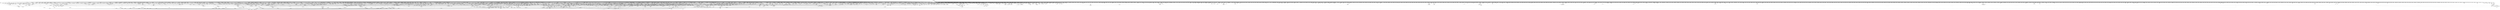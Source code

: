 digraph kerncollapsed {
    "no_blink" [color="black"];
    "percpu_counter_set" [color="black"];
    "group_classify" [color="black"];
    "__raw_spin_unlock_irq_5" [color="black"];
    "efi_reboot" [color="black"];
    "mutex_is_locked" [color="black"];
    "put_dec_full8" [color="black"];
    "lru_move_tail_fn" [color="black"];
    "test_and_set_ti_thread_flag_1" [color="black"];
    "__count_vm_events_2" [color="black"];
    "__io_put_kbuf_list" [color="black"];
    "__cmpxchg_case_acq_64" [color="black"];
    "__wake_up_pollfree" [color="black"];
    "mas_mab_cp" [color="black"];
    "__list_del_entry_2" [color="black"];
    "__raw_spin_unlock_irqrestore_17" [color="black"];
    "mte_update_gcr_excl.isra.0" [color="black"];
    "find_first_bit_1" [color="black"];
    "memblock_is_map_memory" [color="black"];
    "__kern_my_cpu_offset_38" [color="black"];
    "update_misfit_status" [color="black"];
    "mntget" [color="black"];
    "percpu_ref_noop_confirm_switch" [color="black"];
    "prepend_path" [color="black"];
    "osq_lock" [color="black"];
    "__cmpxchg_case_acq_32_2" [color="black"];
    "__raw_read_lock.constprop.0_5" [color="black"];
    "rcu_segcblist_move_seglen" [color="black"];
    "pcpu_find_block_fit" [color="black"];
    "allow_direct_reclaim" [color="black"];
    "rcu_segcblist_enqueue" [color="black"];
    "skb_tailroom" [color="black"];
    "__percpu_add_case_32_13" [color="black"];
    "vma_interval_tree_iter_first" [color="black"];
    "__kern_my_cpu_offset_55" [color="black"];
    "page_ref_inc" [color="black"];
    "folio_trylock_2" [color="black"];
    "__kern_my_cpu_offset_70" [color="black"];
    "__xas_next" [color="black"];
    "__cmpwait_case_32_3" [color="black"];
    "__raw_spin_lock_irq_17" [color="black"];
    "wb_io_lists_populated" [color="black"];
    "timer_base.isra.0" [color="black"];
    "Indirect call166" [color="black"];
    "__raw_spin_unlock_irqrestore_12" [color="black"];
    "copy_user_highpage" [color="black"];
    "test_ti_thread_flag_1" [color="black"];
    "down_trylock" [color="black"];
    "kernfs_name_hash" [color="black"];
    "skb_has_frag_list" [color="black"];
    "__set_task_comm" [color="black"];
    "lru_lazyfree_fn" [color="black"];
    "irq_to_desc" [color="black"];
    "irqd_set.isra.0_1" [color="black"];
    "lru_deactivate_fn" [color="black"];
    "__raw_spin_lock_irq_12" [color="black"];
    "posixtimer_rearm" [color="black"];
    "mas_bulk_rebalance" [color="black"];
    "__raw_spin_unlock_irq_1" [color="black"];
    "io_req_complete_defer" [color="black"];
    "__cmpxchg_case_mb_32_10" [color="black"];
    "sched_asym_prefer" [color="black"];
    "page_vma_mapped_walk_done_1" [color="black"];
    "Indirect call45" [color="black"];
    "Indirect call106" [color="black"];
    "mas_next_slot" [color="black"];
    "__skb_set_length_1" [color="black"];
    "sock_flag_3" [color="black"];
    "__pi_strcmp" [color="black"];
    "mte_destroy_descend.constprop.0" [color="black"];
    "mas_prev_slot" [color="black"];
    "percpu_ref_get_many" [color="black"];
    "__get_task_comm" [color="black"];
    "__bitmap_equal" [color="black"];
    "futex_get_value_locked" [color="black"];
    "__lshrti3" [color="black"];
    "__raw_spin_lock_irqsave_7" [color="black"];
    "try_to_unmap_flush" [color="black"];
    "read_seqbegin_or_lock" [color="black"];
    "redirty_tail_locked" [color="black"];
    "__mod_timer" [color="black"];
    "Indirect call175" [color="black"];
    "__raw_spin_lock_irq" [color="black"];
    "ptrauth_keys_install_user" [color="black"];
    "test_ti_thread_flag_19" [color="black"];
    "__raw_spin_lock_12" [color="black"];
    "find_next_bit_11" [color="black"];
    "skb_zcopy_downgrade_managed" [color="black"];
    "do_raw_spin_lock_47" [color="black"];
    "Indirect call189" [color="black"];
    "__mod_node_page_state" [color="black"];
    "class_raw_spinlock_irqsave_destructor" [color="black"];
    "__cmpxchg_case_acq_32.constprop.0_2" [color="black"];
    "futex_hb_waiters_dec" [color="black"];
    "cd_forget" [color="black"];
    "PageMovable" [color="black"];
    "irq_work_single" [color="black"];
    "futex_top_waiter" [color="black"];
    "find_next_bit.constprop.0_8" [color="black"];
    "strscpy_pad" [color="black"];
    "prep_compound_page" [color="black"];
    "__raw_spin_lock_irq_41" [color="black"];
    "Indirect call112" [color="black"];
    "extract_entropy.constprop.0" [color="black"];
    "drain_pages_zone" [color="black"];
    "cpu_clock_sample_group" [color="black"];
    "do_raw_spin_lock_9" [color="black"];
    "min_deadline_cb_propagate" [color="black"];
    "queued_read_lock_slowpath" [color="black"];
    "__raw_spin_lock_6" [color="black"];
    "__raw_spin_unlock_irqrestore_31" [color="black"];
    "signal_pending_11" [color="black"];
    "__irq_can_set_affinity" [color="black"];
    "do_softirq" [color="black"];
    "prepend" [color="black"];
    "xas_load" [color="black"];
    "move_linked_works" [color="black"];
    "__raw_spin_unlock_irqrestore_11" [color="black"];
    "__raw_spin_lock_irqsave.constprop.0_2" [color="black"];
    "_find_first_and_bit" [color="black"];
    "llist_reverse_order" [color="black"];
    "__set_close_on_exec.isra.0" [color="black"];
    "__add_wait_queue" [color="black"];
    "io_acct_cancel_pending_work" [color="black"];
    "__raw_spin_lock_4" [color="black"];
    "__raw_spin_lock_irqsave" [color="black"];
    "rt_mutex_futex_trylock" [color="black"];
    "Indirect call108" [color="black"];
    "Indirect call95" [color="black"];
    "__cmpxchg_case_mb_64_1" [color="black"];
    "__pageblock_pfn_to_page" [color="black"];
    "__wake_up" [color="black"];
    "__raw_spin_lock_irqsave_5" [color="black"];
    "_compound_head_3" [color="black"];
    "xas_clear_mark" [color="black"];
    "__raw_spin_unlock_irqrestore_18" [color="black"];
    "irq_work_claim" [color="black"];
    "Indirect call141" [color="black"];
    "__d_find_any_alias" [color="black"];
    "check_class_changed" [color="black"];
    "tk_xtime.constprop.0" [color="black"];
    "dequeue_task" [color="black"];
    "Indirect call13" [color="black"];
    "__put_unused_fd" [color="black"];
    "xas_start" [color="black"];
    "do_init_timer.constprop.0" [color="black"];
    "clear_siginfo" [color="black"];
    "__cmpwait_case_32" [color="black"];
    "arch_local_irq_restore" [color="black"];
    "Indirect call5" [color="black"];
    "__raw_spin_lock_irqsave_34" [color="black"];
    "__count_vm_events_3" [color="black"];
    "Indirect call99" [color="black"];
    "Indirect call164" [color="black"];
    "kmap_local_page" [color="black"];
    "futex_q_lock" [color="black"];
    "Indirect call185" [color="black"];
    "find_next_bit.constprop.0_14" [color="black"];
    "cpuhp_invoke_callback" [color="black"];
    "irq_get_irq_data" [color="black"];
    "rcu_exp_jiffies_till_stall_check" [color="black"];
    "__raw_spin_unlock_irq_4" [color="black"];
    "console_verbose" [color="black"];
    "u64_stats_add_2" [color="black"];
    "rcu_cblist_init" [color="black"];
    "find_task_by_pid_ns" [color="black"];
    "__mnt_drop_write_file" [color="black"];
    "prb_first_valid_seq" [color="black"];
    "pte_to_swp_entry" [color="black"];
    "do_raw_spin_lock_41" [color="black"];
    "free_unref_page_commit" [color="black"];
    "__percpu_add_case_64_4" [color="black"];
    "__raw_write_lock_irq" [color="black"];
    "mab_calc_split" [color="black"];
    "flush_tlb_mm" [color="black"];
    "update_load_avg" [color="black"];
    "sync_rcu_exp_done_unlocked" [color="black"];
    "__wake_up_locked_key_bookmark" [color="black"];
    "__raw_spin_lock_14" [color="black"];
    "convert_prio" [color="black"];
    "security_release_secctx" [color="black"];
    "copy_highpage" [color="black"];
    "__mutex_remove_waiter" [color="black"];
    "pgattr_change_is_safe" [color="black"];
    "mast_split_data" [color="black"];
    "Indirect call42" [color="black"];
    "sibling_imbalance.isra.0" [color="black"];
    "irq_domain_activate_irq" [color="black"];
    "Indirect call176" [color="black"];
    "rcu_exp_need_qs" [color="black"];
    "system_supports_mte_1" [color="black"];
    "clear_ti_thread_flag_6" [color="black"];
    "pm_runtime_deactivate_timer" [color="black"];
    "do_raw_spin_lock_69" [color="black"];
    "skb_headers_offset_update" [color="black"];
    "ma_dead_node" [color="black"];
    "rt_mutex_proxy_unlock" [color="black"];
    "set_ti_thread_flag_5" [color="black"];
    "folio_isolate_lru" [color="black"];
    "tick_get_broadcast_device" [color="black"];
    "get_sd_balance_interval" [color="black"];
    "test_ti_thread_flag_6" [color="black"];
    "__cmpxchg_case_mb_32_4" [color="black"];
    "__raw_spin_lock_irq_3" [color="black"];
    "Indirect call12" [color="black"];
    "pageblock_pfn_to_page" [color="black"];
    "__reset_isolation_pfn" [color="black"];
    "tlb_flush" [color="black"];
    "put_dec_trunc8" [color="black"];
    "__remove_hrtimer" [color="black"];
    "global_dirtyable_memory" [color="black"];
    "next_signal" [color="black"];
    "skb_queue_tail" [color="black"];
    "skb_zcopy" [color="black"];
    "dl_bw_of" [color="black"];
    "__finalize_skb_around" [color="black"];
    "xas_next_entry.constprop.0" [color="black"];
    "__raw_spin_lock_20" [color="black"];
    "folio_trylock_1" [color="black"];
    "Indirect call69" [color="black"];
    "do_raw_spin_lock_26" [color="black"];
    "__rb_change_child.constprop.0" [color="black"];
    "compaction_suitable" [color="black"];
    "__d_drop" [color="black"];
    "set_secondary_fwnode" [color="black"];
    "futex_q_unlock" [color="black"];
    "Indirect call202" [color="black"];
    "__do_once_start" [color="black"];
    "vfs_fsync_range" [color="black"];
    "__dput_to_list" [color="black"];
    "drain_local_pages" [color="black"];
    "io_file_get_flags" [color="black"];
    "update_curr" [color="black"];
    "fsnotify_handle_inode_event.isra.0" [color="black"];
    "do_raw_spin_lock_60" [color="black"];
    "security_audit_rule_free" [color="black"];
    "Indirect call125" [color="black"];
    "do_raw_spin_lock_14" [color="black"];
    "security_inode_init_security_anon" [color="black"];
    "rcu_seq_start" [color="black"];
    "Indirect call9" [color="black"];
    "xas_set_mark" [color="black"];
    "hrtimer_cancel" [color="black"];
    "__raw_spin_lock_irq_25" [color="black"];
    "__raw_spin_unlock_irq.constprop.0_2" [color="black"];
    "_compound_head_1" [color="black"];
    "__raw_spin_lock_irq_7" [color="black"];
    "mnt_dec_writers" [color="black"];
    "tick_get_wakeup_device" [color="black"];
    "mte_thread_switch" [color="black"];
    "csum_partial_ext" [color="black"];
    "put_unused_fd" [color="black"];
    "__kern_my_cpu_offset_23" [color="black"];
    "Indirect call103" [color="black"];
    "__kern_my_cpu_offset_83" [color="black"];
    "do_raw_spin_lock_35" [color="black"];
    "Indirect call82" [color="black"];
    "Indirect call29" [color="black"];
    "Indirect call113" [color="black"];
    "inode_io_list_del" [color="black"];
    "llist_del_first" [color="black"];
    "__kern_my_cpu_offset_26" [color="black"];
    "update_rq_clock" [color="black"];
    "rcu_cblist_dequeue" [color="black"];
    "__raw_spin_lock_irq_32" [color="black"];
    "Indirect call129" [color="black"];
    "__xchg_case_mb_64.constprop.0_2" [color="black"];
    "ptep_clear_flush" [color="black"];
    "cpupri_set" [color="black"];
    "vm_commit_limit" [color="black"];
    "arch_local_irq_restore_1" [color="black"];
    "find_next_bit_18" [color="black"];
    "sig_handler_ignored" [color="black"];
    "percpu_ref_put_many.constprop.0_1" [color="black"];
    "__raw_read_lock_irqsave.constprop.0_1" [color="black"];
    "should_zap_page" [color="black"];
    "req_set_fail" [color="black"];
    "blake2s_compress" [color="black"];
    "compound_order" [color="black"];
    "move_queued_task.constprop.0" [color="black"];
    "call_on_irq_stack" [color="black"];
    "wake_all_kswapds" [color="black"];
    "pfn_is_map_memory" [color="black"];
    "noop_dirty_folio" [color="black"];
    "Indirect call151" [color="black"];
    "folio_size_2" [color="black"];
    "__rt_mutex_slowtrylock" [color="black"];
    "skb_frag_ref" [color="black"];
    "mte_sync_tags" [color="black"];
    "rcu_poll_gp_seq_end_unlocked" [color="black"];
    "rb_next" [color="black"];
    "do_raw_spin_lock_117" [color="black"];
    "kthread_probe_data" [color="black"];
    "pcpu_block_update" [color="black"];
    "Indirect call205" [color="black"];
    "__percpu_add_case_32_15" [color="black"];
    "simple_xattr_space" [color="black"];
    "online_section_nr" [color="black"];
    "kernfs_release_file.part.0.isra.0" [color="black"];
    "capacity_of" [color="black"];
    "__raw_spin_lock_irq_26" [color="black"];
    "recalc_sigpending_tsk" [color="black"];
    "____do_softirq" [color="black"];
    "_find_last_bit" [color="black"];
    "find_mergeable_anon_vma" [color="black"];
    "cpudl_set" [color="black"];
    "_atomic_dec_and_lock" [color="black"];
    "kmem_valid_obj" [color="black"];
    "__cmpxchg_case_mb_64_4" [color="black"];
    "__percpu_add_case_64" [color="black"];
    "calc_delta_fair" [color="black"];
    "Indirect call57" [color="black"];
    "flush_dcache_folio" [color="black"];
    "clear_page" [color="black"];
    "__smp_call_single_queue" [color="black"];
    "rcu_poll_gp_seq_start" [color="black"];
    "__cmpxchg_case_mb_64_2" [color="black"];
    "rcu_gp_is_normal" [color="black"];
    "will_become_orphaned_pgrp" [color="black"];
    "strchr" [color="black"];
    "rcu_accelerate_cbs" [color="black"];
    "copyin" [color="black"];
    "first_online_pgdat" [color="black"];
    "fatal_signal_pending" [color="black"];
    "Indirect call150" [color="black"];
    "list_del_init_2" [color="black"];
    "eth_type_vlan" [color="black"];
    "Indirect call100" [color="black"];
    "vma_needs_dirty_tracking" [color="black"];
    "dl_rq_of_se" [color="black"];
    "is_subdir" [color="black"];
    "Indirect call48" [color="black"];
    "inc_rlimit_ucounts" [color="black"];
    "set_swapper_pgd" [color="black"];
    "__percpu_add_case_32_8" [color="black"];
    "Indirect call16" [color="black"];
    "__raw_spin_lock_32" [color="black"];
    "__raw_spin_unlock_irq_11" [color="black"];
    "__attach_mnt" [color="black"];
    "Indirect call10" [color="black"];
    "pde_subdir_first" [color="black"];
    "task_join_group_stop" [color="black"];
    "Indirect call101" [color="black"];
    "__raw_spin_lock_52" [color="black"];
    "Indirect call24" [color="black"];
    "page_ref_add" [color="black"];
    "__raw_spin_unlock_irq_38" [color="black"];
    "pcpu_update_empty_pages" [color="black"];
    "list_del_init_5" [color="black"];
    "Indirect call64" [color="black"];
    "cpumask_first" [color="black"];
    "__raw_spin_lock.constprop.0_2" [color="black"];
    "count_vm_events" [color="black"];
    "Indirect call11" [color="black"];
    "get_file_2" [color="black"];
    "get_file" [color="black"];
    "pcpu_unit_page_offset" [color="black"];
    "Indirect call187" [color="black"];
    "vma_last_pgoff" [color="black"];
    "do_raw_spin_lock_66" [color="black"];
    "__rb_insert_augmented" [color="black"];
    "free_vmap_area_rb_augment_cb_propagate" [color="black"];
    "update_sctlr_el1" [color="black"];
    "folio_account_cleaned" [color="black"];
    "pte_offset_kernel.isra.0" [color="black"];
    "__efistub_caches_clean_inval_pou" [color="black"];
    "folio_lruvec_relock_irq.constprop.0" [color="black"];
    "do_raw_spin_lock.constprop.0_13" [color="black"];
    "mas_leaf_max_gap" [color="black"];
    "blake2s_update" [color="black"];
    "fsnotify_data_inode" [color="black"];
    "__fprop_add_percpu" [color="black"];
    "defer_console_output" [color="black"];
    "set_ptes.constprop.0.isra.0_1" [color="black"];
    "do_kernel_restart" [color="black"];
    "ttwu_queue_wakelist" [color="black"];
    "Indirect call179" [color="black"];
    "Indirect call163" [color="black"];
    "atomic_notifier_call_chain" [color="black"];
    "is_software_node" [color="black"];
    "__sk_mem_reduce_allocated" [color="black"];
    "__raw_spin_lock_irqsave_12" [color="black"];
    "srcu_gp_start" [color="black"];
    "arch_local_irq_save" [color="black"];
    "exit_task_stack_account" [color="black"];
    "__bitmap_intersects" [color="black"];
    "d_ancestor" [color="black"];
    "pageblock_skip_persistent" [color="black"];
    "__kern_my_cpu_offset_91" [color="black"];
    "mnt_get_writers" [color="black"];
    "select_collect2" [color="black"];
    "vm_unacct_memory_1" [color="black"];
    "enqueue_hrtimer.constprop.0" [color="black"];
    "__raw_spin_lock_irq_34" [color="black"];
    "pcpu_free_area.isra.0" [color="black"];
    "put_cpu_fpsimd_context" [color="black"];
    "do_raw_spin_lock_46" [color="black"];
    "test_ti_thread_flag_7" [color="black"];
    "Indirect call147" [color="black"];
    "should_fail_alloc_page" [color="black"];
    "attach_task" [color="black"];
    "Indirect call8" [color="black"];
    "crng_fast_key_erasure" [color="black"];
    "mapping_shrinkable" [color="black"];
    "init_completion" [color="black"];
    "search_cmp_ftr_reg" [color="black"];
    "local_bh_enable" [color="black"];
    "set_next_task" [color="black"];
    "io_timeout_extract" [color="black"];
    "__raw_spin_unlock_irqrestore_38" [color="black"];
    "rcu_segcblist_add_len" [color="black"];
    "find_first_bit_3" [color="black"];
    "__raw_spin_trylock_3" [color="black"];
    "pcpu_size_to_slot" [color="black"];
    "pm_qos_update_flags" [color="black"];
    "wake_up_var" [color="black"];
    "Indirect call92" [color="black"];
    "blake2s.constprop.0" [color="black"];
    "rcu_segcblist_first_pend_cb" [color="black"];
    "folio_unlock" [color="black"];
    "Indirect call127" [color="black"];
    "test_ti_thread_flag_4" [color="black"];
    "panic_smp_self_stop" [color="black"];
    "lru_deactivate_file_fn" [color="black"];
    "ptep_set_access_flags" [color="black"];
    "test_ti_thread_flag_22" [color="black"];
    "is_current_pgrp_orphaned" [color="black"];
    "__kern_my_cpu_offset_134" [color="black"];
    "qdisc_qstats_cpu_backlog_dec" [color="black"];
    "radix_tree_tag_get" [color="black"];
    "clear_ti_thread_flag_8" [color="black"];
    "set_tsk_need_resched" [color="black"];
    "pfn_valid_2" [color="black"];
    "first_zones_zonelist_1" [color="black"];
    "__kern_my_cpu_offset_35" [color="black"];
    "desc_make_reusable" [color="black"];
    "super_wake" [color="black"];
    "dev_xmit_recursion_inc" [color="black"];
    "vma_address" [color="black"];
    "wake_up_bit" [color="black"];
    "mas_leaf_set_meta" [color="black"];
    "arch_send_call_function_single_ipi" [color="black"];
    "get_cred" [color="black"];
    "mas_ascend" [color="black"];
    "__raw_spin_lock_bh.constprop.0_5" [color="black"];
    "__kern_my_cpu_offset_47" [color="black"];
    "u64_stats_add_1" [color="black"];
    "__const_udelay" [color="black"];
    "mas_set_split_parent.isra.0" [color="black"];
    "skb_cloned" [color="black"];
    "do_raw_spin_lock_118" [color="black"];
    "Indirect call65" [color="black"];
    "kthread_insert_work_sanity_check" [color="black"];
    "folio_nr_pages_1" [color="black"];
    "__raw_spin_lock_irqsave_21" [color="black"];
    "access_ok_12" [color="black"];
    "fpsimd_save_state" [color="black"];
    "add_device_randomness" [color="black"];
    "Indirect call20" [color="black"];
    "mnt_set_mountpoint" [color="black"];
    "device_links_read_lock" [color="black"];
    "__wake_up_parent" [color="black"];
    "__raw_spin_lock_16" [color="black"];
    "cpudl_heapify_up" [color="black"];
    "take_dentry_name_snapshot" [color="black"];
    "srcu_funnel_exp_start" [color="black"];
    "mas_push_node" [color="black"];
    "__sw_hweight32" [color="black"];
    "lockref_get" [color="black"];
    "page_mapping" [color="black"];
    "__wait_on_bit" [color="black"];
    "__cmpxchg_case_acq_32.constprop.0_9" [color="black"];
    "enqueue_pushable_dl_task" [color="black"];
    "do_raw_spin_lock_72" [color="black"];
    "do_raw_spin_lock_29" [color="black"];
    "__raw_spin_unlock_irqrestore_29" [color="black"];
    "queued_read_unlock.constprop.0_2" [color="black"];
    "avg_vruntime" [color="black"];
    "get_cred_1" [color="black"];
    "__skb_flow_get_ports" [color="black"];
    "Indirect call139" [color="black"];
    "lru_note_cost" [color="black"];
    "data_push_tail" [color="black"];
    "find_next_bit.constprop.0_7" [color="black"];
    "rwsem_set_nonspinnable" [color="black"];
    "find_task_by_vpid" [color="black"];
    "kill_device" [color="black"];
    "pte_mkdirty" [color="black"];
    "do_raw_spin_lock_24" [color="black"];
    "read_seqbegin.constprop.0" [color="black"];
    "test_ti_thread_flag_10" [color="black"];
    "get_ldops" [color="black"];
    "arch_local_irq_save_3" [color="black"];
    "wake_up_klogd" [color="black"];
    "Indirect call77" [color="black"];
    "copy_thread" [color="black"];
    "try_grab_page" [color="black"];
    "__kmem_obj_info" [color="black"];
    "__percpu_add_case_32_2" [color="black"];
    "find_next_zero_bit" [color="black"];
    "security_current_getsecid_subj" [color="black"];
    "prep_new_page" [color="black"];
    "get_mm_exe_file" [color="black"];
    "remove_wait_queue" [color="black"];
    "next_zone" [color="black"];
    "queued_write_lock_slowpath" [color="black"];
    "Indirect call195" [color="black"];
    "Indirect call79" [color="black"];
    "auditd_test_task" [color="black"];
    "__raw_spin_lock_28" [color="black"];
    "__percpu_add_case_32_3" [color="black"];
    "Indirect call128" [color="black"];
    "mas_find" [color="black"];
    "fsnotify_connector_sb" [color="black"];
    "cpumask_subset" [color="black"];
    "arch_send_call_function_ipi_mask" [color="black"];
    "__raw_spin_lock_41" [color="black"];
    "rcu_segcblist_entrain" [color="black"];
    "kernfs_next_descendant_post" [color="black"];
    "debug_locks_off" [color="black"];
    "slab_want_init_on_free" [color="black"];
    "Indirect call25" [color="black"];
    "skb_tailroom_2" [color="black"];
    "arch_asym_cpu_priority" [color="black"];
    "internal_add_timer" [color="black"];
    "sve_save_state" [color="black"];
    "io_cancel_task_cb" [color="black"];
    "d_lru_del" [color="black"];
    "fsnotify_first_mark" [color="black"];
    "page_ref_add_1" [color="black"];
    "do_raw_spin_lock_73" [color="black"];
    "xas_pause" [color="black"];
    "__remove_inode_hash" [color="black"];
    "memset" [color="black"];
    "sve_state_size" [color="black"];
    "__cmpxchg_case_rel_64" [color="black"];
    "get_next_ino" [color="black"];
    "inode_add_lru" [color="black"];
    "timespec64_equal" [color="black"];
    "__raw_spin_unlock_irqrestore_37" [color="black"];
    "_raw_spin_rq_lock_irqsave" [color="black"];
    "rcu_seq_start_1" [color="black"];
    "wb_stat_error" [color="black"];
    "__raw_spin_lock_irqsave_15" [color="black"];
    "invalid_migration_vma" [color="black"];
    "pid_nr_ns" [color="black"];
    "__kern_my_cpu_offset_74" [color="black"];
    "__update_min_deadline" [color="black"];
    "mab_no_null_split" [color="black"];
    "d_set_d_op" [color="black"];
    "add_nr_running" [color="black"];
    "idr_find" [color="black"];
    "lock_timer_base" [color="black"];
    "dev_to_swnode" [color="black"];
    "__raw_spin_lock_irqsave.constprop.0_9" [color="black"];
    "srcu_read_unlock.constprop.0" [color="black"];
    "forward_timer_base" [color="black"];
    "percpu_ref_put_many" [color="black"];
    "need_active_balance" [color="black"];
    "rb_first" [color="black"];
    "Indirect call142" [color="black"];
    "rt_mutex_slowtrylock" [color="black"];
    "Indirect call152" [color="black"];
    "Indirect call88" [color="black"];
    "__raw_spin_lock_irq_23" [color="black"];
    "do_raw_spin_lock_17" [color="black"];
    "wb_stat_mod" [color="black"];
    "other_cpu_in_panic" [color="black"];
    "__kern_my_cpu_offset_28" [color="black"];
    "fpsimd_save" [color="black"];
    "pm_runtime_put_noidle_2" [color="black"];
    "device_match_devt" [color="black"];
    "Indirect call28" [color="black"];
    "lowest_in_progress" [color="black"];
    "do_raw_spin_lock_31" [color="black"];
    "__raw_spin_lock_irqsave_44" [color="black"];
    "mas_new_ma_node" [color="black"];
    "replace_mark_chunk" [color="black"];
    "compaction_free" [color="black"];
    "do_raw_spin_lock_33" [color="black"];
    "Indirect call137" [color="black"];
    "task_set_jobctl_pending" [color="black"];
    "posix_cputimers_group_init" [color="black"];
    "posix_cpu_timers_exit" [color="black"];
    "__cmpxchg_case_acq_32.constprop.0_10" [color="black"];
    "__raw_spin_unlock_irq" [color="black"];
    "find_busiest_group" [color="black"];
    "mas_store_prealloc.part.0" [color="black"];
    "xas_retry" [color="black"];
    "__list_del_entry" [color="black"];
    "cpumask_any_and_distribute" [color="black"];
    "__acct_reclaim_writeback" [color="black"];
    "irq_disable" [color="black"];
    "ktime_get_real_seconds" [color="black"];
    "show_mem_node_skip" [color="black"];
    "xa_find" [color="black"];
    "read_sanitised_ftr_reg" [color="black"];
    "rb_erase_cached.isra.0" [color="black"];
    "ttwu_do_activate.constprop.0" [color="black"];
    "__mnt_is_readonly" [color="black"];
    "Indirect call149" [color="black"];
    "mte_copy_page_tags" [color="black"];
    "zone_page_state_snapshot.constprop.0" [color="black"];
    "__raw_spin_lock_24" [color="black"];
    "virt_to_folio" [color="black"];
    "do_raw_spin_lock_57" [color="black"];
    "ksize" [color="black"];
    "wb_io_lists_depopulated" [color="black"];
    "jiffies_to_msecs" [color="black"];
    "__raw_spin_unlock_irqrestore_2" [color="black"];
    "Indirect call68" [color="black"];
    "task_participate_group_stop" [color="black"];
    "__cmpwait_case_32_2" [color="black"];
    "_get_random_bytes" [color="black"];
    "hrtimer_try_to_cancel" [color="black"];
    "__finish_swait" [color="black"];
    "Indirect call51" [color="black"];
    "tls_preserve_current_state" [color="black"];
    "fatal_signal_pending_3" [color="black"];
    "pcpu_block_refresh_hint" [color="black"];
    "folio_mapped" [color="black"];
    "__var_waitqueue" [color="black"];
    "__lock_timer" [color="black"];
    "mas_start" [color="black"];
    "__reuseport_detach_sock.isra.0" [color="black"];
    "xas_find_conflict" [color="black"];
    "__irq_startup" [color="black"];
    "vma_interval_tree_iter_next" [color="black"];
    "__kern_my_cpu_offset_36" [color="black"];
    "Indirect call97" [color="black"];
    "access_ok_39" [color="black"];
    "arch_local_irq_restore_3" [color="black"];
    "__wait_for_common" [color="black"];
    "__arch_copy_from_user" [color="black"];
    "irq_set_thread_affinity" [color="black"];
    "Indirect call19" [color="black"];
    "Indirect call123" [color="black"];
    "mab_mas_cp" [color="black"];
    "__raw_spin_lock_irq_20" [color="black"];
    "slab_is_available" [color="black"];
    "__count_vm_events_1" [color="black"];
    "sock_rfree" [color="black"];
    "move_freelist_tail" [color="black"];
    "__percpu_add_return_case_32_1" [color="black"];
    "fpsimd_thread_switch" [color="black"];
    "__raw_spin_lock_irqsave.constprop.0_1" [color="black"];
    "get_random_bytes" [color="black"];
    "group_close_release" [color="black"];
    "ma_data_end" [color="black"];
    "__raw_spin_unlock_irq_43" [color="black"];
    "signal_pending_state" [color="black"];
    "__mutex_init" [color="black"];
    "pcpu_alloc_area" [color="black"];
    "__raw_spin_lock_irqsave_52" [color="black"];
    "rcu_advance_cbs" [color="black"];
    "page_ref_inc_4" [color="black"];
    "__kern_my_cpu_offset_78" [color="black"];
    "Indirect call130" [color="black"];
    "do_raw_spin_lock_56" [color="black"];
    "Indirect call209" [color="black"];
    "__rt_mutex_futex_trylock" [color="black"];
    "sk_memory_allocated_sub" [color="black"];
    "page_ref_inc_1" [color="black"];
    "cpu_online_2" [color="black"];
    "set_tlb_ubc_flush_pending" [color="black"];
    "__raw_spin_trylock" [color="black"];
    "Indirect call132" [color="black"];
    "mask_irq" [color="black"];
    "get_pwq" [color="black"];
    "fetch_robust_entry" [color="black"];
    "strncmp" [color="black"];
    "wq_worker_running" [color="black"];
    "find_suitable_fallback" [color="black"];
    "__raw_spin_lock_irqsave.constprop.0_7" [color="black"];
    "pm_ops_is_empty" [color="black"];
    "__kern_my_cpu_offset_21" [color="black"];
    "__cmpxchg_case_acq_32.constprop.0_21" [color="black"];
    "sched_post_fork" [color="black"];
    "cpus_share_cache" [color="black"];
    "dev_xmit_recursion_dec" [color="black"];
    "console_srcu_read_lock" [color="black"];
    "auditsc_get_stamp" [color="black"];
    "__wake_q_add" [color="black"];
    "__cmpxchg_case_acq_32.constprop.0_18" [color="black"];
    "mas_next" [color="black"];
    "mas_max_gap" [color="black"];
    "__raw_spin_lock_irqsave_29" [color="black"];
    "do_raw_spin_lock_10" [color="black"];
    "__tlb_reset_range" [color="black"];
    "mas_prev" [color="black"];
    "Indirect call207" [color="black"];
    "lock_mount_hash" [color="black"];
    "xas_init_marks" [color="black"];
    "dcache_clean_pou" [color="black"];
    "prb_reserve" [color="black"];
    "__wake_up_locked_key" [color="black"];
    "raw_spin_rq_lock_1" [color="black"];
    "task_curr" [color="black"];
    "__cmpxchg_case_acq_32_3" [color="black"];
    "do_raw_spin_lock_67" [color="black"];
    "double_unlock_balance" [color="black"];
    "find_next_and_bit.constprop.0" [color="black"];
    "clear_bit_unlock.constprop.0" [color="black"];
    "Indirect call37" [color="black"];
    "pvm_determine_end_from_reverse" [color="black"];
    "Indirect call145" [color="black"];
    "Indirect call6" [color="black"];
    "__zone_watermark_ok" [color="black"];
    "mab_set_b_end" [color="black"];
    "rt_mutex_top_waiter" [color="black"];
    "__raw_spin_lock_irqsave_18" [color="black"];
    "__dl_clear_params" [color="black"];
    "__flush_tlb_page_nosync" [color="black"];
    "min_deadline_cb_rotate" [color="black"];
    "find_first_bit_4" [color="black"];
    "lazy_max_pages" [color="black"];
    "io_wq_exit_start" [color="black"];
    "Indirect call21" [color="black"];
    "Indirect call213" [color="black"];
    "__raw_spin_unlock_irq_35" [color="black"];
    "clear_ti_thread_flag_3" [color="black"];
    "change_page_range" [color="black"];
    "xas_set_order.part.0" [color="black"];
    "rcu_segcblist_inc_len" [color="black"];
    "vmalloc_to_page" [color="black"];
    "srcu_get_delay.isra.0" [color="black"];
    "__raw_spin_lock_irq_19" [color="black"];
    "__task_pid_nr_ns" [color="black"];
    "dequeue_load_avg" [color="black"];
    "put_ldops.constprop.0" [color="black"];
    "rcu_seq_snap" [color="black"];
    "Indirect call66" [color="black"];
    "netlink_lock_table" [color="black"];
    "tlb_flush_1" [color="black"];
    "netdev_start_xmit" [color="black"];
    "percpu_counter_add" [color="black"];
    "find_next_bit_13" [color="black"];
    "__percpu_add_case_32_21" [color="black"];
    "pfn_swap_entry_to_page" [color="black"];
    "tsk_fork_get_node" [color="black"];
    "folio_total_mapcount" [color="black"];
    "Indirect call94" [color="black"];
    "Indirect call70" [color="black"];
    "__ksize" [color="black"];
    "list_splice_tail_init" [color="black"];
    "Indirect call80" [color="black"];
    "find_buddy_page_pfn" [color="black"];
    "device_links_read_unlock" [color="black"];
    "inode_maybe_inc_iversion" [color="black"];
    "is_cpu_allowed" [color="black"];
    "test_and_set_bit_lock.constprop.0" [color="black"];
    "dev_nit_active" [color="black"];
    "Indirect call203" [color="black"];
    "__page_dup_rmap.constprop.0" [color="black"];
    "plist_add" [color="black"];
    "tag_get" [color="black"];
    "cpumask_empty_3" [color="black"];
    "compact_lock_irqsave" [color="black"];
    "flush_tlb_kernel_range" [color="black"];
    "slab_want_init_on_alloc" [color="black"];
    "Indirect call44" [color="black"];
    "smp_call_function_many_cond" [color="black"];
    "tty_termios_input_baud_rate" [color="black"];
    "io_wq_cancel_pending_work" [color="black"];
    "Indirect call81" [color="black"];
    "find_next_bit.constprop.0_21" [color="black"];
    "mas_next_setup.constprop.0" [color="black"];
    "cpumask_first_and" [color="black"];
    "copy_from_kernel_nofault" [color="black"];
    "dput_to_list" [color="black"];
    "__kern_my_cpu_offset_53" [color="black"];
    "xas_reload" [color="black"];
    "pte_to_swp_entry_2" [color="black"];
    "__mnt_drop_write" [color="black"];
    "dl_bw_cpus" [color="black"];
    "fatal_signal_pending_5" [color="black"];
    "_mix_pool_bytes" [color="black"];
    "d_walk" [color="black"];
    "get_page" [color="black"];
    "raw_spin_rq_unlock" [color="black"];
    "put_prev_task" [color="black"];
    "__delay" [color="black"];
    "ktime_get_mono_fast_ns" [color="black"];
    "xa_load" [color="black"];
    "Indirect call73" [color="black"];
    "list_del_3" [color="black"];
    "set_pageblock_migratetype" [color="black"];
    "pagefault_enable_2" [color="black"];
    "__raw_spin_lock_62" [color="black"];
    "pcpu_block_update_hint_alloc" [color="black"];
    "arch_local_irq_save_7" [color="black"];
    "kick_process" [color="black"];
    "hrtimer_forward" [color="black"];
    "Indirect call118" [color="black"];
    "__srcu_read_unlock" [color="black"];
    "folio_test_uptodate" [color="black"];
    "mas_alloc_req.isra.0" [color="black"];
    "Indirect call173" [color="black"];
    "_find_next_or_bit" [color="black"];
    "exit_oom_victim" [color="black"];
    "is_zero_page" [color="black"];
    "idle_cpu" [color="black"];
    "set_page_dirty" [color="black"];
    "__pm_relax" [color="black"];
    "mas_pop_node" [color="black"];
    "list_move_tail" [color="black"];
    "rpm_check_suspend_allowed" [color="black"];
    "__task_will_free_mem" [color="black"];
    "__pick_first_entity" [color="black"];
    "task_work_cancel_match" [color="black"];
    "retain_dentry" [color="black"];
    "init_entity_runnable_average" [color="black"];
    "__raw_spin_unlock_irqrestore" [color="black"];
    "io_acct_run_queue" [color="black"];
    "smp_call_function_single" [color="black"];
    "Indirect call31" [color="black"];
    "klist_node_attached" [color="black"];
    "__cmpxchg_case_acq_32" [color="black"];
    "Indirect call190" [color="black"];
    "peernet2id" [color="black"];
    "mnt_add_count" [color="black"];
    "folio_anon_vma" [color="black"];
    "Indirect call184" [color="black"];
    "membarrier_update_current_mm" [color="black"];
    "timerqueue_add" [color="black"];
    "task_rq_unlock" [color="black"];
    "lock_mnt_tree" [color="black"];
    "Indirect call165" [color="black"];
    "Indirect call191" [color="black"];
    "mas_wr_walk_descend" [color="black"];
    "task_ppid_nr" [color="black"];
    "__lock_task_sighand" [color="black"];
    "find_next_bit_8" [color="black"];
    "Indirect call214" [color="black"];
    "__kern_my_cpu_offset_52" [color="black"];
    "__disable_irq_nosync" [color="black"];
    "__raw_spin_lock_irqsave_39" [color="black"];
    "mas_wr_walk_index.isra.0" [color="black"];
    "timerqueue_iterate_next" [color="black"];
    "__cmpxchg_case_mb_32_2" [color="black"];
    "__free_one_page" [color="black"];
    "__cmpxchg_case_acq_32.constprop.0" [color="black"];
    "prb_reserve_in_last" [color="black"];
    "__cmpxchg_case_acq_32.constprop.0_16" [color="black"];
    "task_active_pid_ns" [color="black"];
    "access_ok_2" [color="black"];
    "__sk_mem_reclaim" [color="black"];
    "kthread_is_per_cpu" [color="black"];
    "mte_update_sctlr_user" [color="black"];
    "__raw_spin_unlock_irqrestore_3" [color="black"];
    "d_find_alias" [color="black"];
    "try_to_take_rt_mutex" [color="black"];
    "Indirect call59" [color="black"];
    "__raw_write_lock_irq_1" [color="black"];
    "audit_comparator" [color="black"];
    "get_file.isra.0" [color="black"];
    "__kern_my_cpu_offset_51" [color="black"];
    "netlink_unlock_table" [color="black"];
    "find_unlink_vmap_area" [color="black"];
    "do_raw_spin_lock.constprop.0_10" [color="black"];
    "security_d_instantiate" [color="black"];
    "__radix_tree_lookup" [color="black"];
    "__io_prep_linked_timeout" [color="black"];
    "__get_cpu_fpsimd_context" [color="black"];
    "zone_reclaimable_pages" [color="black"];
    "cpumask_next.constprop.0" [color="black"];
    "_compound_head_7" [color="black"];
    "iov_iter_revert" [color="black"];
    "virt_to_head_page.isra.0" [color="black"];
    "__raw_spin_lock_irq_6" [color="black"];
    "mas_find_setup.constprop.0" [color="black"];
    "Indirect call7" [color="black"];
    "pgdat_balanced" [color="black"];
    "update_cached_migrate" [color="black"];
    "workingset_activation" [color="black"];
    "update_dl_rq_load_avg" [color="black"];
    "count_vm_events_1" [color="black"];
    "__cmpxchg_case_mb_32_3" [color="black"];
    "rcu_stall_is_suppressed" [color="black"];
    "io_run_cancel" [color="black"];
    "rcu_seq_end_1" [color="black"];
    "_compound_head" [color="black"];
    "do_raw_spin_lock_11" [color="black"];
    "__raw_spin_trylock_4" [color="black"];
    "__integrity_iint_find" [color="black"];
    "fpsimd_flush_task_state" [color="black"];
    "__dl_sub" [color="black"];
    "__kern_my_cpu_offset_16" [color="black"];
    "security_task_getsecid_obj" [color="black"];
    "__raw_spin_unlock_irqrestore.constprop.0_1" [color="black"];
    "ldsem_down_read_trylock" [color="black"];
    "pde_subdir_find" [color="black"];
    "no_page_table" [color="black"];
    "system_supports_mte" [color="black"];
    "rb_erase" [color="black"];
    "arch_tlbbatch_should_defer.constprop.0" [color="black"];
    "Indirect call90" [color="black"];
    "__raw_spin_lock_irq_21" [color="black"];
    "post_init_entity_util_avg" [color="black"];
    "__cmpxchg_case_acq_32.constprop.0_14" [color="black"];
    "bsearch" [color="black"];
    "check_stable_address_space" [color="black"];
    "Indirect call194" [color="black"];
    "rcu_gp_is_expedited" [color="black"];
    "tick_get_broadcast_mask" [color="black"];
    "lockref_get_not_zero" [color="black"];
    "inode_cgwb_move_to_attached" [color="black"];
    "__raw_spin_lock_irqsave_3" [color="black"];
    "vma_interval_tree_insert" [color="black"];
    "io_poll_remove_entry" [color="black"];
    "do_raw_spin_lock_5" [color="black"];
    "__raw_spin_unlock_irqrestore_4" [color="black"];
    "mas_descend" [color="black"];
    "do_raw_spin_lock_34" [color="black"];
    "page_move_anon_rmap" [color="black"];
    "find_lock_later_rq" [color="black"];
    "__page_set_anon_rmap" [color="black"];
    "sched_cgroup_fork" [color="black"];
    "stackinfo_on_stack" [color="black"];
    "kernfs_should_drain_open_files" [color="black"];
    "pm_qos_read_value" [color="black"];
    "access_ok_14" [color="black"];
    "page_ref_dec_and_test" [color="black"];
    "__peernet2id" [color="black"];
    "cpudl_heapify" [color="black"];
    "recalc_sigpending" [color="black"];
    "mas_prev_range" [color="black"];
    "do_raw_spin_lock_25" [color="black"];
    "raw_spin_rq_lock_nested" [color="black"];
    "__raw_spin_lock_54" [color="black"];
    "__raw_spin_lock_18" [color="black"];
    "signal_set_stop_flags" [color="black"];
    "update_newidle_cost" [color="black"];
    "__bitmap_and" [color="black"];
    "group_balance_cpu" [color="black"];
    "domain_dirty_limits" [color="black"];
    "console_trylock" [color="black"];
    "__anon_vma_interval_tree_subtree_search" [color="black"];
    "__raw_spin_trylock_5" [color="black"];
    "pm_runtime_autosuspend_expiration" [color="black"];
    "thread_group_cputime" [color="black"];
    "get_group_info.isra.0" [color="black"];
    "folio_nr_pages_2" [color="black"];
    "__mutex_add_waiter" [color="black"];
    "Indirect call167" [color="black"];
    "sched_clock" [color="black"];
    "__rb_rotate_set_parents" [color="black"];
    "set_ptes.constprop.0.isra.0" [color="black"];
    "rb_insert_color_cached" [color="black"];
    "count_vm_event_1" [color="black"];
    "__raw_spin_unlock_irq_7" [color="black"];
    "rcu_dynticks_snap" [color="black"];
    "to_desc" [color="black"];
    "tty_ldisc_close" [color="black"];
    "io_put_kbuf_comp.isra.0" [color="black"];
    "__raw_spin_lock_63" [color="black"];
    "folio_nr_pages" [color="black"];
    "__cmpxchg_case_acq_32.constprop.0_1" [color="black"];
    "__kern_my_cpu_offset_29" [color="black"];
    "prepare_to_wait_event" [color="black"];
    "folio_evictable" [color="black"];
    "__io_disarm_linked_timeout" [color="black"];
    "__dev_pm_qos_resume_latency" [color="black"];
    "__raw_spin_unlock_irq_28" [color="black"];
    "Indirect call52" [color="black"];
    "count_vm_event_2" [color="black"];
    "Indirect call50" [color="black"];
    "Indirect call121" [color="black"];
    "arch_local_irq_save_2" [color="black"];
    "mte_dead_leaves.constprop.0" [color="black"];
    "check_and_switch_context" [color="black"];
    "rwsem_read_trylock" [color="black"];
    "synchronize_rcu.part.0" [color="black"];
    "Indirect call156" [color="black"];
    "futex_cmpxchg_value_locked" [color="black"];
    "io_get_cqe_overflow" [color="black"];
    "cpudl_find" [color="black"];
    "__bitmap_set" [color="black"];
    "folio_evictable_1" [color="black"];
    "mod_timer" [color="black"];
    "rwsem_set_reader_owned" [color="black"];
    "irq_work_queue" [color="black"];
    "get_pfnblock_flags_mask" [color="black"];
    "spin_lock_irqsave_check_contention" [color="black"];
    "Indirect call178" [color="black"];
    "tty_driver_flush_buffer" [color="black"];
    "clear_ti_thread_flag_1" [color="black"];
    "Indirect call15" [color="black"];
    "free_vmap_area_rb_augment_cb_rotate" [color="black"];
    "__kern_my_cpu_offset_67" [color="black"];
    "console_is_usable" [color="black"];
    "__raw_read_lock.constprop.0_1" [color="black"];
    "enqueue_timer" [color="black"];
    "purge_fragmented_block" [color="black"];
    "do_raw_spin_lock_58" [color="black"];
    "Indirect call212" [color="black"];
    "clear_nonspinnable" [color="black"];
    "__bpf_free_used_maps" [color="black"];
    "Indirect call131" [color="black"];
    "mas_prev_sibling" [color="black"];
    "fsnotify_grab_connector" [color="black"];
    "__percpu_add_case_64_1" [color="black"];
    "__raw_spin_lock.constprop.0" [color="black"];
    "__mod_zone_page_state" [color="black"];
    "cpu_online_3" [color="black"];
    "add_timer_on" [color="black"];
    "hlist_del_init" [color="black"];
    "Indirect call34" [color="black"];
    "Indirect call183" [color="black"];
    "notifier_call_chain" [color="black"];
    "prepend_char" [color="black"];
    "find_later_rq" [color="black"];
    "Indirect call143" [color="black"];
    "pmd_offset.isra.0" [color="black"];
    "flush_signal_handlers" [color="black"];
    "__mutex_trylock" [color="black"];
    "_find_next_and_bit" [color="black"];
    "folio_try_get_rcu" [color="black"];
    "test_ti_thread_flag_11" [color="black"];
    "folio_add_new_anon_rmap" [color="black"];
    "tlb_flush_mmu_tlbonly" [color="black"];
    "__raw_spin_lock_irq_1" [color="black"];
    "percpu_counter_add_batch" [color="black"];
    "radix_tree_iter_tag_clear" [color="black"];
    "mas_allocated.isra.0" [color="black"];
    "Indirect call133" [color="black"];
    "sve_get_vl" [color="black"];
    "cpu_timer_dequeue" [color="black"];
    "list_del_init_7" [color="black"];
    "mm_counter" [color="black"];
    "__percpu_add_case_64_7" [color="black"];
    "mod_node_page_state" [color="black"];
    "__preempt_count_sub" [color="black"];
    "pcpu_chunk_relocate" [color="black"];
    "xas_not_node" [color="black"];
    "__raw_write_unlock_irq_4" [color="black"];
    "set_work_data" [color="black"];
    "__percpu_counter_sum" [color="black"];
    "__raw_spin_lock_irqsave_25" [color="black"];
    "propagate_mount_unlock" [color="black"];
    "fd_install" [color="black"];
    "Indirect call198" [color="black"];
    "__sync_icache_dcache" [color="black"];
    "Indirect call23" [color="black"];
    "get_state_synchronize_rcu" [color="black"];
    "do_raw_spin_lock_85" [color="black"];
    "__bitmap_clear" [color="black"];
    "__wb_writeout_add" [color="black"];
    "get_state_synchronize_rcu_full" [color="black"];
    "strcpy" [color="black"];
    "arm64_kernel_unmapped_at_el0_2" [color="black"];
    "is_valid_gup_args" [color="black"];
    "Indirect call115" [color="black"];
    "netlink_has_listeners" [color="black"];
    "desc_read_finalized_seq" [color="black"];
    "__percpu_add_case_32" [color="black"];
    "split_map_pages" [color="black"];
    "is_rlimit_overlimit" [color="black"];
    "can_migrate_task" [color="black"];
    "Indirect call169" [color="black"];
    "__d_instantiate" [color="black"];
    "mutex_can_spin_on_owner" [color="black"];
    "__raw_spin_unlock_irqrestore_32" [color="black"];
    "hrtimer_reprogram.constprop.0" [color="black"];
    "wants_signal" [color="black"];
    "__local_bh_enable_ip" [color="black"];
    "release_thread" [color="black"];
    "do_raw_spin_lock_28" [color="black"];
    "__pfn_to_section" [color="black"];
    "Indirect call2" [color="black"];
    "skb_flow_get_icmp_tci" [color="black"];
    "cpumask_any_distribute" [color="black"];
    "allow_write_access" [color="black"];
    "rcu_segcblist_pend_cbs" [color="black"];
    "timer_delete" [color="black"];
    "find_vma_prev" [color="black"];
    "Indirect call71" [color="black"];
    "pcpu_next_fit_region.constprop.0" [color="black"];
    "tty_termios_baud_rate" [color="black"];
    "lock_parent" [color="black"];
    "Indirect call211" [color="black"];
    "clear_buddies.isra.0" [color="black"];
    "__raw_spin_unlock_irq.constprop.0_1" [color="black"];
    "__irq_put_desc_unlock" [color="black"];
    "tty_port_kopened" [color="black"];
    "xas_find" [color="black"];
    "__raw_spin_lock_31" [color="black"];
    "get_task_mm" [color="black"];
    "audit_gid_comparator" [color="black"];
    "__count_vm_events" [color="black"];
    "Indirect call58" [color="black"];
    "wb_dirty_limits" [color="black"];
    "do_raw_spin_lock_37" [color="black"];
    "task_pid_vnr_1" [color="black"];
    "__irq_get_desc_lock" [color="black"];
    "hlist_bl_lock" [color="black"];
    "sched_ttwu_pending" [color="black"];
    "mas_adopt_children.isra.0" [color="black"];
    "strscpy" [color="black"];
    "__cmpxchg_case_acq_32.constprop.0_20" [color="black"];
    "clear_ti_thread_flag" [color="black"];
    "idr_for_each" [color="black"];
    "oom_unkillable_task.isra.0" [color="black"];
    "anon_vma_interval_tree_iter_next" [color="black"];
    "int_sqrt" [color="black"];
    "deactivate_task" [color="black"];
    "percpu_counter_dec" [color="black"];
    "__bitmap_weight" [color="black"];
    "anon_vma_interval_tree_pre_update_vma" [color="black"];
    "propagation_next" [color="black"];
    "folio_mark_dirty" [color="black"];
    "task_get_vl" [color="black"];
    "update_cfs_rq_load_avg.isra.0" [color="black"];
    "__kern_my_cpu_offset_44" [color="black"];
    "mmgrab_2" [color="black"];
    "__ipi_send_mask" [color="black"];
    "mas_put_in_tree" [color="black"];
    "skb_zcopy_clear" [color="black"];
    "try_check_zero" [color="black"];
    "raw_spin_rq_lock" [color="black"];
    "tag_set" [color="black"];
    "update_blocked_averages" [color="black"];
    "calc_wheel_index" [color="black"];
    "Indirect call96" [color="black"];
    "_task_util_est" [color="black"];
    "is_migration_entry" [color="black"];
    "post_alloc_hook" [color="black"];
    "Indirect call55" [color="black"];
    "blake2s_final" [color="black"];
    "_copy_from_iter" [color="black"];
    "xas_result" [color="black"];
    "__cmpxchg_case_mb_32.constprop.0" [color="black"];
    "check_preempt_curr" [color="black"];
    "tlb_flush_mmu_tlbonly_1" [color="black"];
    "update_sd_lb_stats" [color="black"];
    "Indirect call138" [color="black"];
    "__cmpxchg_case_acq_32.constprop.0_8" [color="black"];
    "do_raw_spin_lock.constprop.0_6" [color="black"];
    "unlock_task_sighand.isra.0_1" [color="black"];
    "io_poll_add_hash" [color="black"];
    "freezing" [color="black"];
    "mapping_shrinkable_2" [color="black"];
    "gup_must_unshare" [color="black"];
    "__raw_spin_unlock_irq_6" [color="black"];
    "__kern_my_cpu_offset_49" [color="black"];
    "put_filesystem" [color="black"];
    "exit_rcu" [color="black"];
    "Indirect call1" [color="black"];
    "io_match_task_safe" [color="black"];
    "Indirect call86" [color="black"];
    "pagefault_enable_1" [color="black"];
    "page_ref_inc_6" [color="black"];
    "task_sigpending_1" [color="black"];
    "__raw_spin_lock_irqsave_50" [color="black"];
    "__rb_erase_color" [color="black"];
    "num_other_online_cpus" [color="black"];
    "rcu_poll_gp_seq_end" [color="black"];
    "__note_gp_changes" [color="black"];
    "get_data" [color="black"];
    "pid_task" [color="black"];
    "__wake_up_sync_key" [color="black"];
    "rcu_segcblist_advance" [color="black"];
    "mtree_range_walk" [color="black"];
    "data_alloc" [color="black"];
    "irqd_irq_disabled.isra.0" [color="black"];
    "hrtimer_active" [color="black"];
    "smp_call_function_many" [color="black"];
    "mas_state_walk" [color="black"];
    "dev_driver_string" [color="black"];
    "data_check_size" [color="black"];
    "__set_task_special" [color="black"];
    "do_raw_spin_lock_50" [color="black"];
    "Indirect call18" [color="black"];
    "find_next_bit.constprop.0_5" [color="black"];
    "__kern_my_cpu_offset_62" [color="black"];
    "need_mlock_drain" [color="black"];
    "fatal_signal_pending_4" [color="black"];
    "should_failslab" [color="black"];
    "update_pm_runtime_accounting" [color="black"];
    "Indirect call0" [color="black"];
    "__to_kthread" [color="black"];
    "ktime_get" [color="black"];
    "__printk_cpu_sync_try_get" [color="black"];
    "Indirect call87" [color="black"];
    "gup_signal_pending" [color="black"];
    "io_cqring_wake" [color="black"];
    "xa_is_node" [color="black"];
    "sync_exp_work_done" [color="black"];
    "io_wq_work_match_item" [color="black"];
    "task_sigpending_2" [color="black"];
    "list_del_init" [color="black"];
    "__do_set_cpus_allowed" [color="black"];
    "is_bad_inode" [color="black"];
    "ktime_add_safe" [color="black"];
    "expand" [color="black"];
    "find_vm_area" [color="black"];
    "cpu_active" [color="black"];
    "mod_node_state" [color="black"];
    "ma_pivots" [color="black"];
    "xas_error.isra.0_1" [color="black"];
    "shrink_lock_dentry" [color="black"];
    "set_next_entity" [color="black"];
    "hrtimer_start_range_ns" [color="black"];
    "set_ptes.isra.0" [color="black"];
    "__raw_spin_lock_26" [color="black"];
    "__fprop_add_percpu_max" [color="black"];
    "io_wq_hash_work" [color="black"];
    "mas_walk" [color="black"];
    "hlist_bl_unlock" [color="black"];
    "Indirect call41" [color="black"];
    "rb_prev" [color="black"];
    "do_raw_spin_lock_97" [color="black"];
    "get_work_pool" [color="black"];
    "cpumask_and.isra.0_3" [color="black"];
    "__raw_spin_unlock_irq_17" [color="black"];
    "__balance_callbacks" [color="black"];
    "find_next_bit_29" [color="black"];
    "Indirect call63" [color="black"];
    "__raw_spin_lock_2" [color="black"];
    "__kern_my_cpu_offset_2" [color="black"];
    "do_raw_spin_lock_7" [color="black"];
    "mm_trace_rss_stat" [color="black"];
    "try_to_unmap_flush_dirty" [color="black"];
    "__kern_my_cpu_offset_80" [color="black"];
    "wakeup_source_deactivate" [color="black"];
    "skb_header_cloned" [color="black"];
    "do_raw_spin_lock_42" [color="black"];
    "__preempt_count_add.constprop.0_1" [color="black"];
    "_find_first_bit" [color="black"];
    "do_raw_spin_lock_15" [color="black"];
    "__raw_spin_lock_irq_5" [color="black"];
    "__raw_spin_lock_irq_4" [color="black"];
    "kill_super_notify" [color="black"];
    "__raw_spin_lock_irqsave_11" [color="black"];
    "do_raw_spin_lock_65" [color="black"];
    "dl_task_is_earliest_deadline" [color="black"];
    "fprop_fraction_percpu" [color="black"];
    "io_is_timeout_noseq" [color="black"];
    "get_arm64_ftr_reg_nowarn" [color="black"];
    "__raw_spin_unlock_irq_23" [color="black"];
    "__raw_spin_lock_irqsave_22" [color="black"];
    "do_softirq_own_stack" [color="black"];
    "set_ti_thread_flag" [color="black"];
    "__raw_spin_lock.constprop.0_1" [color="black"];
    "local_cpu_stop" [color="black"];
    "kobj_child_ns_ops" [color="black"];
    "__set_fixmap" [color="black"];
    "Indirect call27" [color="black"];
    "__raw_spin_unlock_irqrestore_15" [color="black"];
    "IS_ERR_OR_NULL_3" [color="black"];
    "d_hash" [color="black"];
    "folio_trylock_4" [color="black"];
    "kthread_should_stop" [color="black"];
    "pi_state_update_owner" [color="black"];
    "lock_hrtimer_base" [color="black"];
    "__raw_spin_lock_3" [color="black"];
    "Indirect call74" [color="black"];
    "add_wait_queue" [color="black"];
    "__raw_spin_lock_23" [color="black"];
    "__ptrace_link" [color="black"];
    "do_raw_spin_lock_99" [color="black"];
    "Indirect call26" [color="black"];
    "fast_dput" [color="black"];
    "__raw_write_lock.constprop.0_1" [color="black"];
    "d_find_any_alias" [color="black"];
    "down_read_trylock" [color="black"];
    "disable_irq_nosync" [color="black"];
    "find_next_zero_bit_1" [color="black"];
    "xas_update.isra.0" [color="black"];
    "detach_entity_load_avg" [color="black"];
    "find_next_bit_10" [color="black"];
    "__rpm_get_callback" [color="black"];
    "irq_enable" [color="black"];
    "activate_task" [color="black"];
    "__percpu_add_case_64.constprop.0_1" [color="black"];
    "copy_page" [color="black"];
    "fsnotify_free_mark" [color="black"];
    "check_vma_flags" [color="black"];
    "system_supports_tlb_range" [color="black"];
    "Indirect call162" [color="black"];
    "do_raw_spin_lock.constprop.0_3" [color="black"];
    "Indirect call204" [color="black"];
    "xas_set_offset" [color="black"];
    "_double_lock_balance" [color="black"];
    "__raw_spin_lock" [color="black"];
    "folio_mapping" [color="black"];
    "do_raw_spin_lock_27" [color="black"];
    "Indirect call208" [color="black"];
    "page_ref_inc_2" [color="black"];
    "io_prep_async_work" [color="black"];
    "pcpu_init_md_blocks" [color="black"];
    "__printk_cpu_sync_wait" [color="black"];
    "mas_pause" [color="black"];
    "active_load_balance_cpu_stop" [color="black"];
    "timer_wait_running" [color="black"];
    "__kern_my_cpu_offset_22" [color="black"];
    "xas_next_offset" [color="black"];
    "__raw_spin_unlock_irq_45" [color="black"];
    "pmd_clear_huge" [color="black"];
    "__raw_spin_unlock_irq_29" [color="black"];
    "task_clear_jobctl_trapping" [color="black"];
    "__folio_cancel_dirty" [color="black"];
    "flush_dcache_page" [color="black"];
    "prepare_to_wait" [color="black"];
    "__attach_to_pi_owner" [color="black"];
    "Indirect call14" [color="black"];
    "__remove_shared_vm_struct.constprop.0" [color="black"];
    "fsnotify_compare_groups" [color="black"];
    "current_wq_worker" [color="black"];
    "add_timer" [color="black"];
    "fatal_signal_pending_1" [color="black"];
    "__flush_tlb_kernel_pgtable" [color="black"];
    "dl_set_overload.part.0" [color="black"];
    "__raw_spin_lock_15" [color="black"];
    "pmd_set_huge" [color="black"];
    "__kern_my_cpu_offset_37" [color="black"];
    "__percpu_add_case_64_6" [color="black"];
    "do_raw_spin_lock_32" [color="black"];
    "__kern_my_cpu_offset_17" [color="black"];
    "invalid_folio_referenced_vma" [color="black"];
    "__irq_domain_activate_irq" [color="black"];
    "__xchg_case_64.constprop.0" [color="black"];
    "deny_write_access.isra.0" [color="black"];
    "next_mnt" [color="black"];
    "vmf_pte_changed" [color="black"];
    "audit_mark_compare" [color="black"];
    "page_vma_mapped_walk_done" [color="black"];
    "filemap_check_errors" [color="black"];
    "arch_irq_work_raise" [color="black"];
    "do_raw_spin_lock_13" [color="black"];
    "sk_mem_reclaim" [color="black"];
    "post_ttbr_update_workaround" [color="black"];
    "Indirect call38" [color="black"];
    "override_creds" [color="black"];
    "Indirect call153" [color="black"];
    "__raw_spin_unlock_irqrestore.constprop.0_2" [color="black"];
    "io_poll_remove_entries" [color="black"];
    "arm_timer" [color="black"];
    "__lookup_mnt" [color="black"];
    "test_tsk_need_resched" [color="black"];
    "Indirect call196" [color="black"];
    "__timer_delete" [color="black"];
    "fragmentation_index" [color="black"];
    "group_open_release" [color="black"];
    "__pi_strlen" [color="black"];
    "__inode_add_lru" [color="black"];
    "Indirect call91" [color="black"];
    "Indirect call102" [color="black"];
    "do_raw_spin_lock_6" [color="black"];
    "list_del_init_8" [color="black"];
    "security_sk_free" [color="black"];
    "__raw_write_lock_irq.constprop.0" [color="black"];
    "page_ref_dec_and_test_1" [color="black"];
    "__raw_spin_lock_irqsave_19" [color="black"];
    "__skb_dequeue_3" [color="black"];
    "audit_serial" [color="black"];
    "generic_exec_single" [color="black"];
    "pud_clear_huge" [color="black"];
    "__disable_irq" [color="black"];
    "pvm_find_va_enclose_addr" [color="black"];
    "find_next_bit_6" [color="black"];
    "__fswab32_10" [color="black"];
    "mas_split_final_node.isra.0" [color="black"];
    "__raw_spin_unlock_irq_3" [color="black"];
    "__raw_spin_unlock_irq_37" [color="black"];
    "do_raw_spin_lock_87" [color="black"];
    "__cmpxchg_case_acq_32.constprop.0_13" [color="black"];
    "mapping_unmap_writable" [color="black"];
    "Indirect call32" [color="black"];
    "signal_pending" [color="black"];
    "mod_zone_state" [color="black"];
    "do_csum" [color="black"];
    "__raw_read_unlock.constprop.0_2" [color="black"];
    "inode_to_bdi" [color="black"];
    "task_call_func" [color="black"];
    "__raw_spin_lock_irq_35" [color="black"];
    "__raw_spin_lock_irqsave_32" [color="black"];
    "fatal_signal_pending_6" [color="black"];
    "__raw_spin_lock_irqsave_51" [color="black"];
    "Indirect call85" [color="black"];
    "io_schedule_prepare" [color="black"];
    "qdisc_run_begin" [color="black"];
    "task_will_free_mem" [color="black"];
    "Indirect call116" [color="black"];
    "workingset_update_node" [color="black"];
    "tty_audit_fork" [color="black"];
    "do_raw_spin_lock_83" [color="black"];
    "cpumask_intersects.constprop.0_1" [color="black"];
    "__futex_queue" [color="black"];
    "freezing_slow_path" [color="black"];
    "fasync_insert_entry" [color="black"];
    "rcu_is_watching" [color="black"];
    "__raw_spin_lock_5" [color="black"];
    "update_min_vruntime" [color="black"];
    "__bitmap_subset" [color="black"];
    "pmd_install" [color="black"];
    "Indirect call186" [color="black"];
    "Indirect call110" [color="black"];
    "mas_store_b_node" [color="black"];
    "igrab" [color="black"];
    "d_shrink_del" [color="black"];
    "set_pud" [color="black"];
    "__kern_my_cpu_offset_54" [color="black"];
    "Indirect call135" [color="black"];
    "file_ns_capable" [color="black"];
    "netdev_name" [color="black"];
    "__raw_spin_unlock_irq_25" [color="black"];
    "xas_error.isra.0" [color="black"];
    "__audit_uring_entry" [color="black"];
    "__irq_disable" [color="black"];
    "copy_from_kernel_nofault_allowed" [color="black"];
    "mas_update_gap" [color="black"];
    "__kern_my_cpu_offset_71" [color="black"];
    "user_disable_single_step" [color="black"];
    "audit_string_contains_control" [color="black"];
    "find_next_bit.constprop.0_1" [color="black"];
    "wb_has_dirty_io" [color="black"];
    "mas_wr_store_setup" [color="black"];
    "__io_acct_run_queue" [color="black"];
    "__raw_spin_lock_irq.constprop.0_2" [color="black"];
    "__raw_spin_unlock_irqrestore_10" [color="black"];
    "__raw_read_unlock.constprop.0" [color="black"];
    "Indirect call119" [color="black"];
    "__raw_write_unlock_irq_5" [color="black"];
    "test_ti_thread_flag_21" [color="black"];
    "__raw_spin_lock_27" [color="black"];
    "mas_set_parent.constprop.0" [color="black"];
    "arm_smccc_1_1_get_conduit" [color="black"];
    "__cmpxchg_case_mb_64_6" [color="black"];
    "strcspn" [color="black"];
    "__percpu_add_case_64.constprop.0_3" [color="black"];
    "enqueue_task" [color="black"];
    "do_raw_spin_lock_52" [color="black"];
    "kernfs_get" [color="black"];
    "__kern_my_cpu_offset_42" [color="black"];
    "__mod_lruvec_state" [color="black"];
    "__skb_header_pointer" [color="black"];
    "current_is_kswapd" [color="black"];
    "Indirect call35" [color="black"];
    "double_rq_lock" [color="black"];
    "__nr_to_section" [color="black"];
    "Indirect call171" [color="black"];
    "rcu_segcblist_accelerate" [color="black"];
    "prb_read_valid" [color="black"];
    "cfs_rq_of" [color="black"];
    "get_cpu_fpsimd_context" [color="black"];
    "strnlen" [color="black"];
    "arch_smp_send_reschedule" [color="black"];
    "__mnt_want_write_file" [color="black"];
    "pmd_offset.isra.0_1" [color="black"];
    "io_should_retry_thread" [color="black"];
    "__anon_vma_interval_tree_augment_rotate" [color="black"];
    "memzero_explicit" [color="black"];
    "cpumask_and" [color="black"];
    "task_pid_vnr" [color="black"];
    "Indirect call182" [color="black"];
    "mas_safe_min" [color="black"];
    "qdisc_maybe_clear_missed" [color="black"];
    "dev_pm_disable_wake_irq_check" [color="black"];
    "Indirect call33" [color="black"];
    "__skb_set_length" [color="black"];
    "rcu_segcblist_ready_cbs" [color="black"];
    "Indirect call177" [color="black"];
    "io_fill_cqe_aux" [color="black"];
    "mte_dead_walk" [color="black"];
    "__raw_spin_unlock_irqrestore_1" [color="black"];
    "unreserve_highatomic_pageblock" [color="black"];
    "u64_stats_inc" [color="black"];
    "hlist_del_init_2" [color="black"];
    "req_set_fail_4" [color="black"];
    "list_lru_add" [color="black"];
    "hrtimer_start_expires" [color="black"];
    "__raw_spin_lock_30" [color="black"];
    "io_wq_worker_running" [color="black"];
    "split_page" [color="black"];
    "get_task_exe_file" [color="black"];
    "has_managed_dma" [color="black"];
    "Indirect call174" [color="black"];
    "mast_ascend" [color="black"];
    "compound_order_1" [color="black"];
    "pick_next_pushable_dl_task" [color="black"];
    "netlink_overrun" [color="black"];
    "__accumulate_pelt_segments" [color="black"];
    "__srcu_read_lock" [color="black"];
    "attach_pid" [color="black"];
    "rcu_gpnum_ovf" [color="black"];
    "arch_local_irq_enable_2" [color="black"];
    "workingset_age_nonresident" [color="black"];
    "Indirect call215" [color="black"];
    "io_poll_get_ownership" [color="black"];
    "set_cpu_online" [color="black"];
    "strreplace" [color="black"];
    "cpumask_and.isra.0_1" [color="black"];
    "raw_spin_rq_trylock" [color="black"];
    "__raw_spin_unlock_irqrestore_14" [color="black"];
    "Indirect call76" [color="black"];
    "__clear_close_on_exec.isra.0" [color="black"];
    "__kern_my_cpu_offset_19" [color="black"];
    "__raw_spin_lock_irqsave.constprop.0_3" [color="black"];
    "check_preempt_curr_dl" [color="black"];
    "xa_mk_value" [color="black"];
    "next_online_pgdat" [color="black"];
    "kernfs_root" [color="black"];
    "__cmpxchg_case_64" [color="black"];
    "cpu_online" [color="black"];
    "rcu_segcblist_init" [color="black"];
    "signal_pending_state_1" [color="black"];
    "find_lock_task_mm" [color="black"];
    "mmgrab_1" [color="black"];
    "audit_uid_comparator" [color="black"];
    "dev_bus_name" [color="black"];
    "__percpu_add_case_64_2" [color="black"];
    "get_new_cred" [color="black"];
    "set_area_direct_map" [color="black"];
    "tty_ldisc_open" [color="black"];
    "skb_checksum" [color="black"];
    "skip_atoi" [color="black"];
    "__lock_parent" [color="black"];
    "clear_inode" [color="black"];
    "folio_trylock_flag" [color="black"];
    "tlb_gather_mmu_fullmm" [color="black"];
    "rcu_start_this_gp" [color="black"];
    "raw_spin_rq_unlock_irqrestore" [color="black"];
    "__mutex_trylock_common" [color="black"];
    "__update_load_avg_cfs_rq" [color="black"];
    "queued_write_lock.constprop.0_1" [color="black"];
    "_find_first_zero_bit" [color="black"];
    "local_bh_disable" [color="black"];
    "pick_next_task_idle" [color="black"];
    "tag_clear_highpage" [color="black"];
    "do_raw_spin_lock_51" [color="black"];
    "Indirect call67" [color="black"];
    "Indirect call200" [color="black"];
    "folio_trylock" [color="black"];
    "tick_get_device" [color="black"];
    "__kern_my_cpu_offset_77" [color="black"];
    "__cmpxchg_case_8" [color="black"];
    "detach_if_pending" [color="black"];
    "rb_insert_color" [color="black"];
    "prb_final_commit" [color="black"];
    "do_raw_spin_lock_48" [color="black"];
    "__cmpwait_case_32_1" [color="black"];
    "__raw_spin_lock_irqsave_1" [color="black"];
    "wakeup_kcompactd" [color="black"];
    "osq_unlock" [color="black"];
    "do_raw_spin_lock_36" [color="black"];
    "Indirect call40" [color="black"];
    "flush_tlb_mm_1" [color="black"];
    "cpu_switch_to" [color="black"];
    "lru_note_cost_refault" [color="black"];
    "signal_pending_state_2" [color="black"];
    "set_kpti_asid_bits" [color="black"];
    "__raw_spin_unlock_irqrestore_9" [color="black"];
    "find_next_bit_7" [color="black"];
    "task_fits_cpu" [color="black"];
    "__try_to_del_timer_sync" [color="black"];
    "csum_block_add_ext" [color="black"];
    "mas_wr_new_end" [color="black"];
    "__raw_spin_lock_irqsave_41" [color="black"];
    "folio_invalidate" [color="black"];
    "Indirect call155" [color="black"];
    "arch_teardown_dma_ops" [color="black"];
    "system_supports_tlb_range_1" [color="black"];
    "Indirect call161" [color="black"];
    "radix_tree_lookup" [color="black"];
    "sock_flag.constprop.0" [color="black"];
    "__anon_vma_interval_tree_augment_propagate" [color="black"];
    "Indirect call206" [color="black"];
    "Indirect call72" [color="black"];
    "mas_data_end" [color="black"];
    "__cmpxchg_case_acq_32.constprop.0_5" [color="black"];
    "d_instantiate" [color="black"];
    "wb_update_bandwidth" [color="black"];
    "timer_delete_hook" [color="black"];
    "update_group_capacity" [color="black"];
    "__raw_spin_unlock_irqrestore_21" [color="black"];
    "resched_curr" [color="black"];
    "eventfd_signal_mask" [color="black"];
    "__sw_hweight64" [color="black"];
    "folio_not_mapped" [color="black"];
    "zone_watermark_ok_safe" [color="black"];
    "hrtimer_force_reprogram.constprop.0" [color="black"];
    "io_prep_async_link" [color="black"];
    "do_raw_spin_lock_86" [color="black"];
    "mapping_shrinkable_1" [color="black"];
    "folio_activate_fn" [color="black"];
    "do_raw_spin_lock_23" [color="black"];
    "do_raw_spin_lock" [color="black"];
    "system_supports_address_auth_1" [color="black"];
    "sub_running_bw.isra.0" [color="black"];
    "__dev_put.part.0" [color="black"];
    "sched_clock_noinstr" [color="black"];
    "mab_shift_right" [color="black"];
    "mnt_get_count" [color="black"];
    "find_next_zero_bit_2" [color="black"];
    "rcu_is_cpu_rrupt_from_idle" [color="black"];
    "Indirect call122" [color="black"];
    "arch_get_random_longs" [color="black"];
    "unhash_mnt" [color="black"];
    "__raw_spin_lock_irq_43" [color="black"];
    "net_eq_idr" [color="black"];
    "task_sched_runtime" [color="black"];
    "io_wq_work_match_all" [color="black"];
    "node_tag_clear" [color="black"];
    "prb_next_seq" [color="black"];
    "vma_interval_tree_remove" [color="black"];
    "Indirect call36" [color="black"];
    "arch_timer_evtstrm_available" [color="black"];
    "do_raw_spin_lock_63" [color="black"];
    "inode_io_list_move_locked" [color="black"];
    "_compound_head_2" [color="black"];
    "Indirect call4" [color="black"];
    "vma_interval_tree_insert_after" [color="black"];
    "rcu_seq_end" [color="black"];
    "__wake_up_bit" [color="black"];
    "security_audit_rule_match" [color="black"];
    "collect_posix_cputimers" [color="black"];
    "task_rq_lock" [color="black"];
    "isolation_suitable.isra.0" [color="black"];
    "find_next_bit.constprop.0_6" [color="black"];
    "__enqueue_entity" [color="black"];
    "req_set_fail_3" [color="black"];
    "__raw_spin_unlock_irq_36" [color="black"];
    "percpu_ref_get_many.constprop.0" [color="black"];
    "Indirect call62" [color="black"];
    "task_clear_jobctl_pending" [color="black"];
    "tty_name" [color="black"];
    "__cmpxchg_case_rel_32" [color="black"];
    "Indirect call60" [color="black"];
    "__skb_fill_page_desc" [color="black"];
    "__raw_spin_lock_irq_31" [color="black"];
    "__kern_my_cpu_offset_76" [color="black"];
    "node_page_state_add" [color="black"];
    "do_raw_spin_lock_16" [color="black"];
    "d_path" [color="black"];
    "arm64_kernel_unmapped_at_el0_4" [color="black"];
    "rcu_segcblist_extract_done_cbs" [color="black"];
    "io_cqe_cache_refill" [color="black"];
    "cpumask_weight" [color="black"];
    "osq_wait_next" [color="black"];
    "timerqueue_del" [color="black"];
    "ktime_get_with_offset" [color="black"];
    "security_file_set_fowner" [color="black"];
    "proto_memory_pcpu_drain" [color="black"];
    "Indirect call84" [color="black"];
    "mas_parent_type" [color="black"];
    "__raw_spin_lock_irqsave_17" [color="black"];
    "Indirect call61" [color="black"];
    "oom_badness" [color="black"];
    "__printk_cpu_sync_put" [color="black"];
    "d_shrink_add" [color="black"];
    "radix_tree_load_root" [color="black"];
    "io_wq_get_acct" [color="black"];
    "mas_wr_end_piv" [color="black"];
    "kthread_data" [color="black"];
    "__raw_spin_lock_irq_11" [color="black"];
    "list_lru_del" [color="black"];
    "__kern_my_cpu_offset_50" [color="black"];
    "Indirect call56" [color="black"];
    "extfrag_for_order" [color="black"];
    "list_del_1" [color="black"];
    "__raw_spin_lock_21" [color="black"];
    "__raw_spin_trylock_1" [color="black"];
    "qdisc_qstats_cpu_qlen_dec" [color="black"];
    "__xa_clear_mark" [color="black"];
    "__raw_read_unlock.constprop.0_6" [color="black"];
    "mte_parent_slot" [color="black"];
    "___d_drop" [color="black"];
    "do_raw_spin_lock_18" [color="black"];
    "__raw_spin_lock_46" [color="black"];
    "folio_mapped_2" [color="black"];
    "inactive_is_low.constprop.0" [color="black"];
    "update_rt_rq_load_avg" [color="black"];
    "tk_clock_read" [color="black"];
    "Indirect call201" [color="black"];
    "do_raw_spin_lock_116" [color="black"];
    "mas_is_err" [color="black"];
    "chacha_block_generic" [color="black"];
    "vma_iter_config" [color="black"];
    "pwq_activate_inactive_work" [color="black"];
    "__cmpxchg_case_acq_32.constprop.0_15" [color="black"];
    "__dev_fwnode" [color="black"];
    "mas_next_sibling" [color="black"];
    "__wake_up_common" [color="black"];
    "io_cancel_req_match" [color="black"];
    "__prepare_to_swait" [color="black"];
    "skb_may_tx_timestamp.part.0" [color="black"];
    "folio_pfn" [color="black"];
    "__hrtimer_get_next_event" [color="black"];
    "mm_counter_file" [color="black"];
    "virt_to_slab" [color="black"];
    "__kern_my_cpu_offset_11" [color="black"];
    "find_next_bit_3" [color="black"];
    "find_submount" [color="black"];
    "__raw_spin_lock_irqsave_23" [color="black"];
    "find_vmap_area" [color="black"];
    "__page_cache_release" [color="black"];
    "Indirect call197" [color="black"];
    "__printk_safe_enter" [color="black"];
    "reweight_task" [color="black"];
    "do_raw_spin_lock_1" [color="black"];
    "timer_delete_sync" [color="black"];
    "sane_fdtable_size" [color="black"];
    "mte_zero_clear_page_tags" [color="black"];
    "mapping_allow_writable" [color="black"];
    "do_raw_spin_lock_88" [color="black"];
    "Indirect call160" [color="black"];
    "__raw_spin_unlock_irqrestore_24" [color="black"];
    "req_ref_put_and_test" [color="black"];
    "Indirect call89" [color="black"];
    "pcpu_chunk_populated" [color="black"];
    "cpu_online_1" [color="black"];
    "crng_make_state" [color="black"];
    "node_dirty_ok" [color="black"];
    "find_first_bit_6" [color="black"];
    "sched_clock_cpu" [color="black"];
    "__raw_spin_lock_64" [color="black"];
    "siginfo_layout" [color="black"];
    "list_del_init_6" [color="black"];
    "futex_hash" [color="black"];
    "Indirect call144" [color="black"];
    "__cmpxchg_case_mb_32_6" [color="black"];
    "flush_tlb_batched_pending" [color="black"];
    "__pi_memcmp" [color="black"];
    "Indirect call192" [color="black"];
    "skb_tailroom_1" [color="black"];
    "audit_rate_check.part.0" [color="black"];
    "decay_load" [color="black"];
    "set_ti_thread_flag_4" [color="black"];
    "arch_get_random_seed_longs" [color="black"];
    "Indirect call83" [color="black"];
    "is_vmalloc_addr" [color="black"];
    "lru_add_fn" [color="black"];
    "Indirect call146" [color="black"];
    "_atomic_dec_and_lock_irqsave" [color="black"];
    "set_pfnblock_flags_mask" [color="black"];
    "inode_lru_list_del" [color="black"];
    "Indirect call199" [color="black"];
    "aio_nr_sub" [color="black"];
    "folio_mapped_1" [color="black"];
    "folio_order" [color="black"];
    "__kern_my_cpu_offset_4" [color="black"];
    "__raw_spin_lock_irqsave_6" [color="black"];
    "page_try_share_anon_rmap" [color="black"];
    "__raise_softirq_irqoff" [color="black"];
    "__cmpxchg_case_acq_32.constprop.0_12" [color="black"];
    "arch_stack_walk" [color="black"];
    "__cmpxchg_case_acq_64_1" [color="black"];
    "Indirect call134" [color="black"];
    "pcpu_page_idx" [color="black"];
    "hrtimer_sleeper_start_expires" [color="black"];
    "page_ref_dec_and_test_2" [color="black"];
    "update_dl_migration" [color="black"];
    "Indirect call148" [color="black"];
    "clear_ti_thread_flag_5" [color="black"];
    "Indirect call126" [color="black"];
    "list_del_4" [color="black"];
    "clear_ti_thread_flag_4" [color="black"];
    "Indirect call75" [color="black"];
    "steal_suitable_fallback" [color="black"];
    "__task_rq_lock" [color="black"];
    "mas_push_data" [color="black"];
    "workingset_eviction" [color="black"];
    "Indirect call3" [color="black"];
    "page_ref_inc_3" [color="black"];
    "mas_find_child" [color="black"];
    "tlb_remove_table_smp_sync" [color="black"];
    "__kern_my_cpu_offset_25" [color="black"];
    "sync_icache_aliases" [color="black"];
    "Indirect call104" [color="black"];
    "Indirect call30" [color="black"];
    "reusable_anon_vma" [color="black"];
    "__udelay" [color="black"];
    "security_task_kill" [color="black"];
    "mte_clear_page_tags" [color="black"];
    "fsnotify_put_sb_connectors" [color="black"];
    "arch_local_irq_save_4" [color="black"];
    "list_del_init_3" [color="black"];
    "vma_is_secretmem" [color="black"];
    "kmap_atomic_1" [color="black"];
    "__cmpxchg_case_mb_64" [color="black"];
    "init_timer_key" [color="black"];
    "Indirect call124" [color="black"];
    "Indirect call120" [color="black"];
    "dget" [color="black"];
    "space_used" [color="black"];
    "pagetable_pte_dtor" [color="black"];
    "_prb_read_valid" [color="black"];
    "find_next_bit_17" [color="black"];
    "__kern_my_cpu_offset_61" [color="black"];
    "__isolate_free_page" [color="black"];
    "fsnotify_detach_connector_from_object" [color="black"];
    "mas_prev_setup.constprop.0" [color="black"];
    "timekeeping_get_ns" [color="black"];
    "__kern_my_cpu_offset_14" [color="black"];
    "do_raw_spin_lock_3" [color="black"];
    "qdisc_qstats_cpu_qlen_inc" [color="black"];
    "__cmpxchg_case_acq_32.constprop.0_17" [color="black"];
    "__xchg_case_acq_64.isra.0" [color="black"];
    "rt_mutex_setprio" [color="black"];
    "__raw_spin_unlock_irq_12" [color="black"];
    "rcu_seq_set_state" [color="black"];
    "Indirect call53" [color="black"];
    "posix_cpu_timer_rearm" [color="black"];
    "anon_vma_interval_tree_post_update_vma" [color="black"];
    "do_raw_spin_lock_44" [color="black"];
    "Indirect call188" [color="black"];
    "add_wait_queue_exclusive" [color="black"];
    "__timer_delete_sync" [color="black"];
    "__dl_update" [color="black"];
    "__kern_my_cpu_offset_89" [color="black"];
    "smp_call_function" [color="black"];
    "mmget" [color="black"];
    "memchr" [color="black"];
    "check_cb_ovld_locked" [color="black"];
    "get_work_pwq" [color="black"];
    "__percpu_add_case_64_3" [color="black"];
    "__raw_spin_unlock_irqrestore_33" [color="black"];
    "vma_interval_tree_augment_propagate" [color="black"];
    "__next_zones_zonelist" [color="black"];
    "__hrtimer_next_event_base.constprop.0" [color="black"];
    "try_release_thread_stack_to_cache" [color="black"];
    "__cmpxchg_case_acq_32.constprop.0_7" [color="black"];
    "cpu_util_cfs" [color="black"];
    "find_worker_executing_work" [color="black"];
    "ktime_get_coarse_real_ts64" [color="black"];
    "cpumask_weight.constprop.0_5" [color="black"];
    "__kern_my_cpu_offset_79" [color="black"];
    "this_cpu_has_cap" [color="black"];
    "__futex_unqueue" [color="black"];
    "finish_wait" [color="black"];
    "arch_local_irq_save_8" [color="black"];
    "do_raw_spin_lock_45" [color="black"];
    "sock_rmem_free" [color="black"];
    "lockref_put_return" [color="black"];
    "__gfp_pfmemalloc_flags" [color="black"];
    "rcu_jiffies_till_stall_check" [color="black"];
    "mas_wr_walk" [color="black"];
    "cpu_timer_task_rcu" [color="black"];
    "bstats_update" [color="black"];
    "set_task_cpu" [color="black"];
    "__msecs_to_jiffies" [color="black"];
    "Indirect call181" [color="black"];
    "io_put_kbuf" [color="black"];
    "io_poll_find.constprop.0" [color="black"];
    "zone_page_state_add" [color="black"];
    "Indirect call47" [color="black"];
    "Indirect call43" [color="black"];
    "bump_cpu_timer" [color="black"];
    "rseq_migrate" [color="black"];
    "__dequeue_entity" [color="black"];
    "rcu_poll_gp_seq_start_unlocked" [color="black"];
    "inc_tlb_flush_pending" [color="black"];
    "skb_header_pointer_2" [color="black"];
    "pcpu_chunk_refresh_hint" [color="black"];
    "_prb_commit" [color="black"];
    "select_collect" [color="black"];
    "__raw_spin_lock_irqsave.constprop.0_8" [color="black"];
    "printk_parse_prefix" [color="black"];
    "do_raw_spin_lock_8" [color="black"];
    "xa_err" [color="black"];
    "Indirect call78" [color="black"];
    "__xchg_case_mb_64.constprop.0_3" [color="black"];
    "Indirect call210" [color="black"];
    "do_raw_spin_lock_64" [color="black"];
    "spin_lock_irqsave_ssp_contention" [color="black"];
    "lookup_mountpoint" [color="black"];
    "pagefault_enable" [color="black"];
    "init_multi_vma_prep" [color="black"];
    "__put_cpu_fpsimd_context" [color="black"];
    "io_run_local_work_continue" [color="black"];
    "mast_spanning_rebalance.isra.0" [color="black"];
    "security_secid_to_secctx" [color="black"];
    "tlb_gather_mmu" [color="black"];
    "_compound_head_4" [color="black"];
    "__kern_my_cpu_offset_24" [color="black"];
    "skb_pfmemalloc" [color="black"];
    "csum_partial" [color="black"];
    "__kern_my_cpu_offset_15" [color="black"];
    "dec_mm_counter" [color="black"];
    "dl_clear_overload.part.0" [color="black"];
    "tty_driver_name" [color="black"];
    "filemap_release_folio" [color="black"];
    "radix_tree_next_chunk" [color="black"];
    "to_kthread" [color="black"];
    "number" [color="black"];
    "__percpu_add_case_32_20" [color="black"];
    "__fsnotify_update_child_dentry_flags" [color="black"];
    "arch_local_irq_disable_2" [color="black"];
    "chacha_permute" [color="black"];
    "_compound_head_5" [color="black"];
    "xas_find_marked" [color="black"];
    "kmsg_dump" [color="black"];
    "vma_fs_can_writeback" [color="black"];
    "__raw_spin_lock_irq_18" [color="black"];
    "__init_waitqueue_head" [color="black"];
    "do_raw_spin_lock_43" [color="black"];
    "__raw_spin_lock_irqsave_4" [color="black"];
    "__set_open_fd" [color="black"];
    "folio_nr_pages_4" [color="black"];
    "find_vma" [color="black"];
    "Indirect call157" [color="black"];
    "timer_reduce" [color="black"];
    "__arm64_sys_msync" [color="black"];
    "need_seqretry" [color="black"];
    "prepare_alloc_pages.constprop.0" [color="black"];
    "cpu_mitigations_off" [color="black"];
    "arch_local_irq_save_1" [color="black"];
    "__init_rwsem" [color="black"];
    "lockref_put_or_lock" [color="black"];
    "free_pcppages_bulk" [color="black"];
    "pfn_valid_1" [color="black"];
    "fill_contig_page_info" [color="black"];
    "finish_swait" [color="black"];
    "__cmpxchg_case_64.isra.0" [color="black"];
    "io_poll_mark_cancelled" [color="black"];
    "__cmpxchg_case_mb_64_7" [color="black"];
    "Indirect call154" [color="black"];
    "list_move_1" [color="black"];
    "__siphash_unaligned" [color="black"];
    "Indirect call111" [color="black"];
    "tag_clear" [color="black"];
    "kobj_ns_ops" [color="black"];
    "mte_set_pivot" [color="black"];
    "prepare_to_wait_exclusive" [color="black"];
    "__percpu_add_case_32_1" [color="black"];
    "prepare_to_swait_event" [color="black"];
    "xa_find_after" [color="black"];
    "irq_chip_retrigger_hierarchy" [color="black"];
    "__mnt_want_write" [color="black"];
    "__kern_my_cpu_offset_6" [color="black"];
    "pm_runtime_get_noresume" [color="black"];
    "Indirect call168" [color="black"];
    "lockref_mark_dead" [color="black"];
    "do_raw_spin_lock.constprop.0_14" [color="black"];
    "kmalloc_slab" [color="black"];
    "do_raw_spin_lock_30" [color="black"];
    "test_taint" [color="black"];
    "ktime_get_real_ts64" [color="black"];
    "kernel_init_pages" [color="black"];
    "workingset_test_recent" [color="black"];
    "bit_waitqueue" [color="black"];
    "__dl_add" [color="black"];
    "prepend_name" [color="black"];
    "account_pipe_buffers" [color="black"];
    "__raw_spin_lock_49" [color="black"];
    "__cmpxchg_case_mb_32_8" [color="black"];
    "find_next_and_bit" [color="black"];
    "copy_fd_bitmaps" [color="black"];
    "ma_slots" [color="black"];
    "folio_mapped_3" [color="black"];
    "sub_rq_bw.isra.0" [color="black"];
    "cpu_do_switch_mm" [color="black"];
    "__raw_spin_unlock_irq_20" [color="black"];
    "posix_cpu_timers_exit_group" [color="black"];
    "first_zones_zonelist" [color="black"];
    "sme_save_state" [color="black"];
    "rwsem_spin_on_owner" [color="black"];
    "__posix_timers_find" [color="black"];
    "__find_vmap_area.constprop.0" [color="black"];
    "desc_make_final" [color="black"];
    "do_raw_spin_lock_80" [color="black"];
    "Indirect call158" [color="black"];
    "access_ok_16" [color="black"];
    "get_arm64_ftr_reg" [color="black"];
    "mt_find" [color="black"];
    "console_srcu_read_unlock" [color="black"];
    "do_raw_spin_lock.constprop.0_7" [color="black"];
    "path_get" [color="black"];
    "security_capable" [color="black"];
    "__wb_calc_thresh" [color="black"];
    "_compound_head_13" [color="black"];
    "io_req_defer_failed" [color="black"];
    "addr_to_vb_xa" [color="black"];
    "zone_page_state_snapshot" [color="black"];
    "skb_orphan_1" [color="black"];
    "cpumask_next_and" [color="black"];
    "pcpu_chunk_slot" [color="black"];
    "folio_nr_pages_3" [color="black"];
    "count_vm_events_2" [color="black"];
    "__cmpxchg_case_acq_32_1" [color="black"];
    "compound_order_2" [color="black"];
    "mm_set_has_pinned_flag" [color="black"];
    "__init_swait_queue_head" [color="black"];
    "__wake_up_klogd.part.0" [color="black"];
    "__raw_spin_unlock_irq_21" [color="black"];
    "attach_entity_load_avg" [color="black"];
    "__hlist_del" [color="black"];
    "llist_add_batch" [color="black"];
    "__xchg_case_mb_32.constprop.0" [color="black"];
    "mutex_trylock" [color="black"];
    "Indirect call140" [color="black"];
    "ihold" [color="black"];
    "Indirect call172" [color="black"];
    "Indirect call49" [color="black"];
    "nsec_to_clock_t" [color="black"];
    "Indirect call39" [color="black"];
    "errseq_sample" [color="black"];
    "this_cpu_has_cap.part.0" [color="black"];
    "pud_set_huge" [color="black"];
    "d_flags_for_inode" [color="black"];
    "__list_del_entry_1" [color="black"];
    "__kern_my_cpu_offset_56" [color="black"];
    "__raw_spin_lock_22" [color="black"];
    "wakeup_kswapd" [color="black"];
    "sk_leave_memory_pressure" [color="black"];
    "____core____" [color="kernel"];
    "gup_folio_next" [color="black"];
    "fprop_reflect_period_percpu.isra.0" [color="black"];
    "load_unaligned_zeropad_1" [color="black"];
    "add_mm_rss_vec" [color="black"];
    "Indirect call46" [color="black"];
    "kernfs_leftmost_descendant" [color="black"];
    "Indirect call105" [color="black"];
    "migrate_disable" [color="black"];
    "percpu_ref_put_many.constprop.0" [color="black"];
    "sock_inuse_add" [color="black"];
    "compaction_zonelist_suitable" [color="black"];
    "wp_page_reuse" [color="black"];
    "unmask_irq" [color="black"];
    "__raw_spin_lock_34" [color="black"];
    "rt_mutex_init_proxy_locked" [color="black"];
    "sk_error_report" [color="black"];
    "__update_load_avg_se" [color="black"];
    "signalfd_cleanup" [color="black"];
    "list_splice" [color="black"];
    "can_set_direct_map" [color="black"];
    "__kern_my_cpu_offset_27" [color="black"];
    "rcu_inkernel_boot_has_ended" [color="black"];
    "Indirect call117" [color="black"];
    "plist_del" [color="black"];
    "cpumask_copy_1" [color="black"];
    "__cmpxchg_case_mb_32_13" [color="black"];
    "gfp_pfmemalloc_allowed" [color="black"];
    "security_sock_rcv_skb" [color="black"];
    "invalid_mkclean_vma" [color="black"];
    "del_page_from_free_list" [color="black"];
    "skb_copy_bits" [color="black"];
    "__irq_work_queue_local" [color="black"];
    "get_file_1" [color="black"];
    "pcpu_post_unmap_tlb_flush" [color="black"];
    "__fsnotify_recalc_mask" [color="black"];
    "arm64_kernel_unmapped_at_el0_3" [color="black"];
    "mas_wr_node_walk" [color="black"];
    "__raw_spin_unlock_irqrestore_5" [color="black"];
    "__io_put_kbuf" [color="black"];
    "__raw_spin_lock_42" [color="black"];
    "__flow_hash_from_keys" [color="black"];
    "Indirect call22" [color="black"];
    "compaction_defer_reset" [color="black"];
    "__kern_my_cpu_offset_18" [color="black"];
    "Indirect call159" [color="black"];
    "se_weight.isra.0" [color="black"];
    "mutex_spin_on_owner" [color="black"];
    "memmove" [color="black"];
    "move_freepages_block" [color="black"];
    "entity_eligible" [color="black"];
    "__kern_my_cpu_offset_133" [color="black"];
    "do_raw_spin_lock_38" [color="black"];
    "memblock_search" [color="black"];
    "__percpu_add_case_64.constprop.0" [color="black"];
    "__cmpxchg_case_acq_32.constprop.0_4" [color="black"];
    "unlock_mount_hash" [color="black"];
    "mas_set_height" [color="black"];
    "cpu_util_cfs_boost" [color="black"];
    "__skb_zcopy_downgrade_managed" [color="black"];
    "vma_interval_tree_subtree_search" [color="black"];
    "__skb_checksum" [color="black"];
    "__raw_spin_lock_43" [color="black"];
    "__kern_my_cpu_offset_60" [color="black"];
    "dec_rlimit_ucounts" [color="black"];
    "vma_interval_tree_augment_rotate" [color="black"];
    "sb_clear_inode_writeback" [color="black"];
    "find_last_bit" [color="black"];
    "__percpu_down_write_trylock" [color="black"];
    "__reuseport_detach_closed_sock" [color="black"];
    "queued_read_lock.constprop.0" [color="black"];
    "vm_stat_account" [color="black"];
    "do_raw_spin_lock_93" [color="black"];
    "process_shares_mm" [color="black"];
    "get_ucounts_or_wrap" [color="black"];
    "Indirect call193" [color="black"];
    "mtree_load" [color="black"];
    "put_dec" [color="black"];
    "fpsimd_preserve_current_state" [color="black"];
    "_find_next_bit" [color="black"];
    "zone_watermark_ok" [color="black"];
    "Indirect call170" [color="black"];
    "cpu_util.constprop.0" [color="black"];
    "prb_commit" [color="black"];
    "Indirect call107" [color="black"];
    "__clear_open_fd" [color="black"];
    "__update_gt_cputime" [color="black"];
    "copy_to_user_page" [color="black"];
    "__raw_spin_lock_irqsave_42" [color="black"];
    "jiffies_to_usecs" [color="black"];
    "__raw_spin_lock_irq.constprop.0_1" [color="black"];
    "__printk_safe_exit" [color="black"];
    "Indirect call136" [color="black"];
    "io_cancel_cb" [color="black"];
    "count_vm_event" [color="black"];
    "Indirect call93" [color="black"];
    "__cmpxchg_case_acq_32.constprop.0_6" [color="black"];
    "__iget" [color="black"];
    "memcg_charge_kernel_stack.part.0" [color="black"];
    "Indirect call109" [color="black"];
    "cleanup_timerqueue" [color="black"];
    "Indirect call54" [color="black"];
    "print_tainted" [color="black"];
    "maybe_mkwrite.isra.0" [color="black"];
    "tcp_get_info_chrono_stats" [color="black"];
    "hlist_del_init_4" [color="black"];
    "mas_rewalk_if_dead" [color="black"];
    "find_alive_thread.isra.0" [color="black"];
    "__cmpxchg_case_mb_32_5" [color="black"];
    "do_raw_spin_lock_61" [color="black"];
    "__irq_domain_deactivate_irq" [color="black"];
    "workingset_refault" [color="black"];
    "anon_vma_interval_tree_remove" [color="black"];
    "kmalloc_size_roundup" [color="black"];
    "sock_flag_1" [color="black"];
    "do_raw_spin_lock_2" [color="black"];
    "Indirect call17" [color="black"];
    "__wake_up_common_lock" [color="black"];
    "mod_zone_page_state" [color="black"];
    "desc_read" [color="black"];
    "list_del_2" [color="black"];
    "system_supports_generic_auth" [color="black"];
    "tlb_remove_table_sync_one" [color="black"];
    "__raw_spin_unlock_bh.constprop.0" [color="black"];
    "find_next_bit_15" [color="black"];
    "device_pm_check_callbacks" [color="black"];
    "zone_watermark_fast.constprop.0" [color="black"];
    "drain_pages" [color="black"];
    "new_context" [color="black"];
    "fsnotify" [color="black"];
    "__raw_spin_unlock_irq_19" [color="black"];
    "find_next_bit.constprop.0_11" [color="black"];
    "arch_local_irq_restore_2" [color="black"];
    "mast_fill_bnode" [color="black"];
    "__cmpxchg_case_acq_32.constprop.0_19" [color="black"];
    "fsnotify_group_assert_locked" [color="black"];
    "unlock_page" [color="black"];
    "_find_next_zero_bit" [color="black"];
    "Indirect call98" [color="black"];
    "arch_local_irq_save_5" [color="black"];
    "__down_trylock_console_sem.constprop.0" [color="black"];
    "fsnotify_update_flags" [color="black"];
    "mas_safe_pivot" [color="black"];
    "__wb_update_bandwidth.constprop.0" [color="black"];
    "Indirect call114" [color="black"];
    "folio_size" [color="black"];
    "pcpu_next_md_free_region" [color="black"];
    "folio_wake_bit" [color="black"];
    "set_load_weight" [color="black"];
    "anon_vma_interval_tree_insert" [color="black"];
    "mas_set_alloc_req" [color="black"];
    "mas_next_range" [color="black"];
    "io_cancel_ctx_cb" [color="black"];
    "anon_vma_interval_tree_iter_first" [color="black"];
    "set_task_reclaim_state" [color="black"];
    "remove_nodes.constprop.0" [color="black"];
    "queued_spin_lock_slowpath" [color="black"];
    "xas_next_entry" [color="black"];
    "do_raw_spin_lock_12" [color="black"];
    "call_function_single_prep_ipi" [color="black"];
    "tty_update_time" [color="black"];
    "cpu_clock_sample" [color="black"];
    "__raw_spin_unlock_irq_18" [color="black"];
    "io_poll_can_finish_inline.isra.0" [color="black"];
    "__raw_spin_unlock_irqrestore_6" [color="black"];
    "__raw_spin_unlock_irqrestore_8" [color="black"];
    "pagefault_disable" [color="black"];
    "Indirect call180" [color="black"];
    "__mod_timer" -> "internal_add_timer" [color="black"];
    "__mod_timer" -> "__raw_spin_unlock_irqrestore_11" [color="black"];
    "__mod_timer" -> "detach_if_pending" [color="black"];
    "__mod_timer" -> "do_raw_spin_lock_26" [color="black"];
    "__mod_timer" -> "lock_timer_base" [color="black"];
    "__mod_timer" -> "__kern_my_cpu_offset_37" [color="black"];
    "__mod_timer" -> "calc_wheel_index" [color="black"];
    "__mod_timer" -> "forward_timer_base" [color="black"];
    "__mod_timer" -> "enqueue_timer" [color="black"];
    "get_pfnblock_flags_mask" -> "__pfn_to_section" [color="black"];
    "do_raw_spin_lock_25" -> "__cmpxchg_case_acq_32.constprop.0_9" [color="black"];
    "do_raw_spin_lock_25" -> "queued_spin_lock_slowpath" [color="black"];
    "wakeup_kswapd" -> "__wake_up" [color="black"];
    "wakeup_kswapd" -> "pgdat_balanced" [color="black"];
    "wakeup_kswapd" -> "wakeup_kcompactd" [color="black"];
    "rt_mutex_setprio" -> "__balance_callbacks" [color="black"];
    "rt_mutex_setprio" -> "__task_rq_lock" [color="black"];
    "rt_mutex_setprio" -> "update_rq_clock" [color="black"];
    "rt_mutex_setprio" -> "enqueue_task" [color="black"];
    "rt_mutex_setprio" -> "dequeue_task" [color="black"];
    "rt_mutex_setprio" -> "set_next_task" [color="black"];
    "rt_mutex_setprio" -> "put_prev_task" [color="black"];
    "rt_mutex_setprio" -> "check_class_changed" [color="black"];
    "vma_interval_tree_augment_propagate" -> "vma_last_pgoff" [color="black"];
    "skb_may_tx_timestamp.part.0" -> "__local_bh_enable_ip" [color="black"];
    "skb_may_tx_timestamp.part.0" -> "file_ns_capable" [color="black"];
    "skb_may_tx_timestamp.part.0" -> "__preempt_count_add.constprop.0_1" [color="black"];
    "skb_may_tx_timestamp.part.0" -> "queued_read_lock_slowpath" [color="black"];
    "sched_clock" -> "sched_clock_noinstr" [color="black"];
    "security_task_kill" -> "Indirect call146" [color="black"];
    "gfp_pfmemalloc_allowed" -> "__gfp_pfmemalloc_flags" [color="black"];
    "__printk_cpu_sync_try_get" -> "__kern_my_cpu_offset_28" [color="black"];
    "__printk_cpu_sync_try_get" -> "__cmpxchg_case_acq_32_2" [color="black"];
    "fprop_fraction_percpu" -> "fprop_reflect_period_percpu.isra.0" [color="black"];
    "prb_commit" -> "_prb_commit" [color="black"];
    "prb_commit" -> "desc_make_final" [color="black"];
    "do_raw_spin_lock_99" -> "queued_spin_lock_slowpath" [color="black"];
    "__raw_spin_lock_irqsave_23" -> "do_raw_spin_lock_46" [color="black"];
    "security_audit_rule_match" -> "Indirect call149" [color="black"];
    "mas_update_gap" -> "mas_parent_type" [color="black"];
    "mas_update_gap" -> "mte_parent_slot" [color="black"];
    "mas_update_gap" -> "mas_max_gap" [color="black"];
    "do_raw_spin_lock_86" -> "queued_spin_lock_slowpath" [color="black"];
    "__mnt_drop_write" -> "mnt_dec_writers" [color="black"];
    "xas_next_entry" -> "xas_find" [color="black"];
    "init_multi_vma_prep" -> "memset" [color="black"];
    "do_raw_spin_lock_65" -> "queued_spin_lock_slowpath" [color="black"];
    "find_first_bit_4" -> "_find_first_bit" [color="black"];
    "pud_clear_huge" -> "set_pud" [color="black"];
    "percpu_counter_dec" -> "percpu_counter_add_batch" [color="black"];
    "detach_entity_load_avg" -> "dequeue_load_avg" [color="black"];
    "folio_evictable_1" -> "folio_mapping" [color="black"];
    "__raw_spin_trylock_1" -> "__cmpxchg_case_acq_32.constprop.0_9" [color="black"];
    "update_pm_runtime_accounting" -> "ktime_get_mono_fast_ns" [color="black"];
    "__raw_write_lock_irq_1" -> "__cmpxchg_case_acq_32.constprop.0_18" [color="black"];
    "__raw_write_lock_irq_1" -> "queued_write_lock_slowpath" [color="black"];
    "task_fits_cpu" -> "_task_util_est" [color="black"];
    "task_fits_cpu" -> "capacity_of" [color="black"];
    "wake_up_klogd" -> "__wake_up_klogd.part.0" [color="black"];
    "__wake_up_pollfree" -> "__wake_up" [color="black"];
    "exit_oom_victim" -> "__wake_up" [color="black"];
    "rseq_migrate" -> "set_ti_thread_flag_5" [color="black"];
    "put_prev_task" -> "Indirect call9" [color="black"];
    "__skb_checksum" -> "__skb_checksum" [color="black"];
    "__skb_checksum" -> "Indirect call96" [color="black"];
    "__skb_checksum" -> "pagefault_enable_2" [color="black"];
    "__skb_checksum" -> "kmap_atomic_1" [color="black"];
    "qdisc_qstats_cpu_backlog_dec" -> "__kern_my_cpu_offset_89" [color="black"];
    "qdisc_qstats_cpu_backlog_dec" -> "__percpu_add_case_32_20" [color="black"];
    "free_vmap_area_rb_augment_cb_propagate" -> "free_vmap_area_rb_augment_cb_propagate" [color="black"];
    "folio_isolate_lru" -> "__raw_spin_lock_irq_21" [color="black"];
    "folio_isolate_lru" -> "list_del_2" [color="black"];
    "folio_isolate_lru" -> "__mod_zone_page_state" [color="black"];
    "folio_isolate_lru" -> "__mod_node_page_state" [color="black"];
    "folio_isolate_lru" -> "__raw_spin_unlock_irq_21" [color="black"];
    "folio_isolate_lru" -> "folio_nr_pages_3" [color="black"];
    "__raw_spin_lock_41" -> "do_raw_spin_lock_60" [color="black"];
    "drain_local_pages" -> "__kern_my_cpu_offset_56" [color="black"];
    "drain_local_pages" -> "drain_pages_zone" [color="black"];
    "drain_local_pages" -> "drain_pages" [color="black"];
    "strcspn" -> "strchr" [color="black"];
    "rcu_is_cpu_rrupt_from_idle" -> "__kern_my_cpu_offset_36" [color="black"];
    "signalfd_cleanup" -> "__wake_up_pollfree" [color="black"];
    "dput_to_list" -> "retain_dentry" [color="black"];
    "dput_to_list" -> "__dput_to_list" [color="black"];
    "dput_to_list" -> "fast_dput" [color="black"];
    "unlock_page" -> "folio_unlock" [color="black"];
    "unlock_page" -> "_compound_head_1" [color="black"];
    "task_sigpending_2" -> "test_ti_thread_flag_6" [color="black"];
    "radix_tree_next_chunk" -> "radix_tree_load_root" [color="black"];
    "radix_tree_next_chunk" -> "tag_get" [color="black"];
    "task_ppid_nr" -> "__task_pid_nr_ns" [color="black"];
    "notifier_call_chain" -> "Indirect call16" [color="black"];
    "__remove_inode_hash" -> "__raw_spin_lock_22" [color="black"];
    "vm_unacct_memory_1" -> "percpu_counter_add_batch" [color="black"];
    "prepare_to_wait" -> "__add_wait_queue" [color="black"];
    "prepare_to_wait" -> "__raw_spin_unlock_irqrestore_4" [color="black"];
    "prepare_to_wait" -> "__raw_spin_lock_irqsave_5" [color="black"];
    "do_softirq" -> "do_softirq_own_stack" [color="black"];
    "do_softirq" -> "__kern_my_cpu_offset_2" [color="black"];
    "__wake_up" -> "__wake_up_common_lock" [color="black"];
    "task_clear_jobctl_trapping" -> "wake_up_bit" [color="black"];
    "mte_destroy_descend.constprop.0" -> "ma_slots" [color="black"];
    "task_clear_jobctl_pending" -> "task_clear_jobctl_trapping" [color="black"];
    "blake2s_update" -> "blake2s_compress" [color="black"];
    "blake2s_update" -> "memmove" [color="black"];
    "__io_disarm_linked_timeout" -> "hrtimer_try_to_cancel" [color="black"];
    "do_raw_spin_lock_58" -> "__cmpxchg_case_acq_32.constprop.0_21" [color="black"];
    "do_raw_spin_lock_58" -> "queued_spin_lock_slowpath" [color="black"];
    "folio_evictable" -> "folio_mapping" [color="black"];
    "sk_error_report" -> "Indirect call91" [color="black"];
    "gup_folio_next" -> "_compound_head_4" [color="black"];
    "do_raw_spin_lock_35" -> "queued_spin_lock_slowpath" [color="black"];
    "__xa_clear_mark" -> "xas_load" [color="black"];
    "__xa_clear_mark" -> "xas_clear_mark" [color="black"];
    "lockref_put_return" -> "__cmpxchg_case_64" [color="black"];
    "__raw_spin_lock_4" -> "queued_spin_lock_slowpath" [color="black"];
    "mast_spanning_rebalance.isra.0" -> "mas_ascend" [color="black"];
    "mast_spanning_rebalance.isra.0" -> "memmove" [color="black"];
    "mast_spanning_rebalance.isra.0" -> "mas_descend" [color="black"];
    "mast_spanning_rebalance.isra.0" -> "mas_data_end" [color="black"];
    "mast_spanning_rebalance.isra.0" -> "mas_mab_cp" [color="black"];
    "mast_spanning_rebalance.isra.0" -> "mab_shift_right" [color="black"];
    "srcu_funnel_exp_start" -> "__raw_spin_unlock_irqrestore_8" [color="black"];
    "srcu_funnel_exp_start" -> "__raw_spin_lock_irqsave_11" [color="black"];
    "srcu_funnel_exp_start" -> "spin_lock_irqsave_ssp_contention" [color="black"];
    "zone_page_state_snapshot" -> "_find_next_bit" [color="black"];
    "timerqueue_add" -> "rb_insert_color" [color="black"];
    "task_call_func" -> "__cmpwait_case_32" [color="black"];
    "task_call_func" -> "__raw_spin_unlock_irqrestore_2" [color="black"];
    "task_call_func" -> "__raw_spin_lock_irqsave_3" [color="black"];
    "task_call_func" -> "__task_rq_lock" [color="black"];
    "task_call_func" -> "Indirect call207" [color="black"];
    "__raw_spin_lock_12" -> "queued_spin_lock_slowpath" [color="black"];
    "mas_put_in_tree" -> "ma_slots" [color="black"];
    "mas_put_in_tree" -> "mte_parent_slot" [color="black"];
    "mas_put_in_tree" -> "mas_set_height" [color="black"];
    "mas_put_in_tree" -> "mas_parent_type" [color="black"];
    "lru_note_cost" -> "do_raw_spin_lock_36" [color="black"];
    "count_vm_event_2" -> "__kern_my_cpu_offset_56" [color="black"];
    "__raw_spin_lock_irqsave" -> "do_raw_spin_lock_3" [color="black"];
    "rcu_poll_gp_seq_start" -> "rcu_seq_start_1" [color="black"];
    "lru_note_cost_refault" -> "lru_note_cost" [color="black"];
    "lru_note_cost_refault" -> "folio_nr_pages_2" [color="black"];
    "rcu_segcblist_advance" -> "rcu_segcblist_move_seglen" [color="black"];
    "update_curr" -> "resched_curr" [color="black"];
    "update_curr" -> "calc_delta_fair" [color="black"];
    "update_curr" -> "clear_buddies.isra.0" [color="black"];
    "update_curr" -> "update_min_vruntime" [color="black"];
    "__dl_update" -> "find_next_and_bit.constprop.0" [color="black"];
    "local_bh_enable" -> "local_bh_enable" [color="black"];
    "local_bh_enable" -> "__local_bh_enable_ip" [color="black"];
    "prepare_alloc_pages.constprop.0" -> "first_zones_zonelist_1" [color="black"];
    "prepare_alloc_pages.constprop.0" -> "should_fail_alloc_page" [color="black"];
    "timer_delete_hook" -> "Indirect call183" [color="black"];
    "__raw_spin_lock_15" -> "queued_spin_lock_slowpath" [color="black"];
    "__raw_spin_lock_15" -> "__cmpxchg_case_acq_32.constprop.0_12" [color="black"];
    "do_raw_spin_lock_24" -> "__cmpxchg_case_acq_32.constprop.0_8" [color="black"];
    "do_raw_spin_lock_24" -> "queued_spin_lock_slowpath" [color="black"];
    "mas_leaf_max_gap" -> "ma_data_end" [color="black"];
    "mas_leaf_max_gap" -> "ma_pivots" [color="black"];
    "mas_leaf_max_gap" -> "ma_slots" [color="black"];
    "rcu_segcblist_entrain" -> "rcu_segcblist_inc_len" [color="black"];
    "mod_zone_state" -> "__cmpxchg_case_8" [color="black"];
    "mod_zone_state" -> "__kern_my_cpu_offset_52" [color="black"];
    "mod_zone_state" -> "zone_page_state_add" [color="black"];
    "__mnt_drop_write_file" -> "__mnt_drop_write" [color="black"];
    "ksize" -> "__ksize" [color="black"];
    "set_pageblock_migratetype" -> "set_pfnblock_flags_mask" [color="black"];
    "do_raw_spin_lock_69" -> "queued_spin_lock_slowpath" [color="black"];
    "__irq_domain_deactivate_irq" -> "__irq_domain_deactivate_irq" [color="black"];
    "__irq_domain_deactivate_irq" -> "Indirect call121" [color="black"];
    "io_match_task_safe" -> "do_raw_spin_lock_60" [color="black"];
    "mast_fill_bnode" -> "memset" [color="black"];
    "mast_fill_bnode" -> "mte_parent_slot" [color="black"];
    "mast_fill_bnode" -> "mas_mab_cp" [color="black"];
    "mast_fill_bnode" -> "mab_set_b_end" [color="black"];
    "mast_fill_bnode" -> "mas_ascend" [color="black"];
    "mas_split_final_node.isra.0" -> "mab_mas_cp" [color="black"];
    "mas_split_final_node.isra.0" -> "mas_set_parent.constprop.0" [color="black"];
    "mas_split_final_node.isra.0" -> "mas_new_ma_node" [color="black"];
    "finish_swait" -> "__raw_spin_unlock_irqrestore_4" [color="black"];
    "finish_swait" -> "__raw_spin_lock_irqsave_5" [color="black"];
    "finish_swait" -> "list_del_init_2" [color="black"];
    "__count_vm_events_1" -> "__kern_my_cpu_offset_51" [color="black"];
    "select_collect" -> "d_shrink_add" [color="black"];
    "select_collect" -> "d_lru_del" [color="black"];
    "set_swapper_pgd" -> "__set_fixmap" [color="black"];
    "set_swapper_pgd" -> "queued_spin_lock_slowpath" [color="black"];
    "check_vma_flags" -> "vma_needs_dirty_tracking" [color="black"];
    "check_vma_flags" -> "vma_is_secretmem" [color="black"];
    "find_next_bit.constprop.0_7" -> "_find_next_bit" [color="black"];
    "calc_delta_fair" -> "__lshrti3" [color="black"];
    "mas_push_node" -> "mas_set_alloc_req" [color="black"];
    "mas_push_node" -> "mas_alloc_req.isra.0" [color="black"];
    "mas_push_node" -> "mas_allocated.isra.0" [color="black"];
    "tk_clock_read" -> "Indirect call20" [color="black"];
    "__raw_spin_lock.constprop.0_1" -> "queued_spin_lock_slowpath" [color="black"];
    "rpm_check_suspend_allowed" -> "__dev_pm_qos_resume_latency" [color="black"];
    "list_lru_del" -> "do_raw_spin_lock_42" [color="black"];
    "task_pid_vnr" -> "__task_pid_nr_ns" [color="black"];
    "do_raw_spin_lock_61" -> "queued_spin_lock_slowpath" [color="black"];
    "device_pm_check_callbacks" -> "do_raw_spin_lock_87" [color="black"];
    "device_pm_check_callbacks" -> "pm_ops_is_empty" [color="black"];
    "__dev_put.part.0" -> "__kern_my_cpu_offset_80" [color="black"];
    "__dev_put.part.0" -> "__percpu_add_case_32_15" [color="black"];
    "reweight_task" -> "__enqueue_entity" [color="black"];
    "reweight_task" -> "avg_vruntime" [color="black"];
    "reweight_task" -> "update_min_vruntime" [color="black"];
    "reweight_task" -> "calc_delta_fair" [color="black"];
    "reweight_task" -> "__dequeue_entity" [color="black"];
    "reweight_task" -> "cfs_rq_of" [color="black"];
    "reweight_task" -> "se_weight.isra.0" [color="black"];
    "reweight_task" -> "dequeue_load_avg" [color="black"];
    "reweight_task" -> "update_curr" [color="black"];
    "post_init_entity_util_avg" -> "cfs_rq_of" [color="black"];
    "timer_reduce" -> "__mod_timer" [color="black"];
    "ttwu_queue_wakelist" -> "sched_clock_cpu" [color="black"];
    "ttwu_queue_wakelist" -> "__smp_call_single_queue" [color="black"];
    "ttwu_queue_wakelist" -> "__kern_my_cpu_offset_21" [color="black"];
    "ttwu_queue_wakelist" -> "cpus_share_cache" [color="black"];
    "fatal_signal_pending_1" -> "task_sigpending_2" [color="black"];
    "__raw_spin_lock_irq_43" -> "do_raw_spin_lock_88" [color="black"];
    "do_raw_spin_lock.constprop.0_3" -> "queued_spin_lock_slowpath" [color="black"];
    "pcpu_alloc_area" -> "__bitmap_set" [color="black"];
    "pcpu_alloc_area" -> "__bitmap_clear" [color="black"];
    "pcpu_alloc_area" -> "pcpu_chunk_slot" [color="black"];
    "pcpu_alloc_area" -> "pcpu_chunk_relocate" [color="black"];
    "pcpu_alloc_area" -> "find_next_zero_bit_1" [color="black"];
    "pcpu_alloc_area" -> "pcpu_block_update_hint_alloc" [color="black"];
    "pcpu_alloc_area" -> "find_last_bit" [color="black"];
    "pcpu_alloc_area" -> "find_next_bit_17" [color="black"];
    "pcpu_alloc_area" -> "pcpu_block_update" [color="black"];
    "__raw_spin_lock_14" -> "queued_spin_lock_slowpath" [color="black"];
    "sk_leave_memory_pressure" -> "Indirect call90" [color="black"];
    "d_find_alias" -> "__d_find_any_alias" [color="black"];
    "d_find_alias" -> "__raw_spin_lock_21" [color="black"];
    "kthread_data" -> "to_kthread" [color="black"];
    "__flow_hash_from_keys" -> "__siphash_unaligned" [color="black"];
    "__flow_hash_from_keys" -> "__pi_memcmp" [color="black"];
    "task_work_cancel_match" -> "Indirect call21" [color="black"];
    "task_work_cancel_match" -> "__cmpxchg_case_mb_64" [color="black"];
    "task_work_cancel_match" -> "do_raw_spin_lock_6" [color="black"];
    "workingset_update_node" -> "list_lru_del" [color="black"];
    "workingset_update_node" -> "virt_to_head_page.isra.0" [color="black"];
    "workingset_update_node" -> "__mod_node_page_state" [color="black"];
    "workingset_update_node" -> "list_lru_add" [color="black"];
    "__raw_spin_lock_bh.constprop.0_5" -> "queued_spin_lock_slowpath" [color="black"];
    "__balance_callbacks" -> "Indirect call175" [color="black"];
    "__raw_spin_lock_irqsave_4" -> "do_raw_spin_lock_11" [color="black"];
    "hrtimer_sleeper_start_expires" -> "hrtimer_start_expires" [color="black"];
    "task_sched_runtime" -> "update_rq_clock" [color="black"];
    "task_sched_runtime" -> "Indirect call143" [color="black"];
    "task_sched_runtime" -> "task_rq_unlock" [color="black"];
    "task_sched_runtime" -> "task_rq_lock" [color="black"];
    "do_raw_spin_lock_29" -> "queued_spin_lock_slowpath" [color="black"];
    "set_area_direct_map" -> "Indirect call213" [color="black"];
    "get_arm64_ftr_reg" -> "get_arm64_ftr_reg_nowarn" [color="black"];
    "fpsimd_flush_task_state" -> "set_ti_thread_flag" [color="black"];
    "percpu_ref_put_many.constprop.0_1" -> "__kern_my_cpu_offset_70" [color="black"];
    "percpu_ref_put_many.constprop.0_1" -> "__percpu_add_case_64_7" [color="black"];
    "percpu_ref_put_many.constprop.0_1" -> "Indirect call135" [color="black"];
    "do_raw_spin_lock_66" -> "queued_spin_lock_slowpath" [color="black"];
    "set_page_dirty" -> "folio_mark_dirty" [color="black"];
    "set_page_dirty" -> "_compound_head_1" [color="black"];
    "tlb_gather_mmu" -> "inc_tlb_flush_pending" [color="black"];
    "tlb_gather_mmu" -> "__tlb_reset_range" [color="black"];
    "cpumask_next.constprop.0" -> "find_next_bit_11" [color="black"];
    "tty_termios_input_baud_rate" -> "tty_termios_baud_rate" [color="black"];
    "list_lru_add" -> "do_raw_spin_lock_42" [color="black"];
    "mast_split_data" -> "mte_set_pivot" [color="black"];
    "mast_split_data" -> "mas_set_split_parent.isra.0" [color="black"];
    "mast_split_data" -> "mte_parent_slot" [color="black"];
    "mast_split_data" -> "mab_mas_cp" [color="black"];
    "kmsg_dump" -> "Indirect call18" [color="black"];
    "kernfs_release_file.part.0.isra.0" -> "Indirect call71" [color="black"];
    "do_raw_spin_lock_116" -> "queued_spin_lock_slowpath" [color="black"];
    "__arm64_sys_msync" -> "vfs_fsync_range" [color="black"];
    "__arm64_sys_msync" -> "____core____" [color="black"];
    "__arm64_sys_msync" -> "find_vma" [color="black"];
    "compaction_zonelist_suitable" -> "zone_reclaimable_pages" [color="black"];
    "compaction_zonelist_suitable" -> "__next_zones_zonelist" [color="black"];
    "compaction_zonelist_suitable" -> "__zone_watermark_ok" [color="black"];
    "compaction_zonelist_suitable" -> "_find_next_bit" [color="black"];
    "timer_wait_running" -> "__raw_spin_unlock_irqrestore_14" [color="black"];
    "timer_wait_running" -> "__lock_timer" [color="black"];
    "timer_wait_running" -> "Indirect call184" [color="black"];
    "pcpu_block_update_hint_alloc" -> "pcpu_chunk_refresh_hint" [color="black"];
    "pcpu_block_update_hint_alloc" -> "pcpu_block_refresh_hint" [color="black"];
    "pcpu_block_update_hint_alloc" -> "pcpu_update_empty_pages" [color="black"];
    "pcpu_block_update_hint_alloc" -> "_find_next_zero_bit" [color="black"];
    "_raw_spin_rq_lock_irqsave" -> "raw_spin_rq_lock" [color="black"];
    "_raw_spin_rq_lock_irqsave" -> "arch_local_irq_save_1" [color="black"];
    "__raw_write_lock.constprop.0_1" -> "__cmpxchg_case_acq_32.constprop.0_20" [color="black"];
    "__raw_write_lock.constprop.0_1" -> "queued_write_lock_slowpath" [color="black"];
    "do_raw_spin_lock_44" -> "queued_spin_lock_slowpath" [color="black"];
    "lock_mount_hash" -> "__raw_spin_lock_24" [color="black"];
    "mas_next_slot" -> "mas_rewalk_if_dead" [color="black"];
    "mas_next_slot" -> "mas_ascend" [color="black"];
    "mas_next_slot" -> "ma_dead_node" [color="black"];
    "mas_next_slot" -> "ma_pivots" [color="black"];
    "mas_next_slot" -> "mas_safe_pivot" [color="black"];
    "mas_next_slot" -> "ma_slots" [color="black"];
    "mas_next_slot" -> "ma_data_end" [color="black"];
    "mas_next_slot" -> "mas_state_walk" [color="black"];
    "__raw_spin_unlock_bh.constprop.0" -> "__local_bh_enable_ip" [color="black"];
    "__raw_spin_lock_34" -> "queued_spin_lock_slowpath" [color="black"];
    "do_raw_spin_lock.constprop.0_10" -> "queued_spin_lock_slowpath" [color="black"];
    "xas_find" -> "xas_load" [color="black"];
    "xas_find" -> "xas_next_offset" [color="black"];
    "xas_find" -> "xa_is_node" [color="black"];
    "xas_find" -> "xas_not_node" [color="black"];
    "xas_find" -> "xas_error.isra.0_1" [color="black"];
    "__dl_sub" -> "__dl_update" [color="black"];
    "fsnotify_put_sb_connectors" -> "fsnotify_connector_sb" [color="black"];
    "fsnotify_put_sb_connectors" -> "wake_up_var" [color="black"];
    "lockref_put_or_lock" -> "__cmpxchg_case_64" [color="black"];
    "lockref_put_or_lock" -> "__raw_spin_lock_43" [color="black"];
    "mnt_get_count" -> "find_next_bit.constprop.0_11" [color="black"];
    "arch_stack_walk" -> "Indirect call214" [color="black"];
    "arch_stack_walk" -> "__kern_my_cpu_offset_6" [color="black"];
    "arch_stack_walk" -> "stackinfo_on_stack" [color="black"];
    "arch_stack_walk" -> "memset" [color="black"];
    "idr_find" -> "radix_tree_lookup" [color="black"];
    "attach_entity_load_avg" -> "se_weight.isra.0" [color="black"];
    "folio_not_mapped" -> "folio_mapped_2" [color="black"];
    "__raw_spin_lock_irqsave_12" -> "arch_local_irq_save_4" [color="black"];
    "__raw_spin_lock_irqsave_12" -> "do_raw_spin_lock_25" [color="black"];
    "__raw_spin_lock_irqsave_44" -> "do_raw_spin_lock_88" [color="black"];
    "cpumask_any_distribute" -> "__kern_my_cpu_offset_133" [color="black"];
    "cpumask_any_distribute" -> "find_next_bit_29" [color="black"];
    "cpumask_any_distribute" -> "_find_first_bit" [color="black"];
    "oom_badness" -> "oom_unkillable_task.isra.0" [color="black"];
    "oom_badness" -> "find_lock_task_mm" [color="black"];
    "io_fill_cqe_aux" -> "io_get_cqe_overflow" [color="black"];
    "ktime_get_real_ts64" -> "timekeeping_get_ns" [color="black"];
    "mas_store_b_node" -> "mas_safe_pivot" [color="black"];
    "mas_store_b_node" -> "mas_bulk_rebalance" [color="black"];
    "mas_store_b_node" -> "mas_mab_cp" [color="black"];
    "find_next_bit_15" -> "_find_next_bit" [color="black"];
    "pageblock_pfn_to_page" -> "__pageblock_pfn_to_page" [color="black"];
    "get_cpu_fpsimd_context" -> "__get_cpu_fpsimd_context" [color="black"];
    "do_raw_spin_lock_37" -> "queued_spin_lock_slowpath" [color="black"];
    "lru_deactivate_fn" -> "list_del_1" [color="black"];
    "lru_deactivate_fn" -> "folio_nr_pages_2" [color="black"];
    "lru_deactivate_fn" -> "__count_vm_events" [color="black"];
    "lru_deactivate_fn" -> "__mod_lruvec_state" [color="black"];
    "lru_deactivate_fn" -> "__mod_zone_page_state" [color="black"];
    "simple_xattr_space" -> "__pi_strlen" [color="black"];
    "__raw_spin_lock_5" -> "do_raw_spin_lock_15" [color="black"];
    "rcu_poll_gp_seq_end_unlocked" -> "__raw_spin_unlock_irqrestore_9" [color="black"];
    "rcu_poll_gp_seq_end_unlocked" -> "rcu_poll_gp_seq_end" [color="black"];
    "rcu_poll_gp_seq_end_unlocked" -> "__raw_spin_lock_irqsave_12" [color="black"];
    "set_next_task" -> "Indirect call8" [color="black"];
    "tlb_flush_mmu_tlbonly" -> "tlb_flush" [color="black"];
    "__percpu_counter_sum" -> "__raw_spin_unlock_irqrestore_21" [color="black"];
    "__percpu_counter_sum" -> "__raw_spin_lock_irqsave_29" [color="black"];
    "__percpu_counter_sum" -> "_find_next_or_bit" [color="black"];
    "_prb_read_valid" -> "desc_read" [color="black"];
    "_prb_read_valid" -> "desc_read_finalized_seq" [color="black"];
    "_prb_read_valid" -> "get_data" [color="black"];
    "_prb_read_valid" -> "memchr" [color="black"];
    "_prb_read_valid" -> "memmove" [color="black"];
    "_prb_read_valid" -> "to_desc" [color="black"];
    "percpu_ref_put_many.constprop.0" -> "Indirect call157" [color="black"];
    "kobj_child_ns_ops" -> "Indirect call105" [color="black"];
    "add_mm_rss_vec" -> "percpu_counter_add" [color="black"];
    "this_cpu_has_cap" -> "this_cpu_has_cap.part.0" [color="black"];
    "double_rq_lock" -> "raw_spin_rq_lock_nested" [color="black"];
    "double_rq_lock" -> "raw_spin_rq_lock" [color="black"];
    "__raw_spin_lock_30" -> "queued_spin_lock_slowpath" [color="black"];
    "flush_tlb_batched_pending" -> "__cmpxchg_case_mb_32_3" [color="black"];
    "io_poll_add_hash" -> "do_raw_spin_lock_63" [color="black"];
    "filemap_release_folio" -> "Indirect call172" [color="black"];
    "filemap_release_folio" -> "folio_mapping" [color="black"];
    "set_ptes.constprop.0.isra.0_1" -> "mte_sync_tags" [color="black"];
    "set_ptes.constprop.0.isra.0_1" -> "__sync_icache_dcache" [color="black"];
    "posix_cpu_timers_exit_group" -> "cleanup_timerqueue" [color="black"];
    "queued_spin_lock_slowpath" -> "__cmpwait_case_32_1" [color="black"];
    "queued_spin_lock_slowpath" -> "__kern_my_cpu_offset_27" [color="black"];
    "queued_spin_lock_slowpath" -> "__cmpxchg_case_acq_32.constprop.0_6" [color="black"];
    "__raw_spin_lock_irq_21" -> "do_raw_spin_lock_38" [color="black"];
    "cpumask_subset" -> "__bitmap_subset" [color="black"];
    "__irq_put_desc_unlock" -> "Indirect call113" [color="black"];
    "csum_partial" -> "do_csum" [color="black"];
    "lock_parent" -> "__raw_spin_trylock_4" [color="black"];
    "lock_parent" -> "__lock_parent" [color="black"];
    "flush_dcache_page" -> "flush_dcache_folio" [color="black"];
    "check_preempt_curr_dl" -> "resched_curr" [color="black"];
    "check_preempt_curr_dl" -> "test_tsk_need_resched" [color="black"];
    "check_preempt_curr_dl" -> "cpudl_find" [color="black"];
    "put_ldops.constprop.0" -> "__raw_spin_lock_irqsave.constprop.0_9" [color="black"];
    "__peernet2id" -> "net_eq_idr" [color="black"];
    "__peernet2id" -> "idr_for_each" [color="black"];
    "find_task_by_pid_ns" -> "pid_task" [color="black"];
    "find_task_by_pid_ns" -> "idr_find" [color="black"];
    "futex_get_value_locked" -> "pagefault_enable" [color="black"];
    "futex_get_value_locked" -> "access_ok_12" [color="black"];
    "do_raw_spin_lock_60" -> "queued_spin_lock_slowpath" [color="black"];
    "blake2s_final" -> "blake2s_compress" [color="black"];
    "blake2s_final" -> "memmove" [color="black"];
    "blake2s_final" -> "memset" [color="black"];
    "aio_nr_sub" -> "__raw_spin_lock_32" [color="black"];
    "skb_frag_ref" -> "get_page" [color="black"];
    "do_raw_spin_lock_6" -> "queued_spin_lock_slowpath" [color="black"];
    "pfn_valid_2" -> "__pfn_to_section" [color="black"];
    "arm_timer" -> "timerqueue_add" [color="black"];
    "arm_timer" -> "timer_base.isra.0" [color="black"];
    "__anon_vma_interval_tree_augment_propagate" -> "vma_last_pgoff" [color="black"];
    "osq_wait_next" -> "__kern_my_cpu_offset_26" [color="black"];
    "osq_wait_next" -> "__xchg_case_mb_64.constprop.0_2" [color="black"];
    "irq_domain_activate_irq" -> "__irq_domain_activate_irq" [color="black"];
    "unmask_irq" -> "Indirect call118" [color="black"];
    "tty_ldisc_open" -> "Indirect call203" [color="black"];
    "wq_worker_running" -> "kthread_data" [color="black"];
    "update_dl_migration" -> "dl_set_overload.part.0" [color="black"];
    "update_dl_migration" -> "dl_clear_overload.part.0" [color="black"];
    "__rb_insert_augmented" -> "Indirect call26" [color="black"];
    "__rb_insert_augmented" -> "__rb_rotate_set_parents" [color="black"];
    "clear_inode" -> "do_raw_spin_lock_50" [color="black"];
    "__percpu_add_case_32_8" -> "__percpu_add_case_32_8" [color="black"];
    "get_state_synchronize_rcu_full" -> "rcu_seq_snap" [color="black"];
    "__reset_isolation_pfn" -> "set_pfnblock_flags_mask" [color="black"];
    "__reset_isolation_pfn" -> "pfn_valid_1" [color="black"];
    "__reset_isolation_pfn" -> "_compound_head_2" [color="black"];
    "__reset_isolation_pfn" -> "pageblock_skip_persistent" [color="black"];
    "__reset_isolation_pfn" -> "get_pfnblock_flags_mask" [color="black"];
    "call_on_irq_stack" -> "Indirect call22" [color="black"];
    "__disable_irq" -> "irq_disable" [color="black"];
    "count_vm_event" -> "__percpu_add_case_64_1" [color="black"];
    "count_vm_event" -> "__kern_my_cpu_offset_51" [color="black"];
    "mnt_set_mountpoint" -> "mnt_add_count" [color="black"];
    "__raw_spin_lock_irq_6" -> "do_raw_spin_lock_14" [color="black"];
    "hrtimer_cancel" -> "hrtimer_try_to_cancel" [color="black"];
    "do_raw_spin_lock_38" -> "queued_spin_lock_slowpath" [color="black"];
    "prepend_path" -> "prepend_char" [color="black"];
    "prepend_path" -> "need_seqretry" [color="black"];
    "prepend_path" -> "read_seqbegin_or_lock" [color="black"];
    "prepend_path" -> "prepend_name" [color="black"];
    "find_first_bit_3" -> "_find_first_bit" [color="black"];
    "find_next_bit_10" -> "_find_next_bit" [color="black"];
    "__page_cache_release" -> "__kern_my_cpu_offset_50" [color="black"];
    "__page_cache_release" -> "folio_nr_pages_2" [color="black"];
    "__page_cache_release" -> "do_raw_spin_lock_36" [color="black"];
    "__page_cache_release" -> "mod_zone_page_state" [color="black"];
    "__page_cache_release" -> "arch_local_irq_restore_3" [color="black"];
    "__page_cache_release" -> "__mod_zone_page_state" [color="black"];
    "__page_cache_release" -> "list_del_1" [color="black"];
    "__page_cache_release" -> "__percpu_add_case_64" [color="black"];
    "__page_cache_release" -> "__mod_node_page_state" [color="black"];
    "__page_cache_release" -> "arch_local_irq_save_5" [color="black"];
    "percpu_counter_add_batch" -> "__kern_my_cpu_offset_71" [color="black"];
    "percpu_counter_add_batch" -> "do_raw_spin_lock_67" [color="black"];
    "device_links_read_unlock" -> "__srcu_read_unlock" [color="black"];
    "double_unlock_balance" -> "raw_spin_rq_unlock" [color="black"];
    "__raw_spin_lock_28" -> "queued_spin_lock_slowpath" [color="black"];
    "__wake_up_common_lock" -> "__raw_spin_unlock_irqrestore_4" [color="black"];
    "__wake_up_common_lock" -> "__raw_spin_lock_irqsave_5" [color="black"];
    "__wake_up_common_lock" -> "__wake_up_common" [color="black"];
    "pcpu_free_area.isra.0" -> "pcpu_block_update" [color="black"];
    "pcpu_free_area.isra.0" -> "find_next_bit_17" [color="black"];
    "pcpu_free_area.isra.0" -> "find_last_bit" [color="black"];
    "pcpu_free_area.isra.0" -> "__bitmap_clear" [color="black"];
    "pcpu_free_area.isra.0" -> "pcpu_chunk_refresh_hint" [color="black"];
    "pcpu_free_area.isra.0" -> "_find_next_bit" [color="black"];
    "pcpu_free_area.isra.0" -> "pcpu_update_empty_pages" [color="black"];
    "pcpu_free_area.isra.0" -> "pcpu_chunk_slot" [color="black"];
    "pcpu_free_area.isra.0" -> "pcpu_chunk_relocate" [color="black"];
    "update_load_avg" -> "update_cfs_rq_load_avg.isra.0" [color="black"];
    "update_load_avg" -> "detach_entity_load_avg" [color="black"];
    "update_load_avg" -> "attach_entity_load_avg" [color="black"];
    "update_load_avg" -> "__update_load_avg_se" [color="black"];
    "mas_prev_sibling" -> "mas_ascend" [color="black"];
    "mas_prev_sibling" -> "mas_descend" [color="black"];
    "mas_prev_sibling" -> "mte_parent_slot" [color="black"];
    "__raw_spin_lock_irqsave_51" -> "queued_spin_lock_slowpath" [color="black"];
    "__raw_spin_lock_irqsave.constprop.0_9" -> "queued_spin_lock_slowpath" [color="black"];
    "rcu_poll_gp_seq_start_unlocked" -> "__raw_spin_lock_irqsave_12" [color="black"];
    "rcu_poll_gp_seq_start_unlocked" -> "__raw_spin_unlock_irqrestore_9" [color="black"];
    "rcu_poll_gp_seq_start_unlocked" -> "rcu_poll_gp_seq_start" [color="black"];
    "__percpu_add_case_32_21" -> "__percpu_add_case_32_21" [color="black"];
    "set_load_weight" -> "reweight_task" [color="black"];
    "xas_find_marked" -> "xa_is_node" [color="black"];
    "xas_find_marked" -> "xas_set_offset" [color="black"];
    "xas_find_marked" -> "xas_error.isra.0_1" [color="black"];
    "__hrtimer_get_next_event" -> "__hrtimer_next_event_base.constprop.0" [color="black"];
    "cpumask_intersects.constprop.0_1" -> "__bitmap_intersects" [color="black"];
    "security_audit_rule_free" -> "Indirect call163" [color="black"];
    "io_wq_worker_running" -> "io_wq_get_acct" [color="black"];
    "do_raw_spin_lock_34" -> "queued_spin_lock_slowpath" [color="black"];
    "rt_mutex_slowtrylock" -> "__raw_spin_unlock_irqrestore_6" [color="black"];
    "rt_mutex_slowtrylock" -> "__raw_spin_lock_irqsave_7" [color="black"];
    "rt_mutex_slowtrylock" -> "__rt_mutex_slowtrylock" [color="black"];
    "__percpu_add_case_64_2" -> "__percpu_add_case_64_2" [color="black"];
    "__siphash_unaligned" -> "load_unaligned_zeropad_1" [color="black"];
    "irq_get_irq_data" -> "irq_to_desc" [color="black"];
    "do_raw_spin_lock.constprop.0_14" -> "queued_spin_lock_slowpath" [color="black"];
    "qdisc_qstats_cpu_qlen_inc" -> "__kern_my_cpu_offset_89" [color="black"];
    "qdisc_qstats_cpu_qlen_inc" -> "__percpu_add_case_32_20" [color="black"];
    "__raw_spin_lock_irqsave_15" -> "do_raw_spin_lock_27" [color="black"];
    "__raw_spin_lock_irq_18" -> "do_raw_spin_lock_31" [color="black"];
    "__raw_spin_lock_irq_35" -> "do_raw_spin_lock_73" [color="black"];
    "propagate_mount_unlock" -> "__lookup_mnt" [color="black"];
    "propagate_mount_unlock" -> "propagation_next" [color="black"];
    "find_vm_area" -> "find_vmap_area" [color="black"];
    "__raw_spin_lock_16" -> "queued_spin_lock_slowpath" [color="black"];
    "__const_udelay" -> "__delay" [color="black"];
    "__futex_unqueue" -> "futex_hb_waiters_dec" [color="black"];
    "__futex_unqueue" -> "plist_del" [color="black"];
    "init_completion" -> "__init_swait_queue_head" [color="black"];
    "class_raw_spinlock_irqsave_destructor" -> "__raw_spin_unlock_irqrestore_2" [color="black"];
    "print_tainted" -> "strcpy" [color="black"];
    "find_next_bit_7" -> "_find_next_bit" [color="black"];
    "pcpu_chunk_slot" -> "pcpu_size_to_slot" [color="black"];
    "workingset_eviction" -> "workingset_age_nonresident" [color="black"];
    "get_state_synchronize_rcu" -> "rcu_seq_snap" [color="black"];
    "percpu_ref_get_many.constprop.0" -> "__kern_my_cpu_offset_70" [color="black"];
    "percpu_ref_get_many.constprop.0" -> "__percpu_add_case_64_7" [color="black"];
    "__radix_tree_lookup" -> "radix_tree_load_root" [color="black"];
    "__raw_spin_lock_irq_17" -> "do_raw_spin_lock_30" [color="black"];
    "try_check_zero" -> "srcu_get_delay.isra.0" [color="black"];
    "try_check_zero" -> "__udelay" [color="black"];
    "try_check_zero" -> "find_next_bit.constprop.0_5" [color="black"];
    "isolation_suitable.isra.0" -> "get_pfnblock_flags_mask" [color="black"];
    "mas_push_data" -> "mas_prev_sibling" [color="black"];
    "mas_push_data" -> "mast_fill_bnode" [color="black"];
    "mas_push_data" -> "mab_shift_right" [color="black"];
    "mas_push_data" -> "mas_next_sibling" [color="black"];
    "mas_push_data" -> "memmove" [color="black"];
    "mas_push_data" -> "mas_mab_cp" [color="black"];
    "mas_push_data" -> "mas_split_final_node.isra.0" [color="black"];
    "mas_push_data" -> "mab_no_null_split" [color="black"];
    "mas_push_data" -> "mast_split_data" [color="black"];
    "mas_push_data" -> "mas_data_end" [color="black"];
    "workingset_refault" -> "mod_node_page_state" [color="black"];
    "workingset_refault" -> "workingset_age_nonresident" [color="black"];
    "workingset_refault" -> "workingset_test_recent" [color="black"];
    "workingset_refault" -> "lru_note_cost_refault" [color="black"];
    "do_raw_spin_lock_30" -> "queued_spin_lock_slowpath" [color="black"];
    "do_raw_spin_lock_3" -> "queued_spin_lock_slowpath" [color="black"];
    "__raw_spin_lock_irq_34" -> "do_raw_spin_lock_72" [color="black"];
    "check_class_changed" -> "Indirect call174" [color="black"];
    "do_raw_spin_lock.constprop.0_13" -> "queued_spin_lock_slowpath" [color="black"];
    "cleanup_timerqueue" -> "timerqueue_del" [color="black"];
    "cpumask_first" -> "find_first_bit_4" [color="black"];
    "__raw_spin_lock_23" -> "queued_spin_lock_slowpath" [color="black"];
    "find_next_bit_8" -> "_find_next_bit" [color="black"];
    "copy_to_user_page" -> "memmove" [color="black"];
    "copy_to_user_page" -> "sync_icache_aliases" [color="black"];
    "synchronize_rcu.part.0" -> "rcu_poll_gp_seq_start_unlocked" [color="black"];
    "synchronize_rcu.part.0" -> "rcu_poll_gp_seq_end_unlocked" [color="black"];
    "synchronize_rcu.part.0" -> "arch_local_irq_save_4" [color="black"];
    "synchronize_rcu.part.0" -> "arch_local_irq_restore_2" [color="black"];
    "synchronize_rcu.part.0" -> "__kern_my_cpu_offset_36" [color="black"];
    "enqueue_hrtimer.constprop.0" -> "timerqueue_add" [color="black"];
    "__raw_spin_lock_43" -> "queued_spin_lock_slowpath" [color="black"];
    "console_srcu_read_lock" -> "__srcu_read_lock" [color="black"];
    "inode_maybe_inc_iversion" -> "__cmpxchg_case_mb_64_2" [color="black"];
    "prepend" -> "copy_from_kernel_nofault" [color="black"];
    "prepend" -> "memset" [color="black"];
    "__d_instantiate" -> "d_flags_for_inode" [color="black"];
    "__d_instantiate" -> "__raw_spin_lock_21" [color="black"];
    "__d_instantiate" -> "fsnotify_update_flags" [color="black"];
    "__d_instantiate" -> "__kern_my_cpu_offset_60" [color="black"];
    "__d_instantiate" -> "__percpu_add_case_64_3" [color="black"];
    "mnt_dec_writers" -> "__kern_my_cpu_offset_62" [color="black"];
    "mnt_dec_writers" -> "__percpu_add_case_32_8" [color="black"];
    "__acct_reclaim_writeback" -> "__wake_up" [color="black"];
    "__acct_reclaim_writeback" -> "folio_nr_pages_3" [color="black"];
    "__acct_reclaim_writeback" -> "mod_node_page_state" [color="black"];
    "cpumask_and.isra.0_3" -> "__bitmap_and" [color="black"];
    "__raw_spin_lock_irq_1" -> "do_raw_spin_lock_1" [color="black"];
    "__fprop_add_percpu_max" -> "__fprop_add_percpu" [color="black"];
    "__fprop_add_percpu_max" -> "fprop_fraction_percpu" [color="black"];
    "__fprop_add_percpu" -> "percpu_counter_add_batch" [color="black"];
    "__fprop_add_percpu" -> "fprop_reflect_period_percpu.isra.0" [color="black"];
    "__raw_spin_lock_irqsave_41" -> "queued_spin_lock_slowpath" [color="black"];
    "tty_update_time" -> "__raw_spin_lock_46" [color="black"];
    "tty_update_time" -> "ktime_get_real_seconds" [color="black"];
    "fatal_signal_pending_5" -> "test_ti_thread_flag_11" [color="black"];
    "__pageblock_pfn_to_page" -> "pfn_valid_2" [color="black"];
    "hlist_del_init_2" -> "__hlist_del" [color="black"];
    "down_trylock" -> "__raw_spin_unlock_irqrestore_5" [color="black"];
    "down_trylock" -> "__raw_spin_lock_irqsave_6" [color="black"];
    "compaction_suitable" -> "__zone_watermark_ok" [color="black"];
    "compaction_suitable" -> "fragmentation_index" [color="black"];
    "set_pud" -> "set_swapper_pgd" [color="black"];
    "__d_find_any_alias" -> "lockref_get" [color="black"];
    "desc_read_finalized_seq" -> "desc_read" [color="black"];
    "fast_dput" -> "__raw_spin_lock_21" [color="black"];
    "fast_dput" -> "lockref_put_return" [color="black"];
    "fast_dput" -> "lockref_put_or_lock" [color="black"];
    "wp_page_reuse" -> "pte_mkdirty" [color="black"];
    "wp_page_reuse" -> "count_vm_event_1" [color="black"];
    "wp_page_reuse" -> "maybe_mkwrite.isra.0" [color="black"];
    "wp_page_reuse" -> "ptep_set_access_flags" [color="black"];
    "mas_find_setup.constprop.0" -> "mas_walk" [color="black"];
    "pcpu_post_unmap_tlb_flush" -> "pcpu_unit_page_offset" [color="black"];
    "__accumulate_pelt_segments" -> "decay_load" [color="black"];
    "desc_make_final" -> "__cmpxchg_case_64.isra.0" [color="black"];
    "desc_make_final" -> "to_desc" [color="black"];
    "__wake_up_locked_key" -> "__wake_up_common" [color="black"];
    "fsnotify_detach_connector_from_object" -> "fsnotify_put_sb_connectors" [color="black"];
    "__smp_call_single_queue" -> "arch_send_call_function_single_ipi" [color="black"];
    "__smp_call_single_queue" -> "call_function_single_prep_ipi" [color="black"];
    "__smp_call_single_queue" -> "llist_add_batch" [color="black"];
    "tlb_flush_1" -> "arm64_kernel_unmapped_at_el0_4" [color="black"];
    "tlb_flush_1" -> "flush_tlb_mm_1" [color="black"];
    "tlb_flush_1" -> "system_supports_tlb_range_1" [color="black"];
    "wb_stat_mod" -> "percpu_counter_add_batch" [color="black"];
    "netlink_lock_table" -> "__raw_read_lock_irqsave.constprop.0_1" [color="black"];
    "netlink_lock_table" -> "queued_read_unlock.constprop.0_2" [color="black"];
    "fprop_reflect_period_percpu.isra.0" -> "__percpu_counter_sum" [color="black"];
    "fprop_reflect_period_percpu.isra.0" -> "__raw_spin_lock_irqsave_51" [color="black"];
    "fprop_reflect_period_percpu.isra.0" -> "percpu_counter_add_batch" [color="black"];
    "fprop_reflect_period_percpu.isra.0" -> "percpu_counter_set" [color="black"];
    "io_get_cqe_overflow" -> "io_cqe_cache_refill" [color="black"];
    "irq_disable" -> "__irq_disable" [color="black"];
    "__raw_spin_unlock_irqrestore_9" -> "arch_local_irq_restore_2" [color="black"];
    "dev_driver_string" -> "dev_bus_name" [color="black"];
    "io_acct_run_queue" -> "__io_acct_run_queue" [color="black"];
    "io_acct_run_queue" -> "__raw_spin_lock_42" [color="black"];
    "ldsem_down_read_trylock" -> "__cmpxchg_case_mb_64_6" [color="black"];
    "update_min_vruntime" -> "__pick_first_entity" [color="black"];
    "cpumask_first_and" -> "_find_first_and_bit" [color="black"];
    "prepare_to_wait_exclusive" -> "__raw_spin_unlock_irqrestore_4" [color="black"];
    "prepare_to_wait_exclusive" -> "__raw_spin_lock_irqsave_5" [color="black"];
    "qdisc_run_begin" -> "__raw_spin_trylock_5" [color="black"];
    "___d_drop" -> "hlist_bl_lock" [color="black"];
    "___d_drop" -> "d_hash" [color="black"];
    "___d_drop" -> "hlist_bl_unlock" [color="black"];
    "sb_clear_inode_writeback" -> "do_raw_spin_lock_51" [color="black"];
    "sb_clear_inode_writeback" -> "list_del_init_7" [color="black"];
    "__irq_domain_activate_irq" -> "Indirect call120" [color="black"];
    "__irq_domain_activate_irq" -> "__irq_domain_deactivate_irq" [color="black"];
    "__irq_domain_activate_irq" -> "__irq_domain_activate_irq" [color="black"];
    "mas_adopt_children.isra.0" -> "mas_set_parent.constprop.0" [color="black"];
    "mas_adopt_children.isra.0" -> "ma_pivots" [color="black"];
    "mas_adopt_children.isra.0" -> "ma_slots" [color="black"];
    "mas_adopt_children.isra.0" -> "ma_data_end" [color="black"];
    "mas_max_gap" -> "mas_leaf_max_gap" [color="black"];
    "__raw_spin_lock_irqsave_50" -> "do_raw_spin_lock_93" [color="black"];
    "online_section_nr" -> "__nr_to_section" [color="black"];
    "xa_load" -> "xas_load" [color="black"];
    "do_raw_spin_lock" -> "queued_spin_lock_slowpath" [color="black"];
    "do_raw_spin_lock" -> "__cmpxchg_case_acq_32.constprop.0" [color="black"];
    "io_put_kbuf" -> "__io_put_kbuf" [color="black"];
    "__raw_spin_lock_irq_7" -> "do_raw_spin_lock_15" [color="black"];
    "new_context" -> "find_next_zero_bit" [color="black"];
    "new_context" -> "arm64_kernel_unmapped_at_el0_2" [color="black"];
    "new_context" -> "find_next_bit.constprop.0_1" [color="black"];
    "new_context" -> "__bitmap_clear" [color="black"];
    "new_context" -> "memmove" [color="black"];
    "new_context" -> "memset" [color="black"];
    "new_context" -> "set_kpti_asid_bits" [color="black"];
    "cpu_timer_dequeue" -> "timerqueue_del" [color="black"];
    "__io_put_kbuf" -> "__io_put_kbuf_list" [color="black"];
    "__io_put_kbuf" -> "do_raw_spin_lock_64" [color="black"];
    "check_and_switch_context" -> "Indirect call180" [color="black"];
    "check_and_switch_context" -> "__kern_my_cpu_offset_14" [color="black"];
    "check_and_switch_context" -> "__raw_spin_lock_irqsave.constprop.0_1" [color="black"];
    "check_and_switch_context" -> "new_context" [color="black"];
    "check_and_switch_context" -> "cpu_do_switch_mm" [color="black"];
    "do_raw_spin_lock_18" -> "queued_spin_lock_slowpath" [color="black"];
    "try_to_unmap_flush_dirty" -> "try_to_unmap_flush" [color="black"];
    "hrtimer_active" -> "hrtimer_active" [color="black"];
    "igrab" -> "__raw_spin_lock_22" [color="black"];
    "igrab" -> "__iget" [color="black"];
    "__sync_icache_dcache" -> "sync_icache_aliases" [color="black"];
    "ktime_get_coarse_real_ts64" -> "tk_xtime.constprop.0" [color="black"];
    "radix_tree_lookup" -> "__radix_tree_lookup" [color="black"];
    "kernfs_leftmost_descendant" -> "rb_first" [color="black"];
    "lock_hrtimer_base" -> "__raw_spin_unlock_irqrestore_12" [color="black"];
    "lock_hrtimer_base" -> "__raw_spin_lock_irqsave_15" [color="black"];
    "__raw_read_lock_irqsave.constprop.0_1" -> "queued_read_lock_slowpath" [color="black"];
    "find_vma" -> "mt_find" [color="black"];
    "__update_load_avg_se" -> "decay_load" [color="black"];
    "__update_load_avg_se" -> "__accumulate_pelt_segments" [color="black"];
    "security_task_getsecid_obj" -> "Indirect call144" [color="black"];
    "d_walk" -> "Indirect call176" [color="black"];
    "d_walk" -> "read_seqbegin.constprop.0" [color="black"];
    "d_walk" -> "__raw_spin_lock_21" [color="black"];
    "find_vma_prev" -> "mas_prev" [color="black"];
    "find_vma_prev" -> "mas_walk" [color="black"];
    "find_vma_prev" -> "mas_next" [color="black"];
    "add_timer_on" -> "lock_timer_base" [color="black"];
    "add_timer_on" -> "internal_add_timer" [color="black"];
    "add_timer_on" -> "__raw_spin_unlock_irqrestore_11" [color="black"];
    "add_timer_on" -> "forward_timer_base" [color="black"];
    "add_timer_on" -> "do_raw_spin_lock_26" [color="black"];
    "tlb_remove_table_sync_one" -> "smp_call_function" [color="black"];
    "tlb_remove_table_sync_one" -> "tlb_remove_table_smp_sync" [color="black"];
    "mast_ascend" -> "memset" [color="black"];
    "mast_ascend" -> "mas_wr_node_walk" [color="black"];
    "mast_ascend" -> "mas_ascend" [color="black"];
    "__raw_spin_trylock_3" -> "__cmpxchg_case_acq_32.constprop.0_13" [color="black"];
    "__percpu_add_case_64_3" -> "__percpu_add_case_64_3" [color="black"];
    "pfn_swap_entry_to_page" -> "_compound_head_5" [color="black"];
    "pfn_swap_entry_to_page" -> "is_migration_entry" [color="black"];
    "select_collect2" -> "d_shrink_add" [color="black"];
    "select_collect2" -> "d_lru_del" [color="black"];
    "peernet2id" -> "__peernet2id" [color="black"];
    "get_page" -> "_compound_head_13" [color="black"];
    "pi_state_update_owner" -> "do_raw_spin_lock_31" [color="black"];
    "__percpu_add_return_case_32_1" -> "__percpu_add_return_case_32_1" [color="black"];
    "netdev_start_xmit" -> "Indirect call99" [color="black"];
    "netdev_start_xmit" -> "__kern_my_cpu_offset_79" [color="black"];
    "__attach_to_pi_owner" -> "rt_mutex_init_proxy_locked" [color="black"];
    "prb_read_valid" -> "_prb_read_valid" [color="black"];
    "dl_bw_cpus" -> "cpumask_weight" [color="black"];
    "dl_bw_cpus" -> "find_next_and_bit.constprop.0" [color="black"];
    "dl_bw_cpus" -> "__bitmap_subset" [color="black"];
    "wb_update_bandwidth" -> "__wb_update_bandwidth.constprop.0" [color="black"];
    "wb_update_bandwidth" -> "memset" [color="black"];
    "update_sd_lb_stats" -> "idle_cpu" [color="black"];
    "update_sd_lb_stats" -> "capacity_of" [color="black"];
    "update_sd_lb_stats" -> "sched_asym_prefer" [color="black"];
    "update_sd_lb_stats" -> "update_group_capacity" [color="black"];
    "update_sd_lb_stats" -> "memset" [color="black"];
    "update_sd_lb_stats" -> "memmove" [color="black"];
    "update_sd_lb_stats" -> "find_next_and_bit" [color="black"];
    "update_sd_lb_stats" -> "group_classify" [color="black"];
    "update_sd_lb_stats" -> "cpu_util_cfs" [color="black"];
    "gup_must_unshare" -> "_compound_head_4" [color="black"];
    "inode_cgwb_move_to_attached" -> "wb_io_lists_depopulated" [color="black"];
    "inode_cgwb_move_to_attached" -> "list_del_init_7" [color="black"];
    "anon_vma_interval_tree_pre_update_vma" -> "anon_vma_interval_tree_remove" [color="black"];
    "__rb_erase_color" -> "Indirect call28" [color="black"];
    "__rb_erase_color" -> "__rb_rotate_set_parents" [color="black"];
    "__raw_spin_lock_irq" -> "do_raw_spin_lock" [color="black"];
    "finish_wait" -> "list_del_init_2" [color="black"];
    "finish_wait" -> "__raw_spin_unlock_irqrestore_4" [color="black"];
    "finish_wait" -> "__raw_spin_lock_irqsave_5" [color="black"];
    "rt_mutex_init_proxy_locked" -> "__xchg_case_acq_64.isra.0" [color="black"];
    "xas_next_entry.constprop.0" -> "xas_find" [color="black"];
    "pmd_install" -> "__raw_spin_lock_12" [color="black"];
    "flush_tlb_mm" -> "arm64_kernel_unmapped_at_el0_3" [color="black"];
    "__local_bh_enable_ip" -> "__kern_my_cpu_offset_2" [color="black"];
    "__local_bh_enable_ip" -> "do_softirq" [color="black"];
    "__local_bh_enable_ip" -> "__preempt_count_sub" [color="black"];
    "timerqueue_del" -> "rb_next" [color="black"];
    "timerqueue_del" -> "rb_erase" [color="black"];
    "mas_wr_walk" -> "mas_wr_walk_descend" [color="black"];
    "__wb_writeout_add" -> "__fprop_add_percpu_max" [color="black"];
    "__wb_writeout_add" -> "mod_timer" [color="black"];
    "__wb_writeout_add" -> "wb_stat_mod" [color="black"];
    "find_vmap_area" -> "__find_vmap_area.constprop.0" [color="black"];
    "find_vmap_area" -> "__raw_spin_lock_15" [color="black"];
    "pgdat_balanced" -> "zone_watermark_ok_safe" [color="black"];
    "update_rt_rq_load_avg" -> "__accumulate_pelt_segments" [color="black"];
    "update_rt_rq_load_avg" -> "decay_load" [color="black"];
    "dec_mm_counter" -> "percpu_counter_add_batch" [color="black"];
    "dec_mm_counter" -> "mm_trace_rss_stat" [color="black"];
    "zone_page_state_snapshot.constprop.0" -> "find_next_bit_18" [color="black"];
    "__get_task_comm" -> "__raw_spin_lock_18" [color="black"];
    "__get_task_comm" -> "strscpy_pad" [color="black"];
    "futex_q_unlock" -> "futex_hb_waiters_dec" [color="black"];
    "inode_lru_list_del" -> "__kern_my_cpu_offset_61" [color="black"];
    "inode_lru_list_del" -> "__percpu_add_case_64_4" [color="black"];
    "inode_lru_list_del" -> "list_lru_del" [color="black"];
    "efi_reboot" -> "Indirect call17" [color="black"];
    "data_push_tail" -> "desc_make_reusable" [color="black"];
    "data_push_tail" -> "__cmpxchg_case_mb_64_1" [color="black"];
    "data_push_tail" -> "desc_read" [color="black"];
    "rt_mutex_futex_trylock" -> "rt_mutex_slowtrylock" [color="black"];
    "__raw_spin_lock_42" -> "do_raw_spin_lock_65" [color="black"];
    "__raw_spin_lock_irqsave_17" -> "do_raw_spin_lock_28" [color="black"];
    "__dput_to_list" -> "d_shrink_add" [color="black"];
    "__dput_to_list" -> "d_lru_del" [color="black"];
    "irq_work_queue" -> "irq_work_claim" [color="black"];
    "irq_work_queue" -> "__irq_work_queue_local" [color="black"];
    "vma_interval_tree_insert" -> "vma_last_pgoff" [color="black"];
    "vma_interval_tree_insert" -> "vma_interval_tree_augment_rotate" [color="black"];
    "vma_interval_tree_insert" -> "__rb_insert_augmented" [color="black"];
    "folio_unlock" -> "folio_wake_bit" [color="black"];
    "mod_zone_page_state" -> "mod_zone_state" [color="black"];
    "mm_counter" -> "mm_counter_file" [color="black"];
    "mm_counter" -> "_compound_head_5" [color="black"];
    "__raw_spin_lock" -> "do_raw_spin_lock" [color="black"];
    "arch_timer_evtstrm_available" -> "__kern_my_cpu_offset_76" [color="black"];
    "enqueue_pushable_dl_task" -> "rb_insert_color" [color="black"];
    "__raw_spin_lock_24" -> "queued_spin_lock_slowpath" [color="black"];
    "override_creds" -> "get_new_cred" [color="black"];
    "__wake_up_klogd.part.0" -> "__kern_my_cpu_offset_28" [color="black"];
    "__wake_up_klogd.part.0" -> "irq_work_queue" [color="black"];
    "activate_task" -> "enqueue_task" [color="black"];
    "vma_interval_tree_insert_after" -> "vma_last_pgoff" [color="black"];
    "vma_interval_tree_insert_after" -> "vma_interval_tree_augment_rotate" [color="black"];
    "vma_interval_tree_insert_after" -> "__rb_insert_augmented" [color="black"];
    "__skb_zcopy_downgrade_managed" -> "skb_frag_ref" [color="black"];
    "init_timer_key" -> "do_init_timer.constprop.0" [color="black"];
    "io_run_cancel" -> "Indirect call168" [color="black"];
    "mas_mab_cp" -> "ma_slots" [color="black"];
    "mas_mab_cp" -> "memmove" [color="black"];
    "mas_mab_cp" -> "ma_pivots" [color="black"];
    "mas_mab_cp" -> "mas_safe_pivot" [color="black"];
    "free_unref_page_commit" -> "__count_vm_events_3" [color="black"];
    "free_unref_page_commit" -> "free_pcppages_bulk" [color="black"];
    "posix_cputimers_group_init" -> "memset" [color="black"];
    "console_is_usable" -> "__kern_my_cpu_offset_28" [color="black"];
    "rcu_segcblist_extract_done_cbs" -> "rcu_segcblist_ready_cbs" [color="black"];
    "zone_watermark_fast.constprop.0" -> "__zone_watermark_ok" [color="black"];
    "pageblock_skip_persistent" -> "compound_order_1" [color="black"];
    "pageblock_skip_persistent" -> "_compound_head_2" [color="black"];
    "deactivate_task" -> "dequeue_task" [color="black"];
    "vmalloc_to_page" -> "pmd_offset.isra.0_1" [color="black"];
    "vmalloc_to_page" -> "pte_offset_kernel.isra.0" [color="black"];
    "do_raw_spin_lock_15" -> "__cmpxchg_case_acq_32.constprop.0_7" [color="black"];
    "do_raw_spin_lock_15" -> "queued_spin_lock_slowpath" [color="black"];
    "mas_prev_slot" -> "ma_dead_node" [color="black"];
    "mas_prev_slot" -> "mas_rewalk_if_dead" [color="black"];
    "mas_prev_slot" -> "mas_data_end" [color="black"];
    "mas_prev_slot" -> "ma_data_end" [color="black"];
    "mas_prev_slot" -> "ma_pivots" [color="black"];
    "mas_prev_slot" -> "mas_safe_min" [color="black"];
    "mas_prev_slot" -> "mas_state_walk" [color="black"];
    "mas_prev_slot" -> "mas_ascend" [color="black"];
    "mas_prev_slot" -> "ma_slots" [color="black"];
    "find_next_bit_18" -> "_find_next_bit" [color="black"];
    "wake_all_kswapds" -> "wakeup_kswapd" [color="black"];
    "wake_all_kswapds" -> "__next_zones_zonelist" [color="black"];
    "wake_all_kswapds" -> "first_zones_zonelist_1" [color="black"];
    "extfrag_for_order" -> "fill_contig_page_info" [color="black"];
    "do_raw_spin_lock_73" -> "queued_spin_lock_slowpath" [color="black"];
    "io_cqring_wake" -> "__wake_up" [color="black"];
    "__raw_spin_lock_irq_31" -> "do_raw_spin_lock_61" [color="black"];
    "queued_write_lock_slowpath" -> "__cmpwait_case_32_2" [color="black"];
    "queued_write_lock_slowpath" -> "queued_spin_lock_slowpath" [color="black"];
    "queued_write_lock_slowpath" -> "__cmpxchg_case_acq_32_1" [color="black"];
    "__raw_spin_lock_irqsave_7" -> "do_raw_spin_lock_15" [color="black"];
    "__raw_write_lock_irq" -> "__cmpxchg_case_acq_32.constprop.0_15" [color="black"];
    "__raw_write_lock_irq" -> "queued_write_lock_slowpath" [color="black"];
    "__raw_spin_lock_irqsave_19" -> "do_raw_spin_lock_33" [color="black"];
    "cpudl_find" -> "find_next_bit_8" [color="black"];
    "cpudl_find" -> "find_first_bit_3" [color="black"];
    "cpudl_find" -> "__bitmap_and" [color="black"];
    "__udelay" -> "__const_udelay" [color="black"];
    "qdisc_qstats_cpu_qlen_dec" -> "__kern_my_cpu_offset_89" [color="black"];
    "qdisc_qstats_cpu_qlen_dec" -> "__percpu_add_case_32_20" [color="black"];
    "__percpu_add_case_32_15" -> "__percpu_add_case_32_15" [color="black"];
    "security_inode_init_security_anon" -> "Indirect call68" [color="black"];
    "pde_subdir_first" -> "rb_first" [color="black"];
    "pm_runtime_deactivate_timer" -> "hrtimer_try_to_cancel" [color="black"];
    "__raw_spin_lock_irqsave_29" -> "do_raw_spin_lock_67" [color="black"];
    "do_raw_spin_lock_56" -> "queued_spin_lock_slowpath" [color="black"];
    "inode_add_lru" -> "__inode_add_lru" [color="black"];
    "__futex_queue" -> "plist_add" [color="black"];
    "__dequeue_entity" -> "min_deadline_cb_propagate" [color="black"];
    "__dequeue_entity" -> "__rb_erase_color" [color="black"];
    "__dequeue_entity" -> "rb_next" [color="black"];
    "__dequeue_entity" -> "min_deadline_cb_rotate" [color="black"];
    "mask_irq" -> "irqd_set.isra.0_1" [color="black"];
    "mask_irq" -> "Indirect call123" [color="black"];
    "mod_node_state" -> "node_page_state_add" [color="black"];
    "mod_node_state" -> "__cmpxchg_case_8" [color="black"];
    "mod_node_state" -> "__kern_my_cpu_offset_52" [color="black"];
    "cpumask_weight" -> "__bitmap_weight" [color="black"];
    "find_next_bit.constprop.0_14" -> "_find_next_bit" [color="black"];
    "do_raw_spin_lock_26" -> "queued_spin_lock_slowpath" [color="black"];
    "lru_lazyfree_fn" -> "list_del_1" [color="black"];
    "lru_lazyfree_fn" -> "folio_nr_pages_2" [color="black"];
    "lru_lazyfree_fn" -> "__count_vm_events" [color="black"];
    "lru_lazyfree_fn" -> "__mod_lruvec_state" [color="black"];
    "lru_lazyfree_fn" -> "__mod_zone_page_state" [color="black"];
    "find_first_bit_1" -> "_find_first_bit" [color="black"];
    "fasync_insert_entry" -> "__raw_write_unlock_irq_4" [color="black"];
    "fasync_insert_entry" -> "__raw_write_lock_irq" [color="black"];
    "fasync_insert_entry" -> "__raw_spin_lock_20" [color="black"];
    "mm_counter_file" -> "_compound_head_5" [color="black"];
    "__raw_spin_trylock_4" -> "__cmpxchg_case_acq_32.constprop.0_16" [color="black"];
    "spin_lock_irqsave_ssp_contention" -> "spin_lock_irqsave_check_contention" [color="black"];
    "spin_lock_irqsave_ssp_contention" -> "__raw_spin_trylock" [color="black"];
    "spin_lock_irqsave_ssp_contention" -> "__raw_spin_lock_irqsave_11" [color="black"];
    "dev_pm_disable_wake_irq_check" -> "disable_irq_nosync" [color="black"];
    "mab_mas_cp" -> "memmove" [color="black"];
    "mab_mas_cp" -> "ma_pivots" [color="black"];
    "mab_mas_cp" -> "ma_slots" [color="black"];
    "mab_mas_cp" -> "mas_leaf_set_meta" [color="black"];
    "copy_highpage" -> "mte_copy_page_tags" [color="black"];
    "copy_highpage" -> "copy_page" [color="black"];
    "mas_wr_node_walk" -> "ma_data_end" [color="black"];
    "mas_wr_node_walk" -> "ma_pivots" [color="black"];
    "mas_wr_node_walk" -> "mas_safe_min" [color="black"];
    "find_next_zero_bit" -> "_find_next_zero_bit" [color="black"];
    "min_deadline_cb_propagate" -> "__update_min_deadline" [color="black"];
    "read_seqbegin_or_lock" -> "queued_spin_lock_slowpath" [color="black"];
    "copy_fd_bitmaps" -> "memset" [color="black"];
    "copy_fd_bitmaps" -> "memmove" [color="black"];
    "queued_read_lock.constprop.0" -> "queued_read_lock_slowpath" [color="black"];
    "mas_prev_setup.constprop.0" -> "mas_walk" [color="black"];
    "__sk_mem_reduce_allocated" -> "sk_memory_allocated_sub" [color="black"];
    "__sk_mem_reduce_allocated" -> "sk_leave_memory_pressure" [color="black"];
    "find_next_zero_bit_2" -> "_find_next_zero_bit" [color="black"];
    "find_next_bit.constprop.0_21" -> "_find_next_bit" [color="black"];
    "_atomic_dec_and_lock_irqsave" -> "__cmpxchg_case_mb_32_13" [color="black"];
    "_atomic_dec_and_lock_irqsave" -> "do_raw_spin_lock_116" [color="black"];
    "find_next_bit.constprop.0_6" -> "_find_next_bit" [color="black"];
    "kobj_ns_ops" -> "kobj_child_ns_ops" [color="black"];
    "ttwu_do_activate.constprop.0" -> "Indirect call4" [color="black"];
    "ttwu_do_activate.constprop.0" -> "activate_task" [color="black"];
    "ttwu_do_activate.constprop.0" -> "check_preempt_curr" [color="black"];
    "__raw_spin_lock_irqsave_11" -> "do_raw_spin_lock_24" [color="black"];
    "__sk_mem_reclaim" -> "__sk_mem_reduce_allocated" [color="black"];
    "mte_sync_tags" -> "mte_clear_page_tags" [color="black"];
    "__timer_delete" -> "lock_timer_base" [color="black"];
    "__timer_delete" -> "__raw_spin_unlock_irqrestore_11" [color="black"];
    "__timer_delete" -> "detach_if_pending" [color="black"];
    "__raw_read_lock.constprop.0_1" -> "queued_read_lock_slowpath" [color="black"];
    "active_load_balance_cpu_stop" -> "deactivate_task" [color="black"];
    "active_load_balance_cpu_stop" -> "can_migrate_task" [color="black"];
    "active_load_balance_cpu_stop" -> "memset" [color="black"];
    "active_load_balance_cpu_stop" -> "cpu_active" [color="black"];
    "active_load_balance_cpu_stop" -> "raw_spin_rq_lock_1" [color="black"];
    "active_load_balance_cpu_stop" -> "__kern_my_cpu_offset_22" [color="black"];
    "active_load_balance_cpu_stop" -> "attach_task" [color="black"];
    "active_load_balance_cpu_stop" -> "raw_spin_rq_unlock" [color="black"];
    "active_load_balance_cpu_stop" -> "update_rq_clock" [color="black"];
    "active_load_balance_cpu_stop" -> "set_task_cpu" [color="black"];
    "find_last_bit" -> "_find_last_bit" [color="black"];
    "mas_state_walk" -> "mas_start" [color="black"];
    "mas_state_walk" -> "mtree_range_walk" [color="black"];
    "arch_get_random_longs" -> "this_cpu_has_cap" [color="black"];
    "xas_load" -> "xa_is_node" [color="black"];
    "xas_load" -> "xas_start" [color="black"];
    "set_pfnblock_flags_mask" -> "__pfn_to_section" [color="black"];
    "__dev_pm_qos_resume_latency" -> "pm_qos_read_value" [color="black"];
    "__dev_pm_qos_resume_latency" -> "IS_ERR_OR_NULL_3" [color="black"];
    "update_misfit_status" -> "task_fits_cpu" [color="black"];
    "fd_install" -> "__raw_spin_lock_23" [color="black"];
    "folio_lruvec_relock_irq.constprop.0" -> "do_raw_spin_lock_43" [color="black"];
    "update_cfs_rq_load_avg.isra.0" -> "do_raw_spin_lock_10" [color="black"];
    "update_cfs_rq_load_avg.isra.0" -> "__update_load_avg_cfs_rq" [color="black"];
    "__raw_spin_lock_63" -> "queued_spin_lock_slowpath" [color="black"];
    "do_raw_spin_lock_50" -> "__cmpxchg_case_acq_32.constprop.0_17" [color="black"];
    "do_raw_spin_lock_50" -> "queued_spin_lock_slowpath" [color="black"];
    "do_raw_spin_lock_9" -> "__cmpxchg_case_acq_32" [color="black"];
    "do_raw_spin_lock_9" -> "queued_spin_lock_slowpath" [color="black"];
    "kmalloc_size_roundup" -> "kmalloc_slab" [color="black"];
    "skb_orphan_1" -> "Indirect call94" [color="black"];
    "find_unlink_vmap_area" -> "rb_erase" [color="black"];
    "find_unlink_vmap_area" -> "list_del_init_5" [color="black"];
    "find_unlink_vmap_area" -> "__find_vmap_area.constprop.0" [color="black"];
    "find_unlink_vmap_area" -> "__raw_spin_lock_15" [color="black"];
    "do_raw_spin_lock_45" -> "queued_spin_lock_slowpath" [color="black"];
    "first_zones_zonelist_1" -> "__next_zones_zonelist" [color="black"];
    "llist_add_batch" -> "__cmpxchg_case_mb_64_4" [color="black"];
    "__down_trylock_console_sem.constprop.0" -> "down_trylock" [color="black"];
    "__down_trylock_console_sem.constprop.0" -> "arch_local_irq_save_3" [color="black"];
    "__down_trylock_console_sem.constprop.0" -> "arch_local_irq_restore_1" [color="black"];
    "__down_trylock_console_sem.constprop.0" -> "__printk_safe_enter" [color="black"];
    "__down_trylock_console_sem.constprop.0" -> "__printk_safe_exit" [color="black"];
    "timer_delete_sync" -> "__timer_delete_sync" [color="black"];
    "tlb_flush_mmu_tlbonly_1" -> "__tlb_reset_range" [color="black"];
    "tlb_flush_mmu_tlbonly_1" -> "tlb_flush_1" [color="black"];
    "do_raw_spin_lock.constprop.0_7" -> "queued_spin_lock_slowpath" [color="black"];
    "csum_partial_ext" -> "csum_partial" [color="black"];
    "wake_up_bit" -> "bit_waitqueue" [color="black"];
    "wake_up_bit" -> "__wake_up_bit" [color="black"];
    "exit_task_stack_account" -> "mod_node_page_state" [color="black"];
    "rb_insert_color" -> "__rb_rotate_set_parents" [color="black"];
    "task_join_group_stop" -> "task_set_jobctl_pending" [color="black"];
    "wake_up_var" -> "__var_waitqueue" [color="black"];
    "wake_up_var" -> "__wake_up_bit" [color="black"];
    "__raw_spin_lock_irqsave.constprop.0_2" -> "queued_spin_lock_slowpath" [color="black"];
    "cpu_timer_task_rcu" -> "pid_task" [color="black"];
    "__wake_up_locked_key_bookmark" -> "__wake_up_common" [color="black"];
    "__finish_swait" -> "list_del_init_2" [color="black"];
    "mas_data_end" -> "ma_dead_node" [color="black"];
    "mas_data_end" -> "ma_pivots" [color="black"];
    "__raw_spin_lock_irqsave.constprop.0_3" -> "queued_spin_lock_slowpath" [color="black"];
    "__count_vm_events_2" -> "__kern_my_cpu_offset_54" [color="black"];
    "netlink_unlock_table" -> "__wake_up" [color="black"];
    "io_req_defer_failed" -> "req_set_fail" [color="black"];
    "io_req_defer_failed" -> "io_req_complete_defer" [color="black"];
    "io_req_defer_failed" -> "__io_put_kbuf" [color="black"];
    "io_req_defer_failed" -> "Indirect call186" [color="black"];
    "get_random_bytes" -> "_get_random_bytes" [color="black"];
    "security_sk_free" -> "Indirect call79" [color="black"];
    "__raw_spin_lock_26" -> "do_raw_spin_lock_51" [color="black"];
    "lru_deactivate_file_fn" -> "__mod_zone_page_state" [color="black"];
    "lru_deactivate_file_fn" -> "list_del_1" [color="black"];
    "lru_deactivate_file_fn" -> "folio_nr_pages_2" [color="black"];
    "lru_deactivate_file_fn" -> "__count_vm_events" [color="black"];
    "lru_deactivate_file_fn" -> "__mod_lruvec_state" [color="black"];
    "do_raw_spin_lock_11" -> "queued_spin_lock_slowpath" [color="black"];
    "do_raw_spin_lock_11" -> "__cmpxchg_case_acq_32.constprop.0_5" [color="black"];
    "task_participate_group_stop" -> "task_clear_jobctl_pending" [color="black"];
    "task_participate_group_stop" -> "signal_set_stop_flags" [color="black"];
    "cpudl_set" -> "__raw_spin_unlock_irqrestore_3" [color="black"];
    "cpudl_set" -> "cpudl_heapify_up" [color="black"];
    "cpudl_set" -> "cpudl_heapify" [color="black"];
    "cpudl_set" -> "__raw_spin_lock_irqsave_4" [color="black"];
    "add_wait_queue" -> "__add_wait_queue" [color="black"];
    "add_wait_queue" -> "__raw_spin_unlock_irqrestore_4" [color="black"];
    "add_wait_queue" -> "__raw_spin_lock_irqsave_5" [color="black"];
    "steal_suitable_fallback" -> "get_pfnblock_flags_mask" [color="black"];
    "steal_suitable_fallback" -> "set_pageblock_migratetype" [color="black"];
    "steal_suitable_fallback" -> "move_freepages_block" [color="black"];
    "do_raw_spin_lock_27" -> "queued_spin_lock_slowpath" [color="black"];
    "pfn_is_map_memory" -> "memblock_is_map_memory" [color="black"];
    "split_map_pages" -> "split_page" [color="black"];
    "split_map_pages" -> "post_alloc_hook" [color="black"];
    "radix_tree_tag_get" -> "radix_tree_load_root" [color="black"];
    "radix_tree_tag_get" -> "tag_get" [color="black"];
    "task_rq_unlock" -> "__raw_spin_unlock_irqrestore_2" [color="black"];
    "io_poll_can_finish_inline.isra.0" -> "io_poll_get_ownership" [color="black"];
    "do_softirq_own_stack" -> "call_on_irq_stack" [color="black"];
    "do_softirq_own_stack" -> "____do_softirq" [color="black"];
    "__percpu_add_case_64_7" -> "__percpu_add_case_64_7" [color="black"];
    "copyin" -> "access_ok_39" [color="black"];
    "copyin" -> "__arch_copy_from_user" [color="black"];
    "io_poll_remove_entry" -> "do_raw_spin_lock_63" [color="black"];
    "node_dirty_ok" -> "global_dirtyable_memory" [color="black"];
    "get_work_pool" -> "idr_find" [color="black"];
    "mas_wr_walk_descend" -> "mas_wr_node_walk" [color="black"];
    "mas_wr_walk_descend" -> "ma_slots" [color="black"];
    "timerqueue_iterate_next" -> "rb_next" [color="black"];
    "__raw_spin_lock_52" -> "do_raw_spin_lock_97" [color="black"];
    "dev_xmit_recursion_dec" -> "__kern_my_cpu_offset_79" [color="black"];
    "folio_invalidate" -> "Indirect call41" [color="black"];
    "fpsimd_preserve_current_state" -> "get_cpu_fpsimd_context" [color="black"];
    "fpsimd_preserve_current_state" -> "fpsimd_save" [color="black"];
    "fpsimd_preserve_current_state" -> "put_cpu_fpsimd_context" [color="black"];
    "__wb_update_bandwidth.constprop.0" -> "do_raw_spin_lock_35" [color="black"];
    "rcu_accelerate_cbs" -> "rcu_seq_snap" [color="black"];
    "rcu_accelerate_cbs" -> "rcu_start_this_gp" [color="black"];
    "rcu_accelerate_cbs" -> "rcu_segcblist_pend_cbs" [color="black"];
    "rcu_accelerate_cbs" -> "rcu_segcblist_accelerate" [color="black"];
    "security_secid_to_secctx" -> "Indirect call147" [color="black"];
    "fetch_robust_entry" -> "access_ok_12" [color="black"];
    "__do_set_cpus_allowed" -> "set_next_task" [color="black"];
    "__do_set_cpus_allowed" -> "put_prev_task" [color="black"];
    "__do_set_cpus_allowed" -> "enqueue_task" [color="black"];
    "__do_set_cpus_allowed" -> "dequeue_task" [color="black"];
    "__do_set_cpus_allowed" -> "Indirect call7" [color="black"];
    "move_linked_works" -> "__list_del_entry" [color="black"];
    "__ipi_send_mask" -> "irq_get_irq_data" [color="black"];
    "__ipi_send_mask" -> "find_next_bit_10" [color="black"];
    "__ipi_send_mask" -> "Indirect call3" [color="black"];
    "__wait_for_common" -> "__raw_spin_lock_irq_5" [color="black"];
    "__wait_for_common" -> "__prepare_to_swait" [color="black"];
    "__wait_for_common" -> "__finish_swait" [color="black"];
    "__wait_for_common" -> "Indirect call12" [color="black"];
    "__wait_for_common" -> "signal_pending_state" [color="black"];
    "__wait_for_common" -> "__raw_spin_unlock_irq_5" [color="black"];
    "free_pcppages_bulk" -> "__raw_spin_unlock_irqrestore_18" [color="black"];
    "free_pcppages_bulk" -> "__raw_spin_lock_irqsave_23" [color="black"];
    "free_pcppages_bulk" -> "list_del_3" [color="black"];
    "free_pcppages_bulk" -> "__free_one_page" [color="black"];
    "__isolate_free_page" -> "del_page_from_free_list" [color="black"];
    "__isolate_free_page" -> "get_pfnblock_flags_mask" [color="black"];
    "__isolate_free_page" -> "set_pageblock_migratetype" [color="black"];
    "__isolate_free_page" -> "zone_watermark_ok" [color="black"];
    "__isolate_free_page" -> "__mod_zone_page_state" [color="black"];
    "__raw_spin_lock_49" -> "do_raw_spin_lock_86" [color="black"];
    "dev_to_swnode" -> "is_software_node" [color="black"];
    "dev_to_swnode" -> "__dev_fwnode" [color="black"];
    "mod_timer" -> "__mod_timer" [color="black"];
    "wakeup_kcompactd" -> "compaction_suitable" [color="black"];
    "wakeup_kcompactd" -> "zone_watermark_ok" [color="black"];
    "wakeup_kcompactd" -> "__wake_up" [color="black"];
    "__timer_delete_sync" -> "__try_to_del_timer_sync" [color="black"];
    "d_find_any_alias" -> "__d_find_any_alias" [color="black"];
    "d_find_any_alias" -> "__raw_spin_lock_21" [color="black"];
    "sched_clock_cpu" -> "sched_clock" [color="black"];
    "__raw_spin_lock_irq_23" -> "queued_spin_lock_slowpath" [color="black"];
    "do_raw_spin_lock.constprop.0_6" -> "queued_spin_lock_slowpath" [color="black"];
    "do_raw_spin_lock_23" -> "queued_spin_lock_slowpath" [color="black"];
    "mnt_get_writers" -> "find_next_bit.constprop.0_11" [color="black"];
    "fsnotify_group_assert_locked" -> "mutex_is_locked" [color="black"];
    "attach_task" -> "activate_task" [color="black"];
    "attach_task" -> "check_preempt_curr" [color="black"];
    "is_current_pgrp_orphaned" -> "__raw_read_unlock.constprop.0" [color="black"];
    "is_current_pgrp_orphaned" -> "queued_read_lock.constprop.0" [color="black"];
    "is_current_pgrp_orphaned" -> "will_become_orphaned_pgrp" [color="black"];
    "do_raw_spin_lock_36" -> "queued_spin_lock_slowpath" [color="black"];
    "vma_fs_can_writeback" -> "inode_to_bdi" [color="black"];
    "security_current_getsecid_subj" -> "Indirect call145" [color="black"];
    "pcpu_find_block_fit" -> "find_next_bit_17" [color="black"];
    "pcpu_find_block_fit" -> "find_next_zero_bit_1" [color="black"];
    "pcpu_find_block_fit" -> "pcpu_next_fit_region.constprop.0" [color="black"];
    "posixtimer_rearm" -> "Indirect call205" [color="black"];
    "posixtimer_rearm" -> "__raw_spin_unlock_irqrestore_14" [color="black"];
    "posixtimer_rearm" -> "__lock_timer" [color="black"];
    "atomic_notifier_call_chain" -> "notifier_call_chain" [color="black"];
    "__lock_parent" -> "__raw_spin_lock_21" [color="black"];
    "mntget" -> "mnt_add_count" [color="black"];
    "do_raw_spin_lock_46" -> "__cmpxchg_case_acq_32.constprop.0_13" [color="black"];
    "do_raw_spin_lock_46" -> "queued_spin_lock_slowpath" [color="black"];
    "lock_timer_base" -> "__raw_spin_unlock_irqrestore_11" [color="black"];
    "lock_timer_base" -> "do_raw_spin_lock_26" [color="black"];
    "sched_cgroup_fork" -> "__kern_my_cpu_offset_21" [color="black"];
    "sched_cgroup_fork" -> "__raw_spin_unlock_irqrestore_2" [color="black"];
    "sched_cgroup_fork" -> "__raw_spin_lock_irqsave_3" [color="black"];
    "sched_cgroup_fork" -> "rseq_migrate" [color="black"];
    "sched_cgroup_fork" -> "Indirect call142" [color="black"];
    "do_raw_spin_lock_118" -> "queued_spin_lock_slowpath" [color="black"];
    "put_unused_fd" -> "__put_unused_fd" [color="black"];
    "put_unused_fd" -> "__raw_spin_lock_23" [color="black"];
    "__mnt_want_write" -> "mnt_dec_writers" [color="black"];
    "__mnt_want_write" -> "__kern_my_cpu_offset_62" [color="black"];
    "__mnt_want_write" -> "__percpu_add_case_32_8" [color="black"];
    "__mnt_want_write" -> "__mnt_is_readonly" [color="black"];
    "addr_to_vb_xa" -> "__bitmap_weight" [color="black"];
    "vma_address" -> "_compound_head_7" [color="black"];
    "current_wq_worker" -> "kthread_data" [color="black"];
    "__raw_spin_lock_64" -> "queued_spin_lock_slowpath" [color="black"];
    "__raw_spin_lock_irq_41" -> "do_raw_spin_lock_86" [color="black"];
    "io_wq_cancel_pending_work" -> "io_acct_cancel_pending_work" [color="black"];
    "do_raw_spin_lock_31" -> "queued_spin_lock_slowpath" [color="black"];
    "__raw_spin_lock_46" -> "do_raw_spin_lock_69" [color="black"];
    "io_prep_async_link" -> "do_raw_spin_lock_60" [color="black"];
    "io_prep_async_link" -> "io_prep_async_work" [color="black"];
    "mas_rewalk_if_dead" -> "ma_dead_node" [color="black"];
    "mas_rewalk_if_dead" -> "mas_state_walk" [color="black"];
    "mas_find_child" -> "ma_data_end" [color="black"];
    "mas_find_child" -> "memmove" [color="black"];
    "mas_find_child" -> "ma_pivots" [color="black"];
    "mas_find_child" -> "ma_slots" [color="black"];
    "mas_find_child" -> "mas_descend" [color="black"];
    "need_active_balance" -> "sched_asym_prefer" [color="black"];
    "need_active_balance" -> "capacity_of" [color="black"];
    "futex_cmpxchg_value_locked" -> "pagefault_enable" [color="black"];
    "futex_cmpxchg_value_locked" -> "access_ok_12" [color="black"];
    "__wake_up_bit" -> "__wake_up" [color="black"];
    "unreserve_highatomic_pageblock" -> "move_freepages_block" [color="black"];
    "unreserve_highatomic_pageblock" -> "__next_zones_zonelist" [color="black"];
    "unreserve_highatomic_pageblock" -> "__raw_spin_unlock_irqrestore_18" [color="black"];
    "unreserve_highatomic_pageblock" -> "first_zones_zonelist_1" [color="black"];
    "unreserve_highatomic_pageblock" -> "__raw_spin_lock_irqsave_23" [color="black"];
    "unreserve_highatomic_pageblock" -> "get_pfnblock_flags_mask" [color="black"];
    "unreserve_highatomic_pageblock" -> "set_pageblock_migratetype" [color="black"];
    "arch_send_call_function_ipi_mask" -> "__ipi_send_mask" [color="black"];
    "__raw_spin_lock_irq_11" -> "do_raw_spin_lock_23" [color="black"];
    "find_next_and_bit.constprop.0" -> "_find_next_and_bit" [color="black"];
    "do_raw_spin_lock_97" -> "queued_spin_lock_slowpath" [color="black"];
    "do_raw_spin_lock_97" -> "__cmpxchg_case_acq_32_3" [color="black"];
    "__percpu_add_case_64" -> "__percpu_add_case_64" [color="black"];
    "____core____" -> "xas_load" [color="black"];
    "____core____" -> "exit_rcu" [color="black"];
    "____core____" -> "req_ref_put_and_test" [color="black"];
    "____core____" -> "system_supports_mte_1" [color="black"];
    "____core____" -> "__mutex_init" [color="black"];
    "____core____" -> "dl_bw_of" [color="black"];
    "____core____" -> "__raw_spin_unlock_irq_7" [color="black"];
    "____core____" -> "compaction_zonelist_suitable" [color="black"];
    "____core____" -> "io_poll_add_hash" [color="black"];
    "____core____" -> "qdisc_qstats_cpu_backlog_dec" [color="black"];
    "____core____" -> "has_managed_dma" [color="black"];
    "____core____" -> "__raw_spin_lock_24" [color="black"];
    "____core____" -> "__var_waitqueue" [color="black"];
    "____core____" -> "__raw_spin_lock_irq_18" [color="black"];
    "____core____" -> "raw_spin_rq_lock" [color="black"];
    "____core____" -> "get_ldops" [color="black"];
    "____core____" -> "select_collect2" [color="black"];
    "____core____" -> "compaction_defer_reset" [color="black"];
    "____core____" -> "Indirect call49" [color="black"];
    "____core____" -> "page_vma_mapped_walk_done_1" [color="black"];
    "____core____" -> "audit_rate_check.part.0" [color="black"];
    "____core____" -> "memcg_charge_kernel_stack.part.0" [color="black"];
    "____core____" -> "is_vmalloc_addr" [color="black"];
    "____core____" -> "Indirect call87" [color="black"];
    "____core____" -> "__cmpwait_case_32" [color="black"];
    "____core____" -> "current_is_kswapd" [color="black"];
    "____core____" -> "strnlen" [color="black"];
    "____core____" -> "compact_lock_irqsave" [color="black"];
    "____core____" -> "pagefault_enable_2" [color="black"];
    "____core____" -> "Indirect call51" [color="black"];
    "____core____" -> "tick_get_broadcast_device" [color="black"];
    "____core____" -> "__pm_relax" [color="black"];
    "____core____" -> "Indirect call32" [color="black"];
    "____core____" -> "mas_store_b_node" [color="black"];
    "____core____" -> "inode_io_list_move_locked" [color="black"];
    "____core____" -> "mas_ascend" [color="black"];
    "____core____" -> "__percpu_counter_sum" [color="black"];
    "____core____" -> "capacity_of" [color="black"];
    "____core____" -> "tick_get_wakeup_device" [color="black"];
    "____core____" -> "xas_pause" [color="black"];
    "____core____" -> "mnt_get_count" [color="black"];
    "____core____" -> "lock_parent" [color="black"];
    "____core____" -> "Indirect call106" [color="black"];
    "____core____" -> "sock_flag_3" [color="black"];
    "____core____" -> "percpu_ref_get_many" [color="black"];
    "____core____" -> "timer_delete" [color="black"];
    "____core____" -> "get_sd_balance_interval" [color="black"];
    "____core____" -> "tty_driver_flush_buffer" [color="black"];
    "____core____" -> "__raw_write_lock_irq_1" [color="black"];
    "____core____" -> "__raw_spin_unlock_irqrestore_4" [color="black"];
    "____core____" -> "__cmpxchg_case_mb_64" [color="black"];
    "____core____" -> "rwsem_set_reader_owned" [color="black"];
    "____core____" -> "__do_set_cpus_allowed" [color="black"];
    "____core____" -> "__raw_spin_lock_3" [color="black"];
    "____core____" -> "skb_frag_ref" [color="black"];
    "____core____" -> "timer_reduce" [color="black"];
    "____core____" -> "__flush_tlb_kernel_pgtable" [color="black"];
    "____core____" -> "find_lock_task_mm" [color="black"];
    "____core____" -> "__mutex_remove_waiter" [color="black"];
    "____core____" -> "pmd_set_huge" [color="black"];
    "____core____" -> "zone_page_state_snapshot" [color="black"];
    "____core____" -> "__kern_my_cpu_offset_56" [color="black"];
    "____core____" -> "folio_trylock_1" [color="black"];
    "____core____" -> "Indirect call65" [color="black"];
    "____core____" -> "__raw_spin_lock_irqsave_21" [color="black"];
    "____core____" -> "efi_reboot" [color="black"];
    "____core____" -> "vmf_pte_changed" [color="black"];
    "____core____" -> "Indirect call130" [color="black"];
    "____core____" -> "skb_tailroom_1" [color="black"];
    "____core____" -> "find_first_bit_1" [color="black"];
    "____core____" -> "io_poll_can_finish_inline.isra.0" [color="black"];
    "____core____" -> "srcu_funnel_exp_start" [color="black"];
    "____core____" -> "pcpu_chunk_populated" [color="black"];
    "____core____" -> "do_raw_spin_lock_31" [color="black"];
    "____core____" -> "ma_slots" [color="black"];
    "____core____" -> "Indirect call40" [color="black"];
    "____core____" -> "pcpu_init_md_blocks" [color="black"];
    "____core____" -> "pageblock_pfn_to_page" [color="black"];
    "____core____" -> "ktime_add_safe" [color="black"];
    "____core____" -> "workingset_activation" [color="black"];
    "____core____" -> "hrtimer_forward" [color="black"];
    "____core____" -> "lru_lazyfree_fn" [color="black"];
    "____core____" -> "__raw_spin_lock_irq_20" [color="black"];
    "____core____" -> "__raw_spin_unlock_irq_37" [color="black"];
    "____core____" -> "get_pfnblock_flags_mask" [color="black"];
    "____core____" -> "__raise_softirq_irqoff" [color="black"];
    "____core____" -> "__acct_reclaim_writeback" [color="black"];
    "____core____" -> "__percpu_add_case_64" [color="black"];
    "____core____" -> "arch_local_irq_save_8" [color="black"];
    "____core____" -> "__cmpxchg_case_mb_32_2" [color="black"];
    "____core____" -> "__pi_strlen" [color="black"];
    "____core____" -> "__raw_spin_lock_63" [color="black"];
    "____core____" -> "__const_udelay" [color="black"];
    "____core____" -> "io_wq_exit_start" [color="black"];
    "____core____" -> "find_mergeable_anon_vma" [color="black"];
    "____core____" -> "Indirect call152" [color="black"];
    "____core____" -> "prb_final_commit" [color="black"];
    "____core____" -> "kthread_probe_data" [color="black"];
    "____core____" -> "kick_process" [color="black"];
    "____core____" -> "__raw_spin_unlock_irqrestore.constprop.0_1" [color="black"];
    "____core____" -> "xa_find" [color="black"];
    "____core____" -> "mab_calc_split" [color="black"];
    "____core____" -> "dec_rlimit_ucounts" [color="black"];
    "____core____" -> "virt_to_slab" [color="black"];
    "____core____" -> "list_splice_tail_init" [color="black"];
    "____core____" -> "rt_mutex_top_waiter" [color="black"];
    "____core____" -> "list_del_init_6" [color="black"];
    "____core____" -> "rb_insert_color_cached" [color="black"];
    "____core____" -> "__raw_spin_lock_62" [color="black"];
    "____core____" -> "inactive_is_low.constprop.0" [color="black"];
    "____core____" -> "__raw_spin_lock_27" [color="black"];
    "____core____" -> "mm_trace_rss_stat" [color="black"];
    "____core____" -> "addr_to_vb_xa" [color="black"];
    "____core____" -> "skip_atoi" [color="black"];
    "____core____" -> "kill_super_notify" [color="black"];
    "____core____" -> "__irq_startup" [color="black"];
    "____core____" -> "pm_qos_read_value" [color="black"];
    "____core____" -> "__kern_my_cpu_offset_79" [color="black"];
    "____core____" -> "find_suitable_fallback" [color="black"];
    "____core____" -> "__pi_strcmp" [color="black"];
    "____core____" -> "__reuseport_detach_closed_sock" [color="black"];
    "____core____" -> "sock_rfree" [color="black"];
    "____core____" -> "Indirect call189" [color="black"];
    "____core____" -> "wants_signal" [color="black"];
    "____core____" -> "test_ti_thread_flag_19" [color="black"];
    "____core____" -> "__clear_open_fd" [color="black"];
    "____core____" -> "Indirect call84" [color="black"];
    "____core____" -> "pfn_swap_entry_to_page" [color="black"];
    "____core____" -> "__printk_cpu_sync_wait" [color="black"];
    "____core____" -> "__raw_spin_lock_irq_7" [color="black"];
    "____core____" -> "__raw_spin_lock_42" [color="black"];
    "____core____" -> "prb_first_valid_seq" [color="black"];
    "____core____" -> "__raw_spin_lock_irq_32" [color="black"];
    "____core____" -> "zone_page_state_snapshot.constprop.0" [color="black"];
    "____core____" -> "Indirect call199" [color="black"];
    "____core____" -> "do_raw_spin_lock_73" [color="black"];
    "____core____" -> "mtree_range_walk" [color="black"];
    "____core____" -> "__raw_spin_lock_irqsave_29" [color="black"];
    "____core____" -> "do_raw_spin_lock_13" [color="black"];
    "____core____" -> "dec_mm_counter" [color="black"];
    "____core____" -> "mte_thread_switch" [color="black"];
    "____core____" -> "set_page_dirty" [color="black"];
    "____core____" -> "activate_task" [color="black"];
    "____core____" -> "find_next_bit.constprop.0_7" [color="black"];
    "____core____" -> "cpumask_and.isra.0_3" [color="black"];
    "____core____" -> "do_raw_spin_lock.constprop.0_14" [color="black"];
    "____core____" -> "__raw_spin_unlock_irq_18" [color="black"];
    "____core____" -> "mutex_trylock" [color="black"];
    "____core____" -> "__raw_spin_lock_irq_21" [color="black"];
    "____core____" -> "Indirect call211" [color="black"];
    "____core____" -> "lock_mount_hash" [color="black"];
    "____core____" -> "free_vmap_area_rb_augment_cb_propagate" [color="black"];
    "____core____" -> "zone_watermark_fast.constprop.0" [color="black"];
    "____core____" -> "post_alloc_hook" [color="black"];
    "____core____" -> "__srcu_read_lock" [color="black"];
    "____core____" -> "tty_termios_baud_rate" [color="black"];
    "____core____" -> "memchr" [color="black"];
    "____core____" -> "zone_watermark_ok_safe" [color="black"];
    "____core____" -> "__raw_spin_lock_irqsave_18" [color="black"];
    "____core____" -> "fsnotify_detach_connector_from_object" [color="black"];
    "____core____" -> "folio_trylock" [color="black"];
    "____core____" -> "wb_has_dirty_io" [color="black"];
    "____core____" -> "xas_init_marks" [color="black"];
    "____core____" -> "update_cached_migrate" [color="black"];
    "____core____" -> "__futex_unqueue" [color="black"];
    "____core____" -> "signal_pending_11" [color="black"];
    "____core____" -> "console_srcu_read_unlock" [color="black"];
    "____core____" -> "__isolate_free_page" [color="black"];
    "____core____" -> "eventfd_signal_mask" [color="black"];
    "____core____" -> "__raw_spin_lock_4" [color="black"];
    "____core____" -> "Indirect call114" [color="black"];
    "____core____" -> "__raw_spin_lock_irq_4" [color="black"];
    "____core____" -> "__mutex_add_waiter" [color="black"];
    "____core____" -> "clear_ti_thread_flag_4" [color="black"];
    "____core____" -> "__rpm_get_callback" [color="black"];
    "____core____" -> "Indirect call56" [color="black"];
    "____core____" -> "xas_update.isra.0" [color="black"];
    "____core____" -> "mnt_add_count" [color="black"];
    "____core____" -> "Indirect call35" [color="black"];
    "____core____" -> "add_timer" [color="black"];
    "____core____" -> "tick_get_device" [color="black"];
    "____core____" -> "Indirect call70" [color="black"];
    "____core____" -> "copy_to_user_page" [color="black"];
    "____core____" -> "set_ti_thread_flag_5" [color="black"];
    "____core____" -> "security_file_set_fowner" [color="black"];
    "____core____" -> "__do_once_start" [color="black"];
    "____core____" -> "ihold" [color="black"];
    "____core____" -> "rcu_poll_gp_seq_start_unlocked" [color="black"];
    "____core____" -> "__raw_spin_lock.constprop.0_2" [color="black"];
    "____core____" -> "tty_termios_input_baud_rate" [color="black"];
    "____core____" -> "get_random_bytes" [color="black"];
    "____core____" -> "Indirect call82" [color="black"];
    "____core____" -> "do_raw_spin_lock_32" [color="black"];
    "____core____" -> "__raw_spin_lock_irq_26" [color="black"];
    "____core____" -> "folio_test_uptodate" [color="black"];
    "____core____" -> "__raw_spin_unlock_irqrestore_6" [color="black"];
    "____core____" -> "io_should_retry_thread" [color="black"];
    "____core____" -> "folio_nr_pages_4" [color="black"];
    "____core____" -> "percpu_ref_put_many.constprop.0" [color="black"];
    "____core____" -> "arch_teardown_dma_ops" [color="black"];
    "____core____" -> "__irq_get_desc_lock" [color="black"];
    "____core____" -> "tty_port_kopened" [color="black"];
    "____core____" -> "Indirect call33" [color="black"];
    "____core____" -> "mas_pause" [color="black"];
    "____core____" -> "device_links_read_unlock" [color="black"];
    "____core____" -> "mas_put_in_tree" [color="black"];
    "____core____" -> "__next_zones_zonelist" [color="black"];
    "____core____" -> "Indirect call81" [color="black"];
    "____core____" -> "tty_ldisc_close" [color="black"];
    "____core____" -> "mutex_can_spin_on_owner" [color="black"];
    "____core____" -> "__reuseport_detach_sock.isra.0" [color="black"];
    "____core____" -> "sync_exp_work_done" [color="black"];
    "____core____" -> "signal_pending_state_2" [color="black"];
    "____core____" -> "rb_erase" [color="black"];
    "____core____" -> "Indirect call179" [color="black"];
    "____core____" -> "arch_local_irq_disable_2" [color="black"];
    "____core____" -> "__raw_spin_lock_5" [color="black"];
    "____core____" -> "hrtimer_try_to_cancel" [color="black"];
    "____core____" -> "cpuhp_invoke_callback" [color="black"];
    "____core____" -> "io_is_timeout_noseq" [color="black"];
    "____core____" -> "__kern_my_cpu_offset_62" [color="black"];
    "____core____" -> "get_group_info.isra.0" [color="black"];
    "____core____" -> "do_raw_spin_lock_38" [color="black"];
    "____core____" -> "__raw_spin_lock_irqsave" [color="black"];
    "____core____" -> "_find_next_zero_bit" [color="black"];
    "____core____" -> "slab_is_available" [color="black"];
    "____core____" -> "io_poll_get_ownership" [color="black"];
    "____core____" -> "posixtimer_rearm" [color="black"];
    "____core____" -> "cpu_switch_to" [color="black"];
    "____core____" -> "local_bh_enable" [color="black"];
    "____core____" -> "__cmpxchg_case_mb_32_10" [color="black"];
    "____core____" -> "__io_prep_linked_timeout" [color="black"];
    "____core____" -> "__kern_my_cpu_offset_22" [color="black"];
    "____core____" -> "Indirect call209" [color="black"];
    "____core____" -> "Indirect call55" [color="black"];
    "____core____" -> "fpsimd_thread_switch" [color="black"];
    "____core____" -> "update_newidle_cost" [color="black"];
    "____core____" -> "mte_dead_leaves.constprop.0" [color="black"];
    "____core____" -> "__kmem_obj_info" [color="black"];
    "____core____" -> "__lookup_mnt" [color="black"];
    "____core____" -> "eth_type_vlan" [color="black"];
    "____core____" -> "wakeup_kswapd" [color="black"];
    "____core____" -> "Indirect call54" [color="black"];
    "____core____" -> "page_move_anon_rmap" [color="black"];
    "____core____" -> "get_next_ino" [color="black"];
    "____core____" -> "qdisc_qstats_cpu_qlen_inc" [color="black"];
    "____core____" -> "rcu_gp_is_normal" [color="black"];
    "____core____" -> "__raw_spin_unlock_irq_20" [color="black"];
    "____core____" -> "__raw_spin_unlock_irq_3" [color="black"];
    "____core____" -> "get_ucounts_or_wrap" [color="black"];
    "____core____" -> "ma_pivots" [color="black"];
    "____core____" -> "mas_leaf_max_gap" [color="black"];
    "____core____" -> "tty_name" [color="black"];
    "____core____" -> "rt_mutex_proxy_unlock" [color="black"];
    "____core____" -> "list_del_2" [color="black"];
    "____core____" -> "__irq_can_set_affinity" [color="black"];
    "____core____" -> "Indirect call78" [color="black"];
    "____core____" -> "anon_vma_interval_tree_post_update_vma" [color="black"];
    "____core____" -> "Indirect call194" [color="black"];
    "____core____" -> "Indirect call47" [color="black"];
    "____core____" -> "kmap_atomic_1" [color="black"];
    "____core____" -> "wb_stat_error" [color="black"];
    "____core____" -> "security_inode_init_security_anon" [color="black"];
    "____core____" -> "do_raw_spin_lock_72" [color="black"];
    "____core____" -> "__percpu_add_case_64_3" [color="black"];
    "____core____" -> "ksize" [color="black"];
    "____core____" -> "netdev_start_xmit" [color="black"];
    "____core____" -> "Indirect call161" [color="black"];
    "____core____" -> "__printk_cpu_sync_try_get" [color="black"];
    "____core____" -> "clear_ti_thread_flag_6" [color="black"];
    "____core____" -> "io_acct_run_queue" [color="black"];
    "____core____" -> "__raw_spin_unlock_irq.constprop.0_2" [color="black"];
    "____core____" -> "kernfs_next_descendant_post" [color="black"];
    "____core____" -> "irq_enable" [color="black"];
    "____core____" -> "__raw_spin_unlock_irqrestore" [color="black"];
    "____core____" -> "req_set_fail_4" [color="black"];
    "____core____" -> "__wake_up_parent" [color="black"];
    "____core____" -> "prb_next_seq" [color="black"];
    "____core____" -> "del_page_from_free_list" [color="black"];
    "____core____" -> "__raw_read_unlock.constprop.0_2" [color="black"];
    "____core____" -> "mas_wr_new_end" [color="black"];
    "____core____" -> "copy_user_highpage" [color="black"];
    "____core____" -> "add_wait_queue" [color="black"];
    "____core____" -> "add_mm_rss_vec" [color="black"];
    "____core____" -> "cpumask_weight" [color="black"];
    "____core____" -> "console_is_usable" [color="black"];
    "____core____" -> "ktime_get_with_offset" [color="black"];
    "____core____" -> "__skb_set_length" [color="black"];
    "____core____" -> "fsnotify_free_mark" [color="black"];
    "____core____" -> "__attach_to_pi_owner" [color="black"];
    "____core____" -> "drain_pages" [color="black"];
    "____core____" -> "Indirect call195" [color="black"];
    "____core____" -> "io_acct_cancel_pending_work" [color="black"];
    "____core____" -> "__mutex_trylock_common" [color="black"];
    "____core____" -> "jiffies_to_usecs" [color="black"];
    "____core____" -> "set_next_entity" [color="black"];
    "____core____" -> "get_file_1" [color="black"];
    "____core____" -> "__raw_spin_unlock_irqrestore_1" [color="black"];
    "____core____" -> "do_softirq" [color="black"];
    "____core____" -> "mapping_allow_writable" [color="black"];
    "____core____" -> "task_will_free_mem" [color="black"];
    "____core____" -> "clear_nonspinnable" [color="black"];
    "____core____" -> "down_read_trylock" [color="black"];
    "____core____" -> "arch_local_irq_save_3" [color="black"];
    "____core____" -> "task_join_group_stop" [color="black"];
    "____core____" -> "Indirect call193" [color="black"];
    "____core____" -> "__raw_spin_unlock_irq_45" [color="black"];
    "____core____" -> "kmalloc_slab" [color="black"];
    "____core____" -> "compound_order_2" [color="black"];
    "____core____" -> "Indirect call206" [color="black"];
    "____core____" -> "tty_ldisc_open" [color="black"];
    "____core____" -> "try_to_take_rt_mutex" [color="black"];
    "____core____" -> "Indirect call57" [color="black"];
    "____core____" -> "pvm_determine_end_from_reverse" [color="black"];
    "____core____" -> "folio_nr_pages_3" [color="black"];
    "____core____" -> "task_pid_vnr_1" [color="black"];
    "____core____" -> "__raw_spin_lock.constprop.0" [color="black"];
    "____core____" -> "xa_is_node" [color="black"];
    "____core____" -> "invalid_folio_referenced_vma" [color="black"];
    "____core____" -> "pmd_offset.isra.0" [color="black"];
    "____core____" -> "mast_split_data" [color="black"];
    "____core____" -> "d_find_any_alias" [color="black"];
    "____core____" -> "flush_tlb_kernel_range" [color="black"];
    "____core____" -> "Indirect call155" [color="black"];
    "____core____" -> "oom_badness" [color="black"];
    "____core____" -> "count_vm_event" [color="black"];
    "____core____" -> "__raw_spin_trylock_4" [color="black"];
    "____core____" -> "percpu_counter_add_batch" [color="black"];
    "____core____" -> "pde_subdir_find" [color="black"];
    "____core____" -> "Indirect call124" [color="black"];
    "____core____" -> "Indirect call128" [color="black"];
    "____core____" -> "memset" [color="black"];
    "____core____" -> "__raw_spin_unlock_irq_25" [color="black"];
    "____core____" -> "put_unused_fd" [color="black"];
    "____core____" -> "access_ok_12" [color="black"];
    "____core____" -> "__raw_spin_lock_bh.constprop.0_5" [color="black"];
    "____core____" -> "isolation_suitable.isra.0" [color="black"];
    "____core____" -> "rcu_segcblist_advance" [color="black"];
    "____core____" -> "kobj_ns_ops" [color="black"];
    "____core____" -> "rcu_segcblist_first_pend_cb" [color="black"];
    "____core____" -> "find_vma" [color="black"];
    "____core____" -> "wb_update_bandwidth" [color="black"];
    "____core____" -> "do_raw_spin_lock_37" [color="black"];
    "____core____" -> "tag_set" [color="black"];
    "____core____" -> "add_device_randomness" [color="black"];
    "____core____" -> "__dl_clear_params" [color="black"];
    "____core____" -> "set_pfnblock_flags_mask" [color="black"];
    "____core____" -> "take_dentry_name_snapshot" [color="black"];
    "____core____" -> "io_poll_mark_cancelled" [color="black"];
    "____core____" -> "Indirect call85" [color="black"];
    "____core____" -> "fsnotify_group_assert_locked" [color="black"];
    "____core____" -> "mas_next_sibling" [color="black"];
    "____core____" -> "lookup_mountpoint" [color="black"];
    "____core____" -> "Indirect call125" [color="black"];
    "____core____" -> "_double_lock_balance" [color="black"];
    "____core____" -> "arch_stack_walk" [color="black"];
    "____core____" -> "Indirect call182" [color="black"];
    "____core____" -> "is_subdir" [color="black"];
    "____core____" -> "arch_local_irq_save_2" [color="black"];
    "____core____" -> "tcp_get_info_chrono_stats" [color="black"];
    "____core____" -> "rseq_migrate" [color="black"];
    "____core____" -> "sched_clock_cpu" [color="black"];
    "____core____" -> "__lock_parent" [color="black"];
    "____core____" -> "ktime_get_mono_fast_ns" [color="black"];
    "____core____" -> "__raw_spin_unlock_irq_12" [color="black"];
    "____core____" -> "__raw_spin_lock_irq_25" [color="black"];
    "____core____" -> "Indirect call178" [color="black"];
    "____core____" -> "kernfs_release_file.part.0.isra.0" [color="black"];
    "____core____" -> "propagate_mount_unlock" [color="black"];
    "____core____" -> "security_audit_rule_free" [color="black"];
    "____core____" -> "mmgrab_1" [color="black"];
    "____core____" -> "test_ti_thread_flag_7" [color="black"];
    "____core____" -> "arch_local_irq_enable_2" [color="black"];
    "____core____" -> "strscpy_pad" [color="black"];
    "____core____" -> "__attach_mnt" [color="black"];
    "____core____" -> "__raw_spin_lock_16" [color="black"];
    "____core____" -> "__kern_my_cpu_offset_47" [color="black"];
    "____core____" -> "skb_cloned" [color="black"];
    "____core____" -> "__fsnotify_update_child_dentry_flags" [color="black"];
    "____core____" -> "__zone_watermark_ok" [color="black"];
    "____core____" -> "fatal_signal_pending_3" [color="black"];
    "____core____" -> "oom_unkillable_task.isra.0" [color="black"];
    "____core____" -> "Indirect call138" [color="black"];
    "____core____" -> "vma_iter_config" [color="black"];
    "____core____" -> "wake_up_var" [color="black"];
    "____core____" -> "__raw_spin_unlock_irqrestore_21" [color="black"];
    "____core____" -> "Indirect call171" [color="black"];
    "____core____" -> "skb_zcopy" [color="black"];
    "____core____" -> "set_swapper_pgd" [color="black"];
    "____core____" -> "io_poll_find.constprop.0" [color="black"];
    "____core____" -> "lru_deactivate_file_fn" [color="black"];
    "____core____" -> "__kern_my_cpu_offset_16" [color="black"];
    "____core____" -> "__printk_safe_exit" [color="black"];
    "____core____" -> "show_mem_node_skip" [color="black"];
    "____core____" -> "Indirect call1" [color="black"];
    "____core____" -> "__raw_spin_lock_irq_17" [color="black"];
    "____core____" -> "init_timer_key" [color="black"];
    "____core____" -> "Indirect call208" [color="black"];
    "____core____" -> "wp_page_reuse" [color="black"];
    "____core____" -> "strcspn" [color="black"];
    "____core____" -> "__cmpxchg_case_mb_32_4" [color="black"];
    "____core____" -> "peernet2id" [color="black"];
    "____core____" -> "task_sigpending_1" [color="black"];
    "____core____" -> "__remove_shared_vm_struct.constprop.0" [color="black"];
    "____core____" -> "mas_leaf_set_meta" [color="black"];
    "____core____" -> "Indirect call131" [color="black"];
    "____core____" -> "netlink_unlock_table" [color="black"];
    "____core____" -> "find_next_bit_11" [color="black"];
    "____core____" -> "do_raw_spin_lock_44" [color="black"];
    "____core____" -> "ptrauth_keys_install_user" [color="black"];
    "____core____" -> "pageblock_skip_persistent" [color="black"];
    "____core____" -> "d_instantiate" [color="black"];
    "____core____" -> "__raw_spin_lock_irqsave_7" [color="black"];
    "____core____" -> "Indirect call66" [color="black"];
    "____core____" -> "pick_next_task_idle" [color="black"];
    "____core____" -> "is_rlimit_overlimit" [color="black"];
    "____core____" -> "__kern_my_cpu_offset_15" [color="black"];
    "____core____" -> "dl_bw_cpus" [color="black"];
    "____core____" -> "skb_orphan_1" [color="black"];
    "____core____" -> "do_raw_spin_lock_41" [color="black"];
    "____core____" -> "__kern_my_cpu_offset_54" [color="black"];
    "____core____" -> "__raw_spin_unlock_irq_11" [color="black"];
    "____core____" -> "do_raw_spin_lock_117" [color="black"];
    "____core____" -> "compaction_free" [color="black"];
    "____core____" -> "flush_signal_handlers" [color="black"];
    "____core____" -> "gup_folio_next" [color="black"];
    "____core____" -> "__raw_spin_lock_irqsave_6" [color="black"];
    "____core____" -> "collect_posix_cputimers" [color="black"];
    "____core____" -> "should_zap_page" [color="black"];
    "____core____" -> "mod_zone_page_state" [color="black"];
    "____core____" -> "_compound_head_3" [color="black"];
    "____core____" -> "debug_locks_off" [color="black"];
    "____core____" -> "skb_copy_bits" [color="black"];
    "____core____" -> "rcu_exp_need_qs" [color="black"];
    "____core____" -> "folio_trylock_2" [color="black"];
    "____core____" -> "__percpu_down_write_trylock" [color="black"];
    "____core____" -> "__cmpxchg_case_rel_32" [color="black"];
    "____core____" -> "__wb_writeout_add" [color="black"];
    "____core____" -> "Indirect call170" [color="black"];
    "____core____" -> "tlb_gather_mmu" [color="black"];
    "____core____" -> "__raw_spin_unlock_irqrestore_31" [color="black"];
    "____core____" -> "sync_rcu_exp_done_unlocked" [color="black"];
    "____core____" -> "try_check_zero" [color="black"];
    "____core____" -> "__raw_spin_lock_irqsave_22" [color="black"];
    "____core____" -> "_compound_head_1" [color="black"];
    "____core____" -> "rcu_cblist_dequeue" [color="black"];
    "____core____" -> "folio_invalidate" [color="black"];
    "____core____" -> "__percpu_add_case_32_8" [color="black"];
    "____core____" -> "update_rq_clock" [color="black"];
    "____core____" -> "__raw_write_lock_irq.constprop.0" [color="black"];
    "____core____" -> "rcu_dynticks_snap" [color="black"];
    "____core____" -> "wb_stat_mod" [color="black"];
    "____core____" -> "mm_counter_file" [color="black"];
    "____core____" -> "__raw_spin_lock_12" [color="black"];
    "____core____" -> "__init_rwsem" [color="black"];
    "____core____" -> "__kern_my_cpu_offset_29" [color="black"];
    "____core____" -> "u64_stats_inc" [color="black"];
    "____core____" -> "tty_audit_fork" [color="black"];
    "____core____" -> "prepare_to_swait_event" [color="black"];
    "____core____" -> "__raw_spin_lock_20" [color="black"];
    "____core____" -> "task_rq_lock" [color="black"];
    "____core____" -> "get_mm_exe_file" [color="black"];
    "____core____" -> "__raw_spin_unlock_irq_19" [color="black"];
    "____core____" -> "__page_set_anon_rmap" [color="black"];
    "____core____" -> "do_raw_spin_lock_14" [color="black"];
    "____core____" -> "Indirect call156" [color="black"];
    "____core____" -> "vma_address" [color="black"];
    "____core____" -> "xa_load" [color="black"];
    "____core____" -> "prepare_alloc_pages.constprop.0" [color="black"];
    "____core____" -> "__srcu_read_unlock" [color="black"];
    "____core____" -> "mte_destroy_descend.constprop.0" [color="black"];
    "____core____" -> "__percpu_add_case_32_1" [color="black"];
    "____core____" -> "io_put_kbuf_comp.isra.0" [color="black"];
    "____core____" -> "__mnt_want_write_file" [color="black"];
    "____core____" -> "get_file.isra.0" [color="black"];
    "____core____" -> "__raw_spin_unlock_irqrestore_32" [color="black"];
    "____core____" -> "__raw_spin_unlock_irq" [color="black"];
    "____core____" -> "get_work_pool" [color="black"];
    "____core____" -> "task_ppid_nr" [color="black"];
    "____core____" -> "skb_flow_get_icmp_tci" [color="black"];
    "____core____" -> "do_raw_spin_lock_1" [color="black"];
    "____core____" -> "group_balance_cpu" [color="black"];
    "____core____" -> "find_task_by_vpid" [color="black"];
    "____core____" -> "Indirect call129" [color="black"];
    "____core____" -> "memmove" [color="black"];
    "____core____" -> "mas_wr_store_setup" [color="black"];
    "____core____" -> "prb_reserve_in_last" [color="black"];
    "____core____" -> "xas_set_order.part.0" [color="black"];
    "____core____" -> "__inode_add_lru" [color="black"];
    "____core____" -> "pud_clear_huge" [color="black"];
    "____core____" -> "no_page_table" [color="black"];
    "____core____" -> "__bitmap_equal" [color="black"];
    "____core____" -> "number" [color="black"];
    "____core____" -> "update_dl_migration" [color="black"];
    "____core____" -> "do_raw_spin_lock_58" [color="black"];
    "____core____" -> "pfn_is_map_memory" [color="black"];
    "____core____" -> "list_del_init" [color="black"];
    "____core____" -> "override_creds" [color="black"];
    "____core____" -> "folio_mark_dirty" [color="black"];
    "____core____" -> "__sync_icache_dcache" [color="black"];
    "____core____" -> "xa_err" [color="black"];
    "____core____" -> "Indirect call164" [color="black"];
    "____core____" -> "do_raw_spin_lock_36" [color="black"];
    "____core____" -> "try_to_unmap_flush_dirty" [color="black"];
    "____core____" -> "folio_mapped_2" [color="black"];
    "____core____" -> "test_ti_thread_flag_10" [color="black"];
    "____core____" -> "__raw_spin_lock_irq_31" [color="black"];
    "____core____" -> "__raw_spin_lock_irqsave_41" [color="black"];
    "____core____" -> "d_lru_del" [color="black"];
    "____core____" -> "__xchg_case_mb_32.constprop.0" [color="black"];
    "____core____" -> "Indirect call200" [color="black"];
    "____core____" -> "__bpf_free_used_maps" [color="black"];
    "____core____" -> "__set_task_comm" [color="black"];
    "____core____" -> "osq_unlock" [color="black"];
    "____core____" -> "__cmpxchg_case_acq_32.constprop.0" [color="black"];
    "____core____" -> "lockref_get_not_zero" [color="black"];
    "____core____" -> "smp_call_function_single" [color="black"];
    "____core____" -> "do_raw_spin_lock_18" [color="black"];
    "____core____" -> "update_misfit_status" [color="black"];
    "____core____" -> "mas_store_prealloc.part.0" [color="black"];
    "____core____" -> "io_req_defer_failed" [color="black"];
    "____core____" -> "io_cqring_wake" [color="black"];
    "____core____" -> "arch_tlbbatch_should_defer.constprop.0" [color="black"];
    "____core____" -> "queued_write_lock.constprop.0_1" [color="black"];
    "____core____" -> "do_raw_spin_lock_83" [color="black"];
    "____core____" -> "console_srcu_read_lock" [color="black"];
    "____core____" -> "list_del_init_8" [color="black"];
    "____core____" -> "__kern_my_cpu_offset_2" [color="black"];
    "____core____" -> "__raw_spin_lock_irq.constprop.0_2" [color="black"];
    "____core____" -> "pte_mkdirty" [color="black"];
    "____core____" -> "__raw_spin_unlock_irqrestore_10" [color="black"];
    "____core____" -> "do_raw_spin_lock.constprop.0_6" [color="black"];
    "____core____" -> "__folio_cancel_dirty" [color="black"];
    "____core____" -> "clear_ti_thread_flag_8" [color="black"];
    "____core____" -> "rb_next" [color="black"];
    "____core____" -> "workingset_update_node" [color="black"];
    "____core____" -> "Indirect call140" [color="black"];
    "____core____" -> "page_ref_inc_4" [color="black"];
    "____core____" -> "split_map_pages" [color="black"];
    "____core____" -> "kernfs_should_drain_open_files" [color="black"];
    "____core____" -> "__mnt_drop_write_file" [color="black"];
    "____core____" -> "skb_header_pointer_2" [color="black"];
    "____core____" -> "rcu_segcblist_extract_done_cbs" [color="black"];
    "____core____" -> "task_active_pid_ns" [color="black"];
    "____core____" -> "do_raw_spin_lock_45" [color="black"];
    "____core____" -> "io_match_task_safe" [color="black"];
    "____core____" -> "sock_inuse_add" [color="black"];
    "____core____" -> "xas_error.isra.0_1" [color="black"];
    "____core____" -> "percpu_counter_dec" [color="black"];
    "____core____" -> "posix_cpu_timer_rearm" [color="black"];
    "____core____" -> "rcu_segcblist_add_len" [color="black"];
    "____core____" -> "rcu_segcblist_ready_cbs" [color="black"];
    "____core____" -> "skb_pfmemalloc" [color="black"];
    "____core____" -> "__rb_change_child.constprop.0" [color="black"];
    "____core____" -> "folio_mapped" [color="black"];
    "____core____" -> "Indirect call137" [color="black"];
    "____core____" -> "pm_runtime_get_noresume" [color="black"];
    "____core____" -> "__raw_spin_lock_14" [color="black"];
    "____core____" -> "bstats_update" [color="black"];
    "____core____" -> "__raw_spin_lock_15" [color="black"];
    "____core____" -> "is_bad_inode" [color="black"];
    "____core____" -> "_compound_head_4" [color="black"];
    "____core____" -> "__percpu_add_case_64_4" [color="black"];
    "____core____" -> "Indirect call101" [color="black"];
    "____core____" -> "io_put_kbuf" [color="black"];
    "____core____" -> "mnt_get_writers" [color="black"];
    "____core____" -> "__raw_spin_unlock_irq_23" [color="black"];
    "____core____" -> "__raw_spin_lock_irqsave_5" [color="black"];
    "____core____" -> "find_next_bit.constprop.0_14" [color="black"];
    "____core____" -> "console_verbose" [color="black"];
    "____core____" -> "fd_install" [color="black"];
    "____core____" -> "skb_tailroom" [color="black"];
    "____core____" -> "mm_set_has_pinned_flag" [color="black"];
    "____core____" -> "check_vma_flags" [color="black"];
    "____core____" -> "rb_first" [color="black"];
    "____core____" -> "io_wq_worker_running" [color="black"];
    "____core____" -> "need_mlock_drain" [color="black"];
    "____core____" -> "Indirect call165" [color="black"];
    "____core____" -> "pmd_offset.isra.0_1" [color="black"];
    "____core____" -> "do_raw_spin_lock_28" [color="black"];
    "____core____" -> "__raw_spin_unlock_irqrestore_14" [color="black"];
    "____core____" -> "rcu_segcblist_pend_cbs" [color="black"];
    "____core____" -> "__raw_spin_lock_irqsave.constprop.0_7" [color="black"];
    "____core____" -> "set_pageblock_migratetype" [color="black"];
    "____core____" -> "set_ti_thread_flag_4" [color="black"];
    "____core____" -> "__wake_q_add" [color="black"];
    "____core____" -> "mas_alloc_req.isra.0" [color="black"];
    "____core____" -> "folio_unlock" [color="black"];
    "____core____" -> "srcu_gp_start" [color="black"];
    "____core____" -> "task_work_cancel_match" [color="black"];
    "____core____" -> "percpu_ref_noop_confirm_switch" [color="black"];
    "____core____" -> "rcu_cblist_init" [color="black"];
    "____core____" -> "exit_task_stack_account" [color="black"];
    "____core____" -> "Indirect call126" [color="black"];
    "____core____" -> "__cmpxchg_case_mb_64_7" [color="black"];
    "____core____" -> "__xchg_case_64.constprop.0" [color="black"];
    "____core____" -> "__io_acct_run_queue" [color="black"];
    "____core____" -> "timer_delete_hook" [color="black"];
    "____core____" -> "sched_ttwu_pending" [color="black"];
    "____core____" -> "get_cred" [color="black"];
    "____core____" -> "find_next_bit_3" [color="black"];
    "____core____" -> "rcu_segcblist_accelerate" [color="black"];
    "____core____" -> "access_ok_2" [color="black"];
    "____core____" -> "__raw_spin_lock_irqsave.constprop.0_3" [color="black"];
    "____core____" -> "find_next_bit_18" [color="black"];
    "____core____" -> "__lock_task_sighand" [color="black"];
    "____core____" -> "find_vma_prev" [color="black"];
    "____core____" -> "update_sctlr_el1" [color="black"];
    "____core____" -> "find_next_bit_17" [color="black"];
    "____core____" -> "__raw_spin_lock_irqsave_52" [color="black"];
    "____core____" -> "do_raw_spin_lock.constprop.0_7" [color="black"];
    "____core____" -> "online_section_nr" [color="black"];
    "____core____" -> "simple_xattr_space" [color="black"];
    "____core____" -> "put_filesystem" [color="black"];
    "____core____" -> "percpu_ref_get_many.constprop.0" [color="black"];
    "____core____" -> "Indirect call74" [color="black"];
    "____core____" -> "__skb_flow_get_ports" [color="black"];
    "____core____" -> "skb_tailroom_2" [color="black"];
    "____core____" -> "pte_to_swp_entry_2" [color="black"];
    "____core____" -> "__skb_set_length_1" [color="black"];
    "____core____" -> "security_release_secctx" [color="black"];
    "____core____" -> "igrab" [color="black"];
    "____core____" -> "futex_hash" [color="black"];
    "____core____" -> "lru_note_cost" [color="black"];
    "____core____" -> "__xchg_case_mb_64.constprop.0_3" [color="black"];
    "____core____" -> "__raw_spin_lock_54" [color="black"];
    "____core____" -> "pm_qos_update_flags" [color="black"];
    "____core____" -> "rcu_seq_start_1" [color="black"];
    "____core____" -> "set_load_weight" [color="black"];
    "____core____" -> "io_req_complete_defer" [color="black"];
    "____core____" -> "arch_local_irq_restore_3" [color="black"];
    "____core____" -> "futex_get_value_locked" [color="black"];
    "____core____" -> "task_set_jobctl_pending" [color="black"];
    "____core____" -> "posix_cpu_timers_exit_group" [color="black"];
    "____core____" -> "vmalloc_to_page" [color="black"];
    "____core____" -> "__raw_spin_lock_irqsave.constprop.0_8" [color="black"];
    "____core____" -> "io_wq_work_match_item" [color="black"];
    "____core____" -> "steal_suitable_fallback" [color="black"];
    "____core____" -> "tlb_gather_mmu_fullmm" [color="black"];
    "____core____" -> "__raw_spin_lock_irq.constprop.0_1" [color="black"];
    "____core____" -> "set_tlb_ubc_flush_pending" [color="black"];
    "____core____" -> "Indirect call197" [color="black"];
    "____core____" -> "set_ptes.constprop.0.isra.0" [color="black"];
    "____core____" -> "__cmpxchg_case_mb_32_8" [color="black"];
    "____core____" -> "__raw_spin_trylock_1" [color="black"];
    "____core____" -> "mas_adopt_children.isra.0" [color="black"];
    "____core____" -> "sched_clock" [color="black"];
    "____core____" -> "mas_prev_sibling" [color="black"];
    "____core____" -> "mas_split_final_node.isra.0" [color="black"];
    "____core____" -> "fetch_robust_entry" [color="black"];
    "____core____" -> "audit_comparator" [color="black"];
    "____core____" -> "__tlb_reset_range" [color="black"];
    "____core____" -> "finish_swait" [color="black"];
    "____core____" -> "Indirect call77" [color="black"];
    "____core____" -> "check_preempt_curr" [color="black"];
    "____core____" -> "__raw_spin_lock_2" [color="black"];
    "____core____" -> "d_path" [color="black"];
    "____core____" -> "sane_fdtable_size" [color="black"];
    "____core____" -> "count_vm_events_1" [color="black"];
    "____core____" -> "__raw_spin_unlock_irqrestore_17" [color="black"];
    "____core____" -> "Indirect call139" [color="black"];
    "____core____" -> "list_del_4" [color="black"];
    "____core____" -> "d_walk" [color="black"];
    "____core____" -> "copy_highpage" [color="black"];
    "____core____" -> "inode_lru_list_del" [color="black"];
    "____core____" -> "task_clear_jobctl_pending" [color="black"];
    "____core____" -> "prb_commit" [color="black"];
    "____core____" -> "gup_signal_pending" [color="black"];
    "____core____" -> "__kern_my_cpu_offset_21" [color="black"];
    "____core____" -> "__xa_clear_mark" [color="black"];
    "____core____" -> "spin_lock_irqsave_ssp_contention" [color="black"];
    "____core____" -> "__raw_spin_lock_6" [color="black"];
    "____core____" -> "_find_first_bit" [color="black"];
    "____core____" -> "sched_cgroup_fork" [color="black"];
    "____core____" -> "tlb_flush_mmu_tlbonly" [color="black"];
    "____core____" -> "replace_mark_chunk" [color="black"];
    "____core____" -> "arch_local_irq_save" [color="black"];
    "____core____" -> "netlink_has_listeners" [color="black"];
    "____core____" -> "__raw_spin_lock_31" [color="black"];
    "____core____" -> "__kern_my_cpu_offset_134" [color="black"];
    "____core____" -> "__wait_for_common" [color="black"];
    "____core____" -> "add_nr_running" [color="black"];
    "____core____" -> "Indirect call212" [color="black"];
    "____core____" -> "pcpu_unit_page_offset" [color="black"];
    "____core____" -> "unlock_mount_hash" [color="black"];
    "____core____" -> "sched_post_fork" [color="black"];
    "____core____" -> "posix_cputimers_group_init" [color="black"];
    "____core____" -> "__cmpxchg_case_acq_64" [color="black"];
    "____core____" -> "Indirect call53" [color="black"];
    "____core____" -> "aio_nr_sub" [color="black"];
    "____core____" -> "pcpu_post_unmap_tlb_flush" [color="black"];
    "____core____" -> "split_page" [color="black"];
    "____core____" -> "plist_del" [color="black"];
    "____core____" -> "rcu_seq_set_state" [color="black"];
    "____core____" -> "__kern_my_cpu_offset_38" [color="black"];
    "____core____" -> "change_page_range" [color="black"];
    "____core____" -> "__raw_spin_unlock_irqrestore_24" [color="black"];
    "____core____" -> "xas_reload" [color="black"];
    "____core____" -> "__count_vm_events_3" [color="black"];
    "____core____" -> "__down_trylock_console_sem.constprop.0" [color="black"];
    "____core____" -> "kernfs_get" [color="black"];
    "____core____" -> "_compound_head_5" [color="black"];
    "____core____" -> "__raw_spin_unlock_bh.constprop.0" [color="black"];
    "____core____" -> "__raw_spin_trylock" [color="black"];
    "____core____" -> "double_unlock_balance" [color="black"];
    "____core____" -> "page_ref_inc" [color="black"];
    "____core____" -> "io_run_local_work_continue" [color="black"];
    "____core____" -> "Indirect call185" [color="black"];
    "____core____" -> "shrink_lock_dentry" [color="black"];
    "____core____" -> "__page_dup_rmap.constprop.0" [color="black"];
    "____core____" -> "flush_tlb_batched_pending" [color="black"];
    "____core____" -> "__xchg_case_acq_64.isra.0" [color="black"];
    "____core____" -> "fsnotify_grab_connector" [color="black"];
    "____core____" -> "clear_ti_thread_flag_1" [color="black"];
    "____core____" -> "dev_pm_disable_wake_irq_check" [color="black"];
    "____core____" -> "propagation_next" [color="black"];
    "____core____" -> "__raw_spin_unlock_irq_36" [color="black"];
    "____core____" -> "__raw_spin_unlock_irq_17" [color="black"];
    "____core____" -> "can_set_direct_map" [color="black"];
    "____core____" -> "Indirect call38" [color="black"];
    "____core____" -> "__find_vmap_area.constprop.0" [color="black"];
    "____core____" -> "vm_stat_account" [color="black"];
    "____core____" -> "first_online_pgdat" [color="black"];
    "____core____" -> "find_next_bit.constprop.0_21" [color="black"];
    "____core____" -> "workingset_refault" [color="black"];
    "____core____" -> "atomic_notifier_call_chain" [color="black"];
    "____core____" -> "redirty_tail_locked" [color="black"];
    "____core____" -> "__raw_write_lock_irq" [color="black"];
    "____core____" -> "_atomic_dec_and_lock" [color="black"];
    "____core____" -> "do_raw_spin_lock_3" [color="black"];
    "____core____" -> "ttwu_queue_wakelist" [color="black"];
    "____core____" -> "try_to_unmap_flush" [color="black"];
    "____core____" -> "find_next_and_bit" [color="black"];
    "____core____" -> "__kern_my_cpu_offset_42" [color="black"];
    "____core____" -> "do_raw_spin_lock_66" [color="black"];
    "____core____" -> "io_timeout_extract" [color="black"];
    "____core____" -> "find_next_bit_6" [color="black"];
    "____core____" -> "anon_vma_interval_tree_iter_next" [color="black"];
    "____core____" -> "do_raw_spin_lock_2" [color="black"];
    "____core____" -> "set_pud" [color="black"];
    "____core____" -> "list_del_init_2" [color="black"];
    "____core____" -> "pick_next_pushable_dl_task" [color="black"];
    "____core____" -> "__raw_spin_lock_irqsave_25" [color="black"];
    "____core____" -> "attach_pid" [color="black"];
    "____core____" -> "__dput_to_list" [color="black"];
    "____core____" -> "defer_console_output" [color="black"];
    "____core____" -> "page_vma_mapped_walk_done" [color="black"];
    "____core____" -> "security_sock_rcv_skb" [color="black"];
    "____core____" -> "check_and_switch_context" [color="black"];
    "____core____" -> "do_init_timer.constprop.0" [color="black"];
    "____core____" -> "Indirect call204" [color="black"];
    "____core____" -> "pm_runtime_put_noidle_2" [color="black"];
    "____core____" -> "strreplace" [color="black"];
    "____core____" -> "fatal_signal_pending_5" [color="black"];
    "____core____" -> "strscpy" [color="black"];
    "____core____" -> "post_init_entity_util_avg" [color="black"];
    "____core____" -> "Indirect call23" [color="black"];
    "____core____" -> "signal_pending_state" [color="black"];
    "____core____" -> "folio_nr_pages" [color="black"];
    "____core____" -> "Indirect call93" [color="black"];
    "____core____" -> "auditd_test_task" [color="black"];
    "____core____" -> "is_cpu_allowed" [color="black"];
    "____core____" -> "cpumask_and.isra.0_1" [color="black"];
    "____core____" -> "try_release_thread_stack_to_cache" [color="black"];
    "____core____" -> "mas_find_child" [color="black"];
    "____core____" -> "mas_parent_type" [color="black"];
    "____core____" -> "__raw_spin_unlock_irqrestore_3" [color="black"];
    "____core____" -> "membarrier_update_current_mm" [color="black"];
    "____core____" -> "skb_checksum" [color="black"];
    "____core____" -> "print_tainted" [color="black"];
    "____core____" -> "arch_local_irq_save_1" [color="black"];
    "____core____" -> "__mod_zone_page_state" [color="black"];
    "____core____" -> "osq_lock" [color="black"];
    "____core____" -> "mte_parent_slot" [color="black"];
    "____core____" -> "cpu_online" [color="black"];
    "____core____" -> "Indirect call160" [color="black"];
    "____core____" -> "__list_del_entry" [color="black"];
    "____core____" -> "Indirect call111" [color="black"];
    "____core____" -> "__cmpxchg_case_mb_32_6" [color="black"];
    "____core____" -> "Indirect call62" [color="black"];
    "____core____" -> "__bitmap_clear" [color="black"];
    "____core____" -> "dl_rq_of_se" [color="black"];
    "____core____" -> "__raw_spin_lock_irqsave_44" [color="black"];
    "____core____" -> "list_move_1" [color="black"];
    "____core____" -> "fatal_signal_pending_1" [color="black"];
    "____core____" -> "irq_chip_retrigger_hierarchy" [color="black"];
    "____core____" -> "do_raw_spin_lock_29" [color="black"];
    "____core____" -> "cpu_active" [color="black"];
    "____core____" -> "pcpu_alloc_area" [color="black"];
    "____core____" -> "do_raw_spin_lock_30" [color="black"];
    "____core____" -> "ktime_get_real_ts64" [color="black"];
    "____core____" -> "lru_move_tail_fn" [color="black"];
    "____core____" -> "should_failslab" [color="black"];
    "____core____" -> "__wait_on_bit" [color="black"];
    "____core____" -> "cpumask_next.constprop.0" [color="black"];
    "____core____" -> "rpm_check_suspend_allowed" [color="black"];
    "____core____" -> "timer_delete_sync" [color="black"];
    "____core____" -> "ptep_set_access_flags" [color="black"];
    "____core____" -> "__kern_my_cpu_offset_91" [color="black"];
    "____core____" -> "llist_reverse_order" [color="black"];
    "____core____" -> "task_clear_jobctl_trapping" [color="black"];
    "____core____" -> "notifier_call_chain" [color="black"];
    "____core____" -> "__note_gp_changes" [color="black"];
    "____core____" -> "Indirect call46" [color="black"];
    "____core____" -> "rb_erase_cached.isra.0" [color="black"];
    "____core____" -> "skb_has_frag_list" [color="black"];
    "____core____" -> "task_participate_group_stop" [color="black"];
    "____core____" -> "set_work_data" [color="black"];
    "____core____" -> "mas_set_parent.constprop.0" [color="black"];
    "____core____" -> "vm_commit_limit" [color="black"];
    "____core____" -> "dev_nit_active" [color="black"];
    "____core____" -> "folio_add_new_anon_rmap" [color="black"];
    "____core____" -> "__gfp_pfmemalloc_flags" [color="black"];
    "____core____" -> "page_ref_dec_and_test" [color="black"];
    "____core____" -> "Indirect call102" [color="black"];
    "____core____" -> "__raw_spin_lock_irqsave_17" [color="black"];
    "____core____" -> "irq_domain_activate_irq" [color="black"];
    "____core____" -> "kmem_valid_obj" [color="black"];
    "____core____" -> "maybe_mkwrite.isra.0" [color="black"];
    "____core____" -> "do_raw_spin_lock_33" [color="black"];
    "____core____" -> "set_secondary_fwnode" [color="black"];
    "____core____" -> "test_ti_thread_flag_4" [color="black"];
    "____core____" -> "__ipi_send_mask" [color="black"];
    "____core____" -> "Indirect call6" [color="black"];
    "____core____" -> "folio_evictable" [color="black"];
    "____core____" -> "next_signal" [color="black"];
    "____core____" -> "Indirect call31" [color="black"];
    "____core____" -> "__kern_my_cpu_offset_36" [color="black"];
    "____core____" -> "__hlist_del" [color="black"];
    "____core____" -> "__io_disarm_linked_timeout" [color="black"];
    "____core____" -> "device_links_read_lock" [color="black"];
    "____core____" -> "rwsem_spin_on_owner" [color="black"];
    "____core____" -> "Indirect call76" [color="black"];
    "____core____" -> "mapping_shrinkable_1" [color="black"];
    "____core____" -> "__percpu_add_case_32_21" [color="black"];
    "____core____" -> "filemap_check_errors" [color="black"];
    "____core____" -> "test_ti_thread_flag_21" [color="black"];
    "____core____" -> "__raw_spin_lock_52" [color="black"];
    "____core____" -> "__cmpxchg_case_mb_64_6" [color="black"];
    "____core____" -> "__raw_spin_unlock_irq_4" [color="black"];
    "____core____" -> "io_get_cqe_overflow" [color="black"];
    "____core____" -> "radix_tree_tag_get" [color="black"];
    "____core____" -> "sched_asym_prefer" [color="black"];
    "____core____" -> "Indirect call73" [color="black"];
    "____core____" -> "__raw_spin_lock_irqsave_11" [color="black"];
    "____core____" -> "Indirect call14" [color="black"];
    "____core____" -> "drain_pages_zone" [color="black"];
    "____core____" -> "is_migration_entry" [color="black"];
    "____core____" -> "entity_eligible" [color="black"];
    "____core____" -> "get_pwq" [color="black"];
    "____core____" -> "security_task_getsecid_obj" [color="black"];
    "____core____" -> "__pick_first_entity" [color="black"];
    "____core____" -> "_compound_head_13" [color="black"];
    "____core____" -> "errseq_sample" [color="black"];
    "____core____" -> "find_next_bit.constprop.0_6" [color="black"];
    "____core____" -> "process_shares_mm" [color="black"];
    "____core____" -> "d_set_d_op" [color="black"];
    "____core____" -> "page_ref_inc_6" [color="black"];
    "____core____" -> "lock_mnt_tree" [color="black"];
    "____core____" -> "iov_iter_revert" [color="black"];
    "____core____" -> "skb_queue_tail" [color="black"];
    "____core____" -> "u64_stats_add_2" [color="black"];
    "____core____" -> "cpu_util_cfs_boost" [color="black"];
    "____core____" -> "unreserve_highatomic_pageblock" [color="black"];
    "____core____" -> "init_entity_runnable_average" [color="black"];
    "____core____" -> "__arch_copy_from_user" [color="black"];
    "____core____" -> "folio_order" [color="black"];
    "____core____" -> "__raw_spin_lock_irqsave_32" [color="black"];
    "____core____" -> "__list_del_entry_2" [color="black"];
    "____core____" -> "fsnotify" [color="black"];
    "____core____" -> "Indirect call69" [color="black"];
    "____core____" -> "find_lock_later_rq" [color="black"];
    "____core____" -> "__task_pid_nr_ns" [color="black"];
    "____core____" -> "__raw_spin_lock_irq_1" [color="black"];
    "____core____" -> "mutex_spin_on_owner" [color="black"];
    "____core____" -> "__kern_my_cpu_offset_11" [color="black"];
    "____core____" -> "__task_rq_lock" [color="black"];
    "____core____" -> "inode_maybe_inc_iversion" [color="black"];
    "____core____" -> "rcu_seq_snap" [color="black"];
    "____core____" -> "__kern_my_cpu_offset_50" [color="black"];
    "____core____" -> "radix_tree_load_root" [color="black"];
    "____core____" -> "__msecs_to_jiffies" [color="black"];
    "____core____" -> "__flow_hash_from_keys" [color="black"];
    "____core____" -> "io_prep_async_link" [color="black"];
    "____core____" -> "ttwu_do_activate.constprop.0" [color="black"];
    "____core____" -> "recalc_sigpending" [color="black"];
    "____core____" -> "prb_reserve" [color="black"];
    "____core____" -> "hlist_del_init_2" [color="black"];
    "____core____" -> "get_file_2" [color="black"];
    "____core____" -> "task_call_func" [color="black"];
    "____core____" -> "find_busiest_group" [color="black"];
    "____core____" -> "rcu_is_watching" [color="black"];
    "____core____" -> "set_ptes.isra.0" [color="black"];
    "____core____" -> "__raw_spin_unlock_irq_43" [color="black"];
    "____core____" -> "find_next_zero_bit_1" [color="black"];
    "____core____" -> "prepare_to_wait_event" [color="black"];
    "____core____" -> "__raw_spin_lock_irqsave_42" [color="black"];
    "____core____" -> "futex_q_lock" [color="black"];
    "____core____" -> "rcu_is_cpu_rrupt_from_idle" [color="black"];
    "____core____" -> "do_kernel_restart" [color="black"];
    "____core____" -> "__cmpxchg_case_acq_32.constprop.0_12" [color="black"];
    "____core____" -> "count_vm_events_2" [color="black"];
    "____core____" -> "__raw_spin_lock_32" [color="black"];
    "____core____" -> "will_become_orphaned_pgrp" [color="black"];
    "____core____" -> "Indirect call67" [color="black"];
    "____core____" -> "xas_find_conflict" [color="black"];
    "____core____" -> "retain_dentry" [color="black"];
    "____core____" -> "strchr" [color="black"];
    "____core____" -> "get_task_exe_file" [color="black"];
    "____core____" -> "task_pid_vnr" [color="black"];
    "____core____" -> "io_poll_remove_entries" [color="black"];
    "____core____" -> "__rb_erase_color" [color="black"];
    "____core____" -> "next_online_pgdat" [color="black"];
    "____core____" -> "netdev_name" [color="black"];
    "____core____" -> "count_vm_event_1" [color="black"];
    "____core____" -> "__raw_spin_lock_41" [color="black"];
    "____core____" -> "page_ref_inc_3" [color="black"];
    "____core____" -> "percpu_ref_put_many" [color="black"];
    "____core____" -> "__skb_dequeue_3" [color="black"];
    "____core____" -> "__dev_put.part.0" [color="black"];
    "____core____" -> "vma_interval_tree_iter_next" [color="black"];
    "____core____" -> "netlink_overrun" [color="black"];
    "____core____" -> "rcu_poll_gp_seq_end_unlocked" [color="black"];
    "____core____" -> "hrtimer_sleeper_start_expires" [color="black"];
    "____core____" -> "wake_all_kswapds" [color="black"];
    "____core____" -> "kernel_init_pages" [color="black"];
    "____core____" -> "is_valid_gup_args" [color="black"];
    "____core____" -> "__raw_spin_lock_irqsave_12" [color="black"];
    "____core____" -> "auditsc_get_stamp" [color="black"];
    "____core____" -> "page_try_share_anon_rmap" [color="black"];
    "____core____" -> "Indirect call134" [color="black"];
    "____core____" -> "__raw_spin_unlock_irq_6" [color="black"];
    "____core____" -> "hrtimer_start_range_ns" [color="black"];
    "____core____" -> "netlink_lock_table" [color="black"];
    "____core____" -> "sb_clear_inode_writeback" [color="black"];
    "____core____" -> "page_ref_add" [color="black"];
    "____core____" -> "__page_cache_release" [color="black"];
    "____core____" -> "__raw_spin_unlock_irqrestore_9" [color="black"];
    "____core____" -> "folio_evictable_1" [color="black"];
    "____core____" -> "xas_find_marked" [color="black"];
    "____core____" -> "hlist_del_init_4" [color="black"];
    "____core____" -> "mas_prev" [color="black"];
    "____core____" -> "folio_wake_bit" [color="black"];
    "____core____" -> "folio_nr_pages_2" [color="black"];
    "____core____" -> "mod_node_page_state" [color="black"];
    "____core____" -> "mas_update_gap" [color="black"];
    "____core____" -> "kmalloc_size_roundup" [color="black"];
    "____core____" -> "set_task_cpu" [color="black"];
    "____core____" -> "__set_close_on_exec.isra.0" [color="black"];
    "____core____" -> "__reset_isolation_pfn" [color="black"];
    "____core____" -> "kill_device" [color="black"];
    "____core____" -> "class_raw_spinlock_irqsave_destructor" [color="black"];
    "____core____" -> "__raw_spin_lock_irq_19" [color="black"];
    "____core____" -> "pcpu_size_to_slot" [color="black"];
    "____core____" -> "list_move_tail" [color="black"];
    "____core____" -> "pm_runtime_deactivate_timer" [color="black"];
    "____core____" -> "list_del_3" [color="black"];
    "____core____" -> "__raw_spin_lock_irq_35" [color="black"];
    "____core____" -> "_compound_head_2" [color="black"];
    "____core____" -> "domain_dirty_limits" [color="black"];
    "____core____" -> "mas_new_ma_node" [color="black"];
    "____core____" -> "mab_shift_right" [color="black"];
    "____core____" -> "flush_dcache_page" [color="black"];
    "____core____" -> "find_submount" [color="black"];
    "____core____" -> "pid_task" [color="black"];
    "____core____" -> "slab_want_init_on_alloc" [color="black"];
    "____core____" -> "__kern_my_cpu_offset_49" [color="black"];
    "____core____" -> "list_splice" [color="black"];
    "____core____" -> "printk_parse_prefix" [color="black"];
    "____core____" -> "__raw_spin_lock_irq_34" [color="black"];
    "____core____" -> "drain_local_pages" [color="black"];
    "____core____" -> "gfp_pfmemalloc_allowed" [color="black"];
    "____core____" -> "kthread_data" [color="black"];
    "____core____" -> "timespec64_equal" [color="black"];
    "____core____" -> "find_next_zero_bit_2" [color="black"];
    "____core____" -> "__cmpxchg_case_mb_32_5" [color="black"];
    "____core____" -> "qdisc_maybe_clear_missed" [color="black"];
    "____core____" -> "Indirect call97" [color="black"];
    "____core____" -> "__fswab32_10" [color="black"];
    "____core____" -> "Indirect call192" [color="black"];
    "____core____" -> "d_shrink_del" [color="black"];
    "____core____" -> "compound_order_1" [color="black"];
    "____core____" -> "list_del_init_5" [color="black"];
    "____core____" -> "__balance_callbacks" [color="black"];
    "____core____" -> "tlb_remove_table_sync_one" [color="black"];
    "____core____" -> "anon_vma_interval_tree_iter_first" [color="black"];
    "____core____" -> "__cmpxchg_case_acq_32.constprop.0_7" [color="black"];
    "____core____" -> "page_ref_dec_and_test_1" [color="black"];
    "____core____" -> "mas_push_node" [color="black"];
    "____core____" -> "Indirect call136" [color="black"];
    "____core____" -> "__raw_write_unlock_irq_4" [color="black"];
    "____core____" -> "qdisc_qstats_cpu_qlen_dec" [color="black"];
    "____core____" -> "zone_watermark_ok" [color="black"];
    "____core____" -> "queued_write_lock_slowpath" [color="black"];
    "____core____" -> "invalid_mkclean_vma" [color="black"];
    "____core____" -> "__raw_spin_unlock_irqrestore_2" [color="black"];
    "____core____" -> "__raw_spin_lock_irqsave_3" [color="black"];
    "____core____" -> "Indirect call191" [color="black"];
    "____core____" -> "folio_nr_pages_1" [color="black"];
    "____core____" -> "mte_sync_tags" [color="black"];
    "____core____" -> "task_sigpending_2" [color="black"];
    "____core____" -> "__raw_spin_lock_irq_43" [color="black"];
    "____core____" -> "__radix_tree_lookup" [color="black"];
    "____core____" -> "signalfd_cleanup" [color="black"];
    "____core____" -> "__raw_spin_lock_22" [color="black"];
    "____core____" -> "folio_anon_vma" [color="black"];
    "____core____" -> "find_next_bit.constprop.0_5" [color="black"];
    "____core____" -> "cpudl_set" [color="black"];
    "____core____" -> "rt_mutex_setprio" [color="black"];
    "____core____" -> "clear_inode" [color="black"];
    "____core____" -> "wb_dirty_limits" [color="black"];
    "____core____" -> "pmd_install" [color="black"];
    "____core____" -> "__wake_up" [color="black"];
    "____core____" -> "sig_handler_ignored" [color="black"];
    "____core____" -> "__raw_spin_unlock_irqrestore_15" [color="black"];
    "____core____" -> "ktime_get" [color="black"];
    "____core____" -> "__cmpxchg_case_rel_64" [color="black"];
    "____core____" -> "vma_interval_tree_remove" [color="black"];
    "____core____" -> "Indirect call44" [color="black"];
    "____core____" -> "io_cancel_ctx_cb" [color="black"];
    "____core____" -> "__raw_spin_lock_irq" [color="black"];
    "____core____" -> "select_collect" [color="black"];
    "____core____" -> "io_wq_cancel_pending_work" [color="black"];
    "____core____" -> "do_raw_spin_lock_34" [color="black"];
    "____core____" -> "check_stable_address_space" [color="black"];
    "____core____" -> "mas_bulk_rebalance" [color="black"];
    "____core____" -> "io_run_cancel" [color="black"];
    "____core____" -> "__kern_my_cpu_offset_25" [color="black"];
    "____core____" -> "ldsem_down_read_trylock" [color="black"];
    "____core____" -> "Indirect call72" [color="black"];
    "____core____" -> "tty_driver_name" [color="black"];
    "____core____" -> "security_audit_rule_match" [color="black"];
    "____core____" -> "do_raw_spin_lock.constprop.0_3" [color="black"];
    "____core____" -> "Indirect call181" [color="black"];
    "____core____" -> "mntget" [color="black"];
    "____core____" -> "skb_zcopy_clear" [color="black"];
    "____core____" -> "Indirect call190" [color="black"];
    "____core____" -> "unhash_mnt" [color="black"];
    "____core____" -> "inode_io_list_del" [color="black"];
    "____core____" -> "_task_util_est" [color="black"];
    "____core____" -> "__raw_spin_lock_irq_11" [color="black"];
    "____core____" -> "clear_siginfo" [color="black"];
    "____core____" -> "qdisc_run_begin" [color="black"];
    "____core____" -> "__raw_spin_lock_irq_3" [color="black"];
    "____core____" -> "__percpu_add_case_64.constprop.0_3" [color="black"];
    "____core____" -> "node_tag_clear" [color="black"];
    "____core____" -> "__bitmap_subset" [color="black"];
    "____core____" -> "unlock_task_sighand.isra.0_1" [color="black"];
    "____core____" -> "sk_error_report" [color="black"];
    "____core____" -> "anon_vma_interval_tree_pre_update_vma" [color="black"];
    "____core____" -> "Indirect call153" [color="black"];
    "____core____" -> "nsec_to_clock_t" [color="black"];
    "____core____" -> "do_raw_spin_lock_8" [color="black"];
    "____core____" -> "cd_forget" [color="black"];
    "____core____" -> "dput_to_list" [color="black"];
    "____core____" -> "free_unref_page_commit" [color="black"];
    "____core____" -> "__raw_spin_lock_irq_12" [color="black"];
    "____core____" -> "fatal_signal_pending" [color="black"];
    "____core____" -> "mm_counter" [color="black"];
    "____core____" -> "purge_fragmented_block" [color="black"];
    "____core____" -> "skb_header_cloned" [color="black"];
    "____core____" -> "test_and_set_bit_lock.constprop.0" [color="black"];
    "____core____" -> "__raw_spin_lock" [color="black"];
    "____core____" -> "posix_cpu_timers_exit" [color="black"];
    "____core____" -> "folio_not_mapped" [color="black"];
    "____core____" -> "Indirect call11" [color="black"];
    "____core____" -> "num_other_online_cpus" [color="black"];
    "____core____" -> "move_queued_task.constprop.0" [color="black"];
    "____core____" -> "Indirect call151" [color="black"];
    "____core____" -> "Indirect call127" [color="black"];
    "____core____" -> "sock_flag.constprop.0" [color="black"];
    "____core____" -> "mas_safe_pivot" [color="black"];
    "____core____" -> "__raw_spin_unlock_irqrestore.constprop.0_2" [color="black"];
    "____core____" -> "signal_pending_state_1" [color="black"];
    "____core____" -> "finish_wait" [color="black"];
    "____core____" -> "__init_waitqueue_head" [color="black"];
    "____core____" -> "__percpu_add_case_64.constprop.0_1" [color="black"];
    "____core____" -> "Indirect call141" [color="black"];
    "____core____" -> "do_raw_spin_lock_118" [color="black"];
    "____core____" -> "srcu_get_delay.isra.0" [color="black"];
    "____core____" -> "signal_set_stop_flags" [color="black"];
    "____core____" -> "__raw_spin_lock_23" [color="black"];
    "____core____" -> "mmget" [color="black"];
    "____core____" -> "spin_lock_irqsave_check_contention" [color="black"];
    "____core____" -> "cpumask_subset" [color="black"];
    "____core____" -> "mab_mas_cp" [color="black"];
    "____core____" -> "xas_set_mark" [color="black"];
    "____core____" -> "Indirect call36" [color="black"];
    "____core____" -> "fpsimd_preserve_current_state" [color="black"];
    "____core____" -> "io_fill_cqe_aux" [color="black"];
    "____core____" -> "io_wq_work_match_all" [color="black"];
    "____core____" -> "page_ref_add_1" [color="black"];
    "____core____" -> "freezing_slow_path" [color="black"];
    "____core____" -> "device_pm_check_callbacks" [color="black"];
    "____core____" -> "_find_first_and_bit" [color="black"];
    "____core____" -> "set_ptes.constprop.0.isra.0_1" [color="black"];
    "____core____" -> "mab_set_b_end" [color="black"];
    "____core____" -> "sve_state_size" [color="black"];
    "____core____" -> "io_cancel_task_cb" [color="black"];
    "____core____" -> "__cmpxchg_case_mb_32_3" [color="black"];
    "____core____" -> "Indirect call39" [color="black"];
    "____core____" -> "__cmpxchg_case_acq_64_1" [color="black"];
    "____core____" -> "__ptrace_link" [color="black"];
    "____core____" -> "xas_result" [color="black"];
    "____core____" -> "find_alive_thread.isra.0" [color="black"];
    "____core____" -> "tick_get_broadcast_mask" [color="black"];
    "____core____" -> "xa_mk_value" [color="black"];
    "____core____" -> "__raw_spin_unlock_irq_38" [color="black"];
    "____core____" -> "mmgrab_2" [color="black"];
    "____core____" -> "io_cancel_req_match" [color="black"];
    "____core____" -> "__finalize_skb_around" [color="black"];
    "____core____" -> "Indirect call103" [color="black"];
    "____core____" -> "__raw_spin_unlock_irqrestore_8" [color="black"];
    "____core____" -> "do_raw_spin_lock_61" [color="black"];
    "____core____" -> "_find_next_bit" [color="black"];
    "____core____" -> "extfrag_for_order" [color="black"];
    "____core____" -> "Indirect call45" [color="black"];
    "____core____" -> "cpupri_set" [color="black"];
    "____core____" -> "__rt_mutex_futex_trylock" [color="black"];
    "____core____" -> "__raw_spin_lock_irq_6" [color="black"];
    "____core____" -> "rcu_stall_is_suppressed" [color="black"];
    "____core____" -> "path_get" [color="black"];
    "____core____" -> "PageMovable" [color="black"];
    "____core____" -> "d_find_alias" [color="black"];
    "____core____" -> "io_cancel_cb" [color="black"];
    "____core____" -> "lockref_get" [color="black"];
    "____core____" -> "Indirect call210" [color="black"];
    "____core____" -> "test_taint" [color="black"];
    "____core____" -> "folio_mapped_3" [color="black"];
    "____core____" -> "__d_drop" [color="black"];
    "____core____" -> "Indirect call109" [color="black"];
    "____core____" -> "kernfs_root" [color="black"];
    "____core____" -> "__raw_spin_lock_irqsave_1" [color="black"];
    "____core____" -> "Indirect call133" [color="black"];
    "____core____" -> "mas_wr_walk" [color="black"];
    "____core____" -> "xa_find_after" [color="black"];
    "____core____" -> "mas_is_err" [color="black"];
    "____core____" -> "__fsnotify_recalc_mask" [color="black"];
    "____core____" -> "security_capable" [color="black"];
    "____core____" -> "Indirect call37" [color="black"];
    "____core____" -> "percpu_ref_put_many.constprop.0_1" [color="black"];
    "____core____" -> "init_completion" [color="black"];
    "____core____" -> "siginfo_layout" [color="black"];
    "____core____" -> "list_del_1" [color="black"];
    "____core____" -> "mast_spanning_rebalance.isra.0" [color="black"];
    "____core____" -> "Indirect call162" [color="black"];
    "____core____" -> "cpumask_empty_3" [color="black"];
    "____core____" -> "mtree_load" [color="black"];
    "____core____" -> "futex_q_unlock" [color="black"];
    "____core____" -> "cpumask_any_and_distribute" [color="black"];
    "____core____" -> "filemap_release_folio" [color="black"];
    "____core____" -> "kthread_insert_work_sanity_check" [color="black"];
    "____core____" -> "kthread_should_stop" [color="black"];
    "____core____" -> "inc_rlimit_ucounts" [color="black"];
    "____core____" -> "ptep_clear_flush" [color="black"];
    "____core____" -> "__count_vm_events_1" [color="black"];
    "____core____" -> "__raw_spin_unlock_irqrestore_18" [color="black"];
    "____core____" -> "prepare_to_wait" [color="black"];
    "____core____" -> "tsk_fork_get_node" [color="black"];
    "____core____" -> "find_vm_area" [color="black"];
    "____core____" -> "synchronize_rcu.part.0" [color="black"];
    "____core____" -> "rcu_exp_jiffies_till_stall_check" [color="black"];
    "____core____" -> "pmd_clear_huge" [color="black"];
    "____core____" -> "mte_dead_walk" [color="black"];
    "____core____" -> "copy_fd_bitmaps" [color="black"];
    "____core____" -> "mnt_set_mountpoint" [color="black"];
    "____core____" -> "rb_prev" [color="black"];
    "____core____" -> "do_raw_spin_lock_85" [color="black"];
    "____core____" -> "futex_cmpxchg_value_locked" [color="black"];
    "____core____" -> "no_blink" [color="black"];
    "____core____" -> "compound_order" [color="black"];
    "____core____" -> "first_zones_zonelist_1" [color="black"];
    "____core____" -> "find_next_bit.constprop.0_8" [color="black"];
    "____core____" -> "cpumask_copy_1" [color="black"];
    "____core____" -> "to_kthread" [color="black"];
    "____core____" -> "queued_spin_lock_slowpath" [color="black"];
    "____core____" -> "rb_insert_color" [color="black"];
    "____core____" -> "_compound_head_7" [color="black"];
    "____core____" -> "folio_size" [color="black"];
    "____core____" -> "task_fits_cpu" [color="black"];
    "____core____" -> "compaction_suitable" [color="black"];
    "____core____" -> "anon_vma_interval_tree_remove" [color="black"];
    "____core____" -> "rwsem_set_nonspinnable" [color="black"];
    "____core____" -> "kmsg_dump" [color="black"];
    "____core____" -> "copy_thread" [color="black"];
    "____core____" -> "rcu_segcblist_enqueue" [color="black"];
    "____core____" -> "node_dirty_ok" [color="black"];
    "____core____" -> "security_current_getsecid_subj" [color="black"];
    "____core____" -> "__raw_spin_lock_30" [color="black"];
    "____core____" -> "mte_set_pivot" [color="black"];
    "____core____" -> "mas_set_alloc_req" [color="black"];
    "____core____" -> "ktime_get_coarse_real_ts64" [color="black"];
    "____core____" -> "Indirect call188" [color="black"];
    "____core____" -> "do_raw_spin_lock.constprop.0_13" [color="black"];
    "____core____" -> "mas_wr_walk_index.isra.0" [color="black"];
    "____core____" -> "cpumask_intersects.constprop.0_1" [color="black"];
    "____core____" -> "rwsem_read_trylock" [color="black"];
    "____core____" -> "inode_add_lru" [color="black"];
    "____core____" -> "rt_mutex_futex_trylock" [color="black"];
    "____core____" -> "prep_new_page" [color="black"];
    "____core____" -> "__free_one_page" [color="black"];
    "____core____" -> "__dl_sub" [color="black"];
    "____core____" -> "freezing" [color="black"];
    "____core____" -> "__printk_cpu_sync_put" [color="black"];
    "____core____" -> "read_sanitised_ftr_reg" [color="black"];
    "____core____" -> "__raw_write_lock.constprop.0_1" [color="black"];
    "____core____" -> "__raw_write_unlock_irq_5" [color="black"];
    "____core____" -> "do_raw_spin_lock_16" [color="black"];
    "____core____" -> "__audit_uring_entry" [color="black"];
    "____core____" -> "Indirect call100" [color="black"];
    "____core____" -> "fatal_signal_pending_4" [color="black"];
    "____core____" -> "__cmpxchg_case_mb_32.constprop.0" [color="black"];
    "____core____" -> "slab_want_init_on_free" [color="black"];
    "____core____" -> "__mod_lruvec_state" [color="black"];
    "____core____" -> "klist_node_attached" [color="black"];
    "____core____" -> "exit_oom_victim" [color="black"];
    "____core____" -> "tty_update_time" [color="black"];
    "____core____" -> "io_wq_get_acct" [color="black"];
    "____core____" -> "access_ok_14" [color="black"];
    "____core____" -> "task_rq_unlock" [color="black"];
    "____core____" -> "xas_clear_mark" [color="black"];
    "____core____" -> "user_disable_single_step" [color="black"];
    "____core____" -> "timerqueue_iterate_next" [color="black"];
    "____core____" -> "__kern_my_cpu_offset_60" [color="black"];
    "____core____" -> "lru_add_fn" [color="black"];
    "____core____" -> "remove_nodes.constprop.0" [color="black"];
    "____core____" -> "xas_find" [color="black"];
    "____core____" -> "__percpu_add_case_32_3" [color="black"];
    "____core____" -> "__xas_next" [color="black"];
    "____core____" -> "account_pipe_buffers" [color="black"];
    "____core____" -> "mas_allocated.isra.0" [color="black"];
    "____core____" -> "Indirect call43" [color="black"];
    "____core____" -> "dev_to_swnode" [color="black"];
    "____core____" -> "__raw_spin_unlock_irqrestore_38" [color="black"];
    "____core____" -> "move_freepages_block" [color="black"];
    "____core____" -> "__get_task_comm" [color="black"];
    "____core____" -> "do_raw_spin_lock_69" [color="black"];
    "____core____" -> "audit_serial" [color="black"];
    "____core____" -> "other_cpu_in_panic" [color="black"];
    "____core____" -> "percpu_counter_add" [color="black"];
    "____core____" -> "irq_work_single" [color="black"];
    "____core____" -> "Indirect call60" [color="black"];
    "____core____" -> "__wb_update_bandwidth.constprop.0" [color="black"];
    "____core____" -> "page_ref_dec_and_test_2" [color="black"];
    "____core____" -> "__raw_spin_lock_26" [color="black"];
    "____core____" -> "Indirect call108" [color="black"];
    "____core____" -> "next_mnt" [color="black"];
    "____core____" -> "raw_spin_rq_unlock" [color="black"];
    "____core____" -> "skb_zcopy_downgrade_managed" [color="black"];
    "____core____" -> "io_schedule_prepare" [color="black"];
    "____core____" -> "page_ref_inc_1" [color="black"];
    "____core____" -> "cpumask_and" [color="black"];
    "____core____" -> "folio_mapped_1" [color="black"];
    "____core____" -> "put_ldops.constprop.0" [color="black"];
    "____core____" -> "expand" [color="black"];
    "____core____" -> "hrtimer_cancel" [color="black"];
    "____core____" -> "__remove_inode_hash" [color="black"];
    "____core____" -> "add_timer_on" [color="black"];
    "____core____" -> "copy_from_kernel_nofault" [color="black"];
    "____core____" -> "add_wait_queue_exclusive" [color="black"];
    "____core____" -> "Indirect call107" [color="black"];
    "____core____" -> "wq_worker_running" [color="black"];
    "____core____" -> "get_state_synchronize_rcu" [color="black"];
    "____core____" -> "folio_trylock_flag" [color="black"];
    "____core____" -> "next_zone" [color="black"];
    "____core____" -> "futex_top_waiter" [color="black"];
    "____core____" -> "__raw_read_lock.constprop.0_1" [color="black"];
    "____core____" -> "kernfs_name_hash" [color="black"];
    "____core____" -> "cpu_online_3" [color="black"];
    "____core____" -> "__raw_spin_lock_49" [color="black"];
    "____core____" -> "lru_deactivate_fn" [color="black"];
    "____core____" -> "folio_lruvec_relock_irq.constprop.0" [color="black"];
    "____core____" -> "xas_next_entry" [color="black"];
    "____core____" -> "__raw_spin_lock_irq_23" [color="black"];
    "____core____" -> "__raw_spin_unlock_irq_35" [color="black"];
    "____core____" -> "__set_task_special" [color="black"];
    "____core____" -> "find_first_bit_3" [color="black"];
    "____core____" -> "enqueue_pushable_dl_task" [color="black"];
    "____core____" -> "__mutex_trylock" [color="black"];
    "____core____" -> "__kern_my_cpu_offset_17" [color="black"];
    "____core____" -> "IS_ERR_OR_NULL_3" [color="black"];
    "____core____" -> "__init_swait_queue_head" [color="black"];
    "____core____" -> "cpumask_weight.constprop.0_5" [color="black"];
    "____core____" -> "llist_add_batch" [color="black"];
    "____core____" -> "fatal_signal_pending_6" [color="black"];
    "____core____" -> "lockref_mark_dead" [color="black"];
    "____core____" -> "dev_driver_string" [color="black"];
    "____core____" -> "__kern_my_cpu_offset_28" [color="black"];
    "____core____" -> "free_vmap_area_rb_augment_cb_rotate" [color="black"];
    "____core____" -> "anon_vma_interval_tree_insert" [color="black"];
    "____core____" -> "__clear_close_on_exec.isra.0" [color="black"];
    "____core____" -> "_copy_from_iter" [color="black"];
    "____core____" -> "dev_xmit_recursion_inc" [color="black"];
    "____core____" -> "rcu_segcblist_init" [color="black"];
    "____core____" -> "attach_task" [color="black"];
    "____core____" -> "Indirect call158" [color="black"];
    "____core____" -> "find_next_bit_15" [color="black"];
    "____core____" -> "kernfs_leftmost_descendant" [color="black"];
    "____core____" -> "tag_clear" [color="black"];
    "____core____" -> "__percpu_add_case_32_20" [color="black"];
    "____core____" -> "__integrity_iint_find" [color="black"];
    "____core____" -> "is_zero_page" [color="black"];
    "____core____" -> "deactivate_task" [color="black"];
    "____core____" -> "__futex_queue" [color="black"];
    "____core____" -> "sub_rq_bw.isra.0" [color="black"];
    "____core____" -> "__mod_timer" [color="black"];
    "____core____" -> "__skb_header_pointer" [color="black"];
    "____core____" -> "folio_isolate_lru" [color="black"];
    "____core____" -> "global_dirtyable_memory" [color="black"];
    "____core____" -> "__kern_my_cpu_offset_35" [color="black"];
    "____core____" -> "pcpu_chunk_relocate" [color="black"];
    "____core____" -> "__list_del_entry_1" [color="black"];
    "____core____" -> "mas_next_range" [color="black"];
    "____core____" -> "init_multi_vma_prep" [color="black"];
    "____core____" -> "count_vm_events" [color="black"];
    "____core____" -> "arch_local_irq_save_5" [color="black"];
    "____core____" -> "folio_total_mapcount" [color="black"];
    "____core____" -> "pte_offset_kernel.isra.0" [color="black"];
    "____core____" -> "fast_dput" [color="black"];
    "____core____" -> "get_task_mm" [color="black"];
    "____core____" -> "try_grab_page" [color="black"];
    "____core____" -> "__count_vm_events_2" [color="black"];
    "____core____" -> "local_bh_disable" [color="black"];
    "____core____" -> "mast_fill_bnode" [color="black"];
    "____core____" -> "plist_add" [color="black"];
    "____core____" -> "raw_spin_rq_lock_1" [color="black"];
    "____core____" -> "Indirect call95" [color="black"];
    "____core____" -> "clear_bit_unlock.constprop.0" [color="black"];
    "____core____" -> "mas_pop_node" [color="black"];
    "____core____" -> "__rb_insert_augmented" [color="black"];
    "____core____" -> "invalid_migration_vma" [color="black"];
    "____core____" -> "get_file" [color="black"];
    "____core____" -> "arch_local_irq_restore" [color="black"];
    "____core____" -> "__printk_safe_enter" [color="black"];
    "____core____" -> "arch_local_irq_save_4" [color="black"];
    "____core____" -> "__mod_node_page_state" [color="black"];
    "____core____" -> "allow_write_access" [color="black"];
    "____core____" -> "__mnt_drop_write" [color="black"];
    "____core____" -> "get_state_synchronize_rcu_full" [color="black"];
    "____core____" -> "_atomic_dec_and_lock_irqsave" [color="black"];
    "____core____" -> "vma_interval_tree_iter_first" [color="black"];
    "____core____" -> "folio_try_get_rcu" [color="black"];
    "____core____" -> "pwq_activate_inactive_work" [color="black"];
    "____core____" -> "first_zones_zonelist" [color="black"];
    "____core____" -> "Indirect call169" [color="black"];
    "____core____" -> "rcu_gp_is_expedited" [color="black"];
    "____core____" -> "current_wq_worker" [color="black"];
    "____core____" -> "Indirect call154" [color="black"];
    "____core____" -> "fasync_insert_entry" [color="black"];
    "____core____" -> "Indirect call98" [color="black"];
    "____core____" -> "audit_uid_comparator" [color="black"];
    "____core____" -> "__kern_my_cpu_offset_18" [color="black"];
    "____core____" -> "audit_string_contains_control" [color="black"];
    "____core____" -> "__irq_put_desc_unlock" [color="black"];
    "____core____" -> "update_pm_runtime_accounting" [color="black"];
    "____core____" -> "__kern_my_cpu_offset_61" [color="black"];
    "____core____" -> "pcpu_find_block_fit" [color="black"];
    "____core____" -> "__kern_my_cpu_offset_83" [color="black"];
    "____core____" -> "skb_headers_offset_update" [color="black"];
    "____core____" -> "__kern_my_cpu_offset_89" [color="black"];
    "____core____" -> "pvm_find_va_enclose_addr" [color="black"];
    "____core____" -> "recalc_sigpending_tsk" [color="black"];
    "____core____" -> "rcu_accelerate_cbs" [color="black"];
    "____core____" -> "lazy_max_pages" [color="black"];
    "____core____" -> "wake_up_klogd" [color="black"];
    "____core____" -> "check_cb_ovld_locked" [color="black"];
    "____core____" -> "rcu_seq_end" [color="black"];
    "____core____" -> "security_secid_to_secctx" [color="black"];
    "____core____" -> "prb_read_valid" [color="black"];
    "____core____" -> "__raw_spin_unlock_irq.constprop.0_1" [color="black"];
    "____core____" -> "bit_waitqueue" [color="black"];
    "____core____" -> "find_worker_executing_work" [color="black"];
    "____core____" -> "lowest_in_progress" [color="black"];
    "____core____" -> "arch_local_irq_restore_2" [color="black"];
    "____core____" -> "page_mapping" [color="black"];
    "____core____" -> "__raw_spin_lock_irqsave_34" [color="black"];
    "____core____" -> "mas_data_end" [color="black"];
    "____core____" -> "mas_start" [color="black"];
    "____core____" -> "pi_state_update_owner" [color="black"];
    "____core____" -> "_compound_head" [color="black"];
    "____core____" -> "sub_running_bw.isra.0" [color="black"];
    "____core____" -> "pagetable_pte_dtor" [color="black"];
    "____core____" -> "__set_open_fd" [color="black"];
    "____core____" -> "do_raw_spin_lock_35" [color="black"];
    "____core____" -> "access_ok_16" [color="black"];
    "____core____" -> "tlb_flush_mmu_tlbonly_1" [color="black"];
    "____core____" -> "do_raw_spin_lock_63" [color="black"];
    "____core____" -> "mast_ascend" [color="black"];
    "____core____" -> "__raw_spin_lock_64" [color="black"];
    "____core____" -> "find_unlink_vmap_area" [color="black"];
    "____core____" -> "mas_wr_end_piv" [color="black"];
    "____core____" -> "folio_activate_fn" [color="black"];
    "____core____" -> "sock_flag_1" [color="black"];
    "____core____" -> "folio_trylock_4" [color="black"];
    "____core____" -> "flush_dcache_folio" [color="black"];
    "____core____" -> "req_set_fail_3" [color="black"];
    "____core____" -> "__percpu_add_case_32" [color="black"];
    "____core____" -> "virt_to_folio" [color="black"];
    "____core____" -> "mas_find" [color="black"];
    "____core____" -> "panic_smp_self_stop" [color="black"];
    "____core____" -> "get_work_pwq" [color="black"];
    "____core____" -> "timer_wait_running" [color="black"];
    "____core____" -> "set_task_reclaim_state" [color="black"];
    "____core____" -> "irq_to_desc" [color="black"];
    "____core____" -> "__raw_spin_unlock_irqrestore_33" [color="black"];
    "____core____" -> "security_sk_free" [color="black"];
    "____core____" -> "check_preempt_curr_dl" [color="black"];
    "____core____" -> "__raw_spin_unlock_irq_21" [color="black"];
    "____core____" -> "tls_preserve_current_state" [color="black"];
    "____core____" -> "folio_mapping" [color="black"];
    "____core____" -> "pde_subdir_first" [color="black"];
    "____core____" -> "__raw_spin_lock_irqsave_23" [color="black"];
    "____core____" -> "test_and_set_ti_thread_flag_1" [color="black"];
    "____core____" -> "deny_write_access.isra.0" [color="black"];
    "____core____" -> "Indirect call115" [color="black"];
    "____core____" -> "irq_set_thread_affinity" [color="black"];
    "____core____" -> "Indirect call19" [color="black"];
    "____core____" -> "inode_to_bdi" [color="black"];
    "____core____" -> "__kern_my_cpu_offset_55" [color="black"];
    "____core____" -> "pte_to_swp_entry" [color="black"];
    "____core____" -> "__dl_add" [color="black"];
    "____core____" -> "Indirect call63" [color="black"];
    "____core____" -> "strncmp" [color="black"];
    "____core____" -> "__raw_spin_unlock_irq_1" [color="black"];
    "____core____" -> "idle_cpu" [color="black"];
    "____core____" -> "vma_interval_tree_insert" [color="black"];
    "____core____" -> "zone_reclaimable_pages" [color="black"];
    "____core____" -> "remove_wait_queue" [color="black"];
    "____core____" -> "fsnotify_data_inode" [color="black"];
    "____core____" -> "Indirect call92" [color="black"];
    "____core____" -> "do_raw_spin_lock_9" [color="black"];
    "____core____" -> "Indirect call52" [color="black"];
    "____core____" -> "__kern_my_cpu_offset_19" [color="black"];
    "____core____" -> "mapping_shrinkable" [color="black"];
    "____core____" -> "llist_del_first" [color="black"];
    "____core____" -> "task_get_vl" [color="black"];
    "____core____" -> "__raw_spin_lock_46" [color="black"];
    "____core____" -> "pfn_valid_1" [color="black"];
    "____core____" -> "active_load_balance_cpu_stop" [color="black"];
    "____core____" -> "mas_set_height" [color="black"];
    "____core____" -> "update_blocked_averages" [color="black"];
    "____core____" -> "device_match_devt" [color="black"];
    "____core____" -> "list_del_init_3" [color="black"];
    "____core____" -> "migrate_disable" [color="black"];
    "____core____" -> "clear_ti_thread_flag_3" [color="black"];
    "____core____" -> "security_task_kill" [color="black"];
    "____core____" -> "resched_curr" [color="black"];
    "____core____" -> "audit_gid_comparator" [color="black"];
    "____core____" -> "move_freelist_tail" [color="black"];
    "____core____" -> "skb_may_tx_timestamp.part.0" [color="black"];
    "____core____" -> "__flush_tlb_page_nosync" [color="black"];
    "____core____" -> "pcpu_free_area.isra.0" [color="black"];
    "____core____" -> "dev_xmit_recursion_dec" [color="black"];
    "____core____" -> "do_raw_spin_lock_6" [color="black"];
    "____core____" -> "inode_cgwb_move_to_attached" [color="black"];
    "____core____" -> "need_active_balance" [color="black"];
    "____core____" -> "gup_must_unshare" [color="black"];
    "____core____" -> "mas_set_split_parent.isra.0" [color="black"];
    "____core____" -> "folio_pfn" [color="black"];
    "____core____" -> "__raw_spin_unlock_irq_28" [color="black"];
    "____core____" -> "__raw_spin_lock_34" [color="black"];
    "____core____" -> "arch_local_irq_restore_1" [color="black"];
    "____core____" -> "wake_up_bit" [color="black"];
    "____core____" -> "unlock_page" [color="black"];
    "____core____" -> "radix_tree_iter_tag_clear" [color="black"];
    "____core____" -> "__raw_spin_lock_irq_41" [color="black"];
    "____core____" -> "clear_ti_thread_flag_5" [color="black"];
    "____core____" -> "can_migrate_task" [color="black"];
    "____core____" -> "xas_error.isra.0" [color="black"];
    "____core____" -> "__raw_read_lock.constprop.0_5" [color="black"];
    "____core____" -> "put_prev_task" [color="black"];
    "____core____" -> "Indirect call173" [color="black"];
    "____core____" -> "__kern_my_cpu_offset_78" [color="black"];
    "____core____" -> "pud_set_huge" [color="black"];
    "____core____" -> "prepare_to_wait_exclusive" [color="black"];
    "____core____" -> "set_area_direct_map" [color="black"];
    "____core____" -> "allow_direct_reclaim" [color="black"];
    "____core____" -> "__local_bh_enable_ip" [color="black"];
    "____core____" -> "rcu_seq_end_1" [color="black"];
    "____core____" -> "_find_next_and_bit" [color="black"];
    "____core____" -> "pm_runtime_autosuspend_expiration" [color="black"];
    "____core____" -> "Indirect call104" [color="black"];
    "____core____" -> "Indirect call166" [color="black"];
    "____core____" -> "Indirect call13" [color="black"];
    "____core____" -> "workingset_eviction" [color="black"];
    "____core____" -> "__skb_fill_page_desc" [color="black"];
    "____core____" -> "sock_rmem_free" [color="black"];
    "____core____" -> "__raw_spin_lock_21" [color="black"];
    "____core____" -> "is_current_pgrp_orphaned" [color="black"];
    "____core____" -> "mas_mab_cp" [color="black"];
    "____core____" -> "cpu_online_2" [color="black"];
    "____core____" -> "__raw_spin_unlock_irqrestore_5" [color="black"];
    "____core____" -> "cpu_mitigations_off" [color="black"];
    "____core____" -> "mas_prev_range" [color="black"];
    "____core____" -> "__raw_spin_trylock_3" [color="black"];
    "____core____" -> "_find_first_zero_bit" [color="black"];
    "____core____" -> "tag_get" [color="black"];
    "____core____" -> "vm_unacct_memory_1" [color="black"];
    "____core____" -> "console_trylock" [color="black"];
    "____core____" -> "__raw_spin_unlock_irq_29" [color="black"];
    "____core____" -> "hlist_del_init" [color="black"];
    "____core____" -> "audit_mark_compare" [color="black"];
    "____core____" -> "pcpu_page_idx" [color="black"];
    "____core____" -> "workingset_age_nonresident" [color="black"];
    "____core____" -> "__raw_read_unlock.constprop.0_6" [color="black"];
    "____core____" -> "mas_push_data" [color="black"];
    "____core____" -> "release_thread" [color="black"];
    "____core____" -> "count_vm_event_2" [color="black"];
    "____core____" -> "vma_interval_tree_insert_after" [color="black"];
    "____core____" -> "rcu_segcblist_entrain" [color="black"];
    "netdev_name" -> "strchr" [color="black"];
    "cpumask_and.isra.0_1" -> "__bitmap_and" [color="black"];
    "is_subdir" -> "read_seqbegin.constprop.0" [color="black"];
    "is_subdir" -> "d_ancestor" [color="black"];
    "thread_group_cputime" -> "__raw_spin_lock_irqsave_4" [color="black"];
    "thread_group_cputime" -> "task_sched_runtime" [color="black"];
    "thread_group_cputime" -> "__raw_spin_unlock_irqrestore_3" [color="black"];
    "mab_calc_split" -> "mab_no_null_split" [color="black"];
    "__raw_spin_lock_irqsave_21" -> "do_raw_spin_lock_35" [color="black"];
    "anon_vma_interval_tree_insert" -> "vma_last_pgoff" [color="black"];
    "anon_vma_interval_tree_insert" -> "__anon_vma_interval_tree_augment_rotate" [color="black"];
    "anon_vma_interval_tree_insert" -> "__rb_insert_augmented" [color="black"];
    "__free_one_page" -> "__mod_zone_page_state" [color="black"];
    "__free_one_page" -> "find_buddy_page_pfn" [color="black"];
    "__free_one_page" -> "del_page_from_free_list" [color="black"];
    "bsearch" -> "Indirect call159" [color="black"];
    "pcpu_chunk_refresh_hint" -> "pcpu_next_md_free_region" [color="black"];
    "pcpu_chunk_refresh_hint" -> "pcpu_block_update" [color="black"];
    "task_will_free_mem" -> "__task_will_free_mem" [color="black"];
    "task_will_free_mem" -> "process_shares_mm" [color="black"];
    "internal_add_timer" -> "enqueue_timer" [color="black"];
    "internal_add_timer" -> "calc_wheel_index" [color="black"];
    "osq_lock" -> "__kern_my_cpu_offset_26" [color="black"];
    "osq_lock" -> "osq_wait_next" [color="black"];
    "mas_ascend" -> "ma_dead_node" [color="black"];
    "mas_ascend" -> "ma_pivots" [color="black"];
    "mas_ascend" -> "mte_parent_slot" [color="black"];
    "mas_ascend" -> "mas_parent_type" [color="black"];
    "cpu_util.constprop.0" -> "_task_util_est" [color="black"];
    "do_raw_spin_lock_64" -> "queued_spin_lock_slowpath" [color="black"];
    "ktime_get_with_offset" -> "timekeeping_get_ns" [color="black"];
    "__raw_spin_lock_irq_25" -> "do_raw_spin_lock_51" [color="black"];
    "__bitmap_weight" -> "__sw_hweight64" [color="black"];
    "idr_for_each" -> "radix_tree_next_chunk" [color="black"];
    "idr_for_each" -> "Indirect call83" [color="black"];
    "do_raw_spin_lock_52" -> "queued_spin_lock_slowpath" [color="black"];
    "mab_set_b_end" -> "mas_max_gap" [color="black"];
    "ptrauth_keys_install_user" -> "system_supports_address_auth_1" [color="black"];
    "ptrauth_keys_install_user" -> "system_supports_generic_auth" [color="black"];
    "tlb_flush" -> "flush_tlb_mm" [color="black"];
    "tlb_flush" -> "system_supports_tlb_range" [color="black"];
    "tlb_flush" -> "arm64_kernel_unmapped_at_el0_3" [color="black"];
    "node_tag_clear" -> "tag_clear" [color="black"];
    "node_tag_clear" -> "tag_get" [color="black"];
    "cpuhp_invoke_callback" -> "Indirect call196" [color="black"];
    "irq_to_desc" -> "mtree_load" [color="black"];
    "find_mergeable_anon_vma" -> "mas_walk" [color="black"];
    "find_mergeable_anon_vma" -> "mas_prev" [color="black"];
    "find_mergeable_anon_vma" -> "reusable_anon_vma" [color="black"];
    "_prb_commit" -> "__cmpxchg_case_mb_64_1" [color="black"];
    "_prb_commit" -> "to_desc" [color="black"];
    "lockref_get_not_zero" -> "__cmpxchg_case_64" [color="black"];
    "lockref_get_not_zero" -> "__raw_spin_lock_43" [color="black"];
    "generic_exec_single" -> "__smp_call_single_queue" [color="black"];
    "generic_exec_single" -> "Indirect call61" [color="black"];
    "generic_exec_single" -> "__kern_my_cpu_offset_42" [color="black"];
    "generic_exec_single" -> "cpu_online_3" [color="black"];
    "get_task_exe_file" -> "get_mm_exe_file" [color="black"];
    "get_task_exe_file" -> "__raw_spin_lock" [color="black"];
    "do_raw_spin_lock_93" -> "queued_spin_lock_slowpath" [color="black"];
    "strscpy_pad" -> "strscpy" [color="black"];
    "strscpy_pad" -> "memset" [color="black"];
    "find_next_bit.constprop.0_11" -> "_find_next_bit" [color="black"];
    "mas_next_setup.constprop.0" -> "mas_walk" [color="black"];
    "sync_icache_aliases" -> "__efistub_caches_clean_inval_pou" [color="black"];
    "sync_icache_aliases" -> "dcache_clean_pou" [color="black"];
    "__skb_fill_page_desc" -> "_compound_head_13" [color="black"];
    "do_raw_spin_lock_87" -> "queued_spin_lock_slowpath" [color="black"];
    "find_busiest_group" -> "sibling_imbalance.isra.0" [color="black"];
    "find_busiest_group" -> "update_sd_lb_stats" [color="black"];
    "find_busiest_group" -> "memset" [color="black"];
    "vma_needs_dirty_tracking" -> "vma_fs_can_writeback" [color="black"];
    "recalc_sigpending" -> "clear_ti_thread_flag_5" [color="black"];
    "recalc_sigpending" -> "recalc_sigpending_tsk" [color="black"];
    "recalc_sigpending" -> "freezing_slow_path" [color="black"];
    "__raw_spin_lock_27" -> "queued_spin_lock_slowpath" [color="black"];
    "__wake_up_common" -> "Indirect call29" [color="black"];
    "_atomic_dec_and_lock" -> "__cmpxchg_case_mb_32_13" [color="black"];
    "_atomic_dec_and_lock" -> "do_raw_spin_lock_116" [color="black"];
    "mte_thread_switch" -> "mte_update_sctlr_user" [color="black"];
    "mte_thread_switch" -> "system_supports_mte" [color="black"];
    "mte_thread_switch" -> "mte_update_gcr_excl.isra.0" [color="black"];
    "__raw_spin_lock_22" -> "do_raw_spin_lock_50" [color="black"];
    "kthread_probe_data" -> "__to_kthread" [color="black"];
    "kthread_probe_data" -> "copy_from_kernel_nofault" [color="black"];
    "vma_interval_tree_augment_rotate" -> "vma_last_pgoff" [color="black"];
    "eventfd_signal_mask" -> "__wake_up_locked_key" [color="black"];
    "eventfd_signal_mask" -> "do_raw_spin_lock_56" [color="black"];
    "proto_memory_pcpu_drain" -> "__kern_my_cpu_offset_77" [color="black"];
    "xa_find" -> "xas_find_marked" [color="black"];
    "xa_find" -> "xas_find" [color="black"];
    "__raw_spin_trylock_5" -> "__cmpxchg_case_acq_32_3" [color="black"];
    "do_raw_spin_lock_14" -> "queued_spin_lock_slowpath" [color="black"];
    "super_wake" -> "__sw_hweight32" [color="black"];
    "super_wake" -> "wake_up_var" [color="black"];
    "vma_interval_tree_iter_first" -> "vma_interval_tree_subtree_search" [color="black"];
    "zone_reclaimable_pages" -> "zone_page_state_snapshot" [color="black"];
    "do_raw_spin_lock_67" -> "queued_spin_lock_slowpath" [color="black"];
    "kernfs_next_descendant_post" -> "kernfs_leftmost_descendant" [color="black"];
    "kernfs_next_descendant_post" -> "rb_next" [color="black"];
    "smp_call_function" -> "smp_call_function_many" [color="black"];
    "put_cpu_fpsimd_context" -> "__local_bh_enable_ip" [color="black"];
    "put_cpu_fpsimd_context" -> "__put_cpu_fpsimd_context" [color="black"];
    "put_cpu_fpsimd_context" -> "put_cpu_fpsimd_context" [color="black"];
    "folio_add_new_anon_rmap" -> "__mod_node_page_state" [color="black"];
    "folio_add_new_anon_rmap" -> "__page_set_anon_rmap" [color="black"];
    "cpu_do_switch_mm" -> "post_ttbr_update_workaround" [color="black"];
    "mas_prev_range" -> "mas_prev_setup.constprop.0" [color="black"];
    "mas_prev_range" -> "mas_prev_slot" [color="black"];
    "read_sanitised_ftr_reg" -> "get_arm64_ftr_reg" [color="black"];
    "do_raw_spin_lock_48" -> "__cmpxchg_case_acq_32.constprop.0_14" [color="black"];
    "do_raw_spin_lock_48" -> "queued_spin_lock_slowpath" [color="black"];
    "rcu_segcblist_inc_len" -> "rcu_segcblist_add_len" [color="black"];
    "arch_smp_send_reschedule" -> "__ipi_send_mask" [color="black"];
    "drain_pages" -> "drain_pages_zone" [color="black"];
    "drain_pages" -> "first_online_pgdat" [color="black"];
    "drain_pages" -> "next_zone" [color="black"];
    "__update_load_avg_cfs_rq" -> "decay_load" [color="black"];
    "__update_load_avg_cfs_rq" -> "__accumulate_pelt_segments" [color="black"];
    "irq_chip_retrigger_hierarchy" -> "Indirect call116" [color="black"];
    "irq_chip_retrigger_hierarchy" -> "irq_chip_retrigger_hierarchy" [color="black"];
    "__mnt_want_write_file" -> "__mnt_is_readonly" [color="black"];
    "__mnt_want_write_file" -> "__mnt_want_write" [color="black"];
    "take_dentry_name_snapshot" -> "__raw_spin_lock_21" [color="black"];
    "take_dentry_name_snapshot" -> "memmove" [color="black"];
    "timer_delete" -> "__timer_delete" [color="black"];
    "find_next_bit_29" -> "_find_next_bit" [color="black"];
    "do_raw_spin_lock_117" -> "queued_spin_lock_slowpath" [color="black"];
    "anon_vma_interval_tree_post_update_vma" -> "anon_vma_interval_tree_insert" [color="black"];
    "dev_xmit_recursion_inc" -> "__kern_my_cpu_offset_79" [color="black"];
    "__raw_spin_lock.constprop.0" -> "queued_spin_lock_slowpath" [color="black"];
    "sched_clock_noinstr" -> "Indirect call0" [color="black"];
    "update_rq_clock" -> "sched_clock_cpu" [color="black"];
    "netlink_overrun" -> "sk_error_report" [color="black"];
    "__lock_task_sighand" -> "__raw_spin_unlock_irqrestore" [color="black"];
    "__lock_task_sighand" -> "__raw_spin_lock_irqsave" [color="black"];
    "find_next_bit.constprop.0_5" -> "_find_next_bit" [color="black"];
    "disable_irq_nosync" -> "__disable_irq_nosync" [color="black"];
    "__raw_spin_lock_18" -> "do_raw_spin_lock_48" [color="black"];
    "path_get" -> "dget" [color="black"];
    "path_get" -> "mntget" [color="black"];
    "__raw_spin_lock_irq_26" -> "do_raw_spin_lock_52" [color="black"];
    "pde_subdir_find" -> "__pi_memcmp" [color="black"];
    "copy_from_kernel_nofault" -> "pagefault_disable" [color="black"];
    "copy_from_kernel_nofault" -> "pagefault_enable_1" [color="black"];
    "copy_from_kernel_nofault" -> "copy_from_kernel_nofault_allowed" [color="black"];
    "task_pid_vnr_1" -> "__task_pid_nr_ns" [color="black"];
    "mas_wr_end_piv" -> "mas_safe_min" [color="black"];
    "__raw_spin_lock_62" -> "do_raw_spin_lock_117" [color="black"];
    "timekeeping_get_ns" -> "tk_clock_read" [color="black"];
    "__raw_spin_lock_irq_12" -> "do_raw_spin_lock_24" [color="black"];
    "do_raw_spin_lock_63" -> "queued_spin_lock_slowpath" [color="black"];
    "pcpu_chunk_populated" -> "__bitmap_set" [color="black"];
    "pcpu_chunk_populated" -> "pcpu_update_empty_pages" [color="black"];
    "cpumask_any_and_distribute" -> "_find_first_and_bit" [color="black"];
    "cpumask_any_and_distribute" -> "_find_next_and_bit" [color="black"];
    "cpumask_any_and_distribute" -> "__kern_my_cpu_offset_133" [color="black"];
    "__raw_spin_lock_irq_32" -> "do_raw_spin_lock_65" [color="black"];
    "kill_super_notify" -> "super_wake" [color="black"];
    "kill_super_notify" -> "__raw_spin_lock_16" [color="black"];
    "smp_call_function_single" -> "generic_exec_single" [color="black"];
    "smp_call_function_single" -> "__cmpwait_case_32_3" [color="black"];
    "smp_call_function_single" -> "__kern_my_cpu_offset_42" [color="black"];
    "smp_call_function_single" -> "cpu_online_3" [color="black"];
    "list_del_init_3" -> "__list_del_entry_1" [color="black"];
    "freezing" -> "freezing_slow_path" [color="black"];
    "security_d_instantiate" -> "Indirect call64" [color="black"];
    "hrtimer_start_range_ns" -> "lock_hrtimer_base" [color="black"];
    "hrtimer_start_range_ns" -> "Indirect call110" [color="black"];
    "hrtimer_start_range_ns" -> "__raw_spin_unlock_irqrestore_12" [color="black"];
    "hrtimer_start_range_ns" -> "ktime_add_safe" [color="black"];
    "hrtimer_start_range_ns" -> "hrtimer_force_reprogram.constprop.0" [color="black"];
    "hrtimer_start_range_ns" -> "__kern_my_cpu_offset_38" [color="black"];
    "hrtimer_start_range_ns" -> "enqueue_hrtimer.constprop.0" [color="black"];
    "hrtimer_start_range_ns" -> "__remove_hrtimer" [color="black"];
    "hrtimer_start_range_ns" -> "do_raw_spin_lock_27" [color="black"];
    "hrtimer_start_range_ns" -> "hrtimer_reprogram.constprop.0" [color="black"];
    "workingset_activation" -> "workingset_age_nonresident" [color="black"];
    "drain_pages_zone" -> "do_raw_spin_lock_46" [color="black"];
    "drain_pages_zone" -> "free_pcppages_bulk" [color="black"];
    "desc_read" -> "to_desc" [color="black"];
    "srcu_read_unlock.constprop.0" -> "__srcu_read_unlock" [color="black"];
    "__try_to_del_timer_sync" -> "detach_if_pending" [color="black"];
    "__try_to_del_timer_sync" -> "lock_timer_base" [color="black"];
    "__try_to_del_timer_sync" -> "__raw_spin_unlock_irqrestore_11" [color="black"];
    "raw_spin_rq_trylock" -> "__cmpxchg_case_acq_32" [color="black"];
    "__raw_spin_lock_irq_5" -> "do_raw_spin_lock_12" [color="black"];
    "prepare_to_swait_event" -> "signal_pending_state" [color="black"];
    "prepare_to_swait_event" -> "__raw_spin_lock_irqsave_5" [color="black"];
    "prepare_to_swait_event" -> "__prepare_to_swait" [color="black"];
    "prepare_to_swait_event" -> "list_del_init_2" [color="black"];
    "prepare_to_swait_event" -> "__raw_spin_unlock_irqrestore_4" [color="black"];
    "rcu_stall_is_suppressed" -> "rcu_inkernel_boot_has_ended" [color="black"];
    "pagetable_pte_dtor" -> "mod_node_page_state" [color="black"];
    "bstats_update" -> "u64_stats_add_1" [color="black"];
    "__note_gp_changes" -> "rcu_accelerate_cbs" [color="black"];
    "__note_gp_changes" -> "rcu_advance_cbs" [color="black"];
    "__note_gp_changes" -> "__kern_my_cpu_offset_36" [color="black"];
    "__note_gp_changes" -> "rcu_gpnum_ovf" [color="black"];
    "zone_watermark_ok_safe" -> "zone_page_state_snapshot.constprop.0" [color="black"];
    "zone_watermark_ok_safe" -> "__zone_watermark_ok" [color="black"];
    "d_instantiate" -> "security_d_instantiate" [color="black"];
    "d_instantiate" -> "__raw_spin_lock_21" [color="black"];
    "d_instantiate" -> "__d_instantiate" [color="black"];
    "vfs_fsync_range" -> "Indirect call215" [color="black"];
    "vfs_fsync_range" -> "____core____" [color="black"];
    "percpu_ref_get_many" -> "__kern_my_cpu_offset_67" [color="black"];
    "percpu_ref_get_many" -> "__percpu_add_case_64_6" [color="black"];
    "prb_final_commit" -> "_prb_commit" [color="black"];
    "folio_wake_bit" -> "__wake_up_locked_key_bookmark" [color="black"];
    "folio_wake_bit" -> "__raw_spin_lock_irqsave_19" [color="black"];
    "get_cred" -> "get_new_cred" [color="black"];
    "kthread_should_stop" -> "to_kthread" [color="black"];
    "__mod_node_page_state" -> "node_page_state_add" [color="black"];
    "__mod_node_page_state" -> "__kern_my_cpu_offset_52" [color="black"];
    "kick_process" -> "__kern_my_cpu_offset_21" [color="black"];
    "kick_process" -> "task_curr" [color="black"];
    "kick_process" -> "arch_smp_send_reschedule" [color="black"];
    "allow_direct_reclaim" -> "__wake_up" [color="black"];
    "allow_direct_reclaim" -> "zone_page_state_snapshot" [color="black"];
    "allow_direct_reclaim" -> "zone_reclaimable_pages" [color="black"];
    "fragmentation_index" -> "fill_contig_page_info" [color="black"];
    "io_poll_remove_entries" -> "io_poll_remove_entry" [color="black"];
    "can_migrate_task" -> "kthread_is_per_cpu" [color="black"];
    "can_migrate_task" -> "cfs_rq_of" [color="black"];
    "can_migrate_task" -> "find_next_and_bit" [color="black"];
    "find_task_by_vpid" -> "task_active_pid_ns" [color="black"];
    "find_task_by_vpid" -> "find_task_by_pid_ns" [color="black"];
    "posix_cpu_timers_exit" -> "cleanup_timerqueue" [color="black"];
    "file_ns_capable" -> "security_capable" [color="black"];
    "set_ptes.isra.0" -> "mte_sync_tags" [color="black"];
    "set_ptes.isra.0" -> "__sync_icache_dcache" [color="black"];
    "folio_account_cleaned" -> "folio_nr_pages_1" [color="black"];
    "folio_account_cleaned" -> "wb_stat_mod" [color="black"];
    "folio_account_cleaned" -> "mod_zone_page_state" [color="black"];
    "folio_account_cleaned" -> "mod_node_page_state" [color="black"];
    "pm_runtime_autosuspend_expiration" -> "ktime_get_mono_fast_ns" [color="black"];
    "__raw_spin_lock_irq_4" -> "do_raw_spin_lock_5" [color="black"];
    "__wake_up_sync_key" -> "__wake_up_common_lock" [color="black"];
    "find_first_bit_6" -> "_find_first_bit" [color="black"];
    "pcpu_chunk_relocate" -> "list_move_1" [color="black"];
    "pcpu_chunk_relocate" -> "pcpu_chunk_slot" [color="black"];
    "__irq_get_desc_lock" -> "Indirect call112" [color="black"];
    "__irq_get_desc_lock" -> "do_raw_spin_lock_17" [color="black"];
    "__irq_get_desc_lock" -> "irq_to_desc" [color="black"];
    "smp_call_function_many" -> "smp_call_function_many_cond" [color="black"];
    "do_raw_spin_lock_2" -> "__cmpxchg_case_acq_32.constprop.0_2" [color="black"];
    "do_raw_spin_lock_2" -> "queued_spin_lock_slowpath" [color="black"];
    "__hrtimer_next_event_base.constprop.0" -> "timerqueue_iterate_next" [color="black"];
    "copy_user_highpage" -> "copy_highpage" [color="black"];
    "copy_user_highpage" -> "flush_dcache_page" [color="black"];
    "audit_rate_check.part.0" -> "__raw_spin_unlock_irqrestore_15" [color="black"];
    "audit_rate_check.part.0" -> "__raw_spin_lock_irqsave_18" [color="black"];
    "local_cpu_stop" -> "__kern_my_cpu_offset_11" [color="black"];
    "local_cpu_stop" -> "set_cpu_online" [color="black"];
    "get_next_ino" -> "__kern_my_cpu_offset_61" [color="black"];
    "rcu_exp_jiffies_till_stall_check" -> "rcu_jiffies_till_stall_check" [color="black"];
    "rcu_exp_jiffies_till_stall_check" -> "jiffies_to_msecs" [color="black"];
    "rcu_exp_jiffies_till_stall_check" -> "__msecs_to_jiffies" [color="black"];
    "sched_ttwu_pending" -> "raw_spin_rq_unlock_irqrestore" [color="black"];
    "sched_ttwu_pending" -> "_raw_spin_rq_lock_irqsave" [color="black"];
    "sched_ttwu_pending" -> "update_rq_clock" [color="black"];
    "sched_ttwu_pending" -> "ttwu_do_activate.constprop.0" [color="black"];
    "sched_ttwu_pending" -> "__kern_my_cpu_offset_21" [color="black"];
    "xas_update.isra.0" -> "Indirect call27" [color="black"];
    "post_alloc_hook" -> "tag_clear_highpage" [color="black"];
    "post_alloc_hook" -> "kernel_init_pages" [color="black"];
    "find_next_bit_13" -> "_find_next_bit" [color="black"];
    "raw_spin_rq_lock" -> "raw_spin_rq_lock_nested" [color="black"];
    "__raw_spin_lock_irq.constprop.0_1" -> "do_raw_spin_lock.constprop.0_3" [color="black"];
    "pfn_valid_1" -> "__nr_to_section" [color="black"];
    "security_sock_rcv_skb" -> "Indirect call89" [color="black"];
    "do_raw_spin_lock_88" -> "queued_spin_lock_slowpath" [color="black"];
    "__raw_spin_lock_irqsave_25" -> "do_raw_spin_lock_47" [color="black"];
    "vma_interval_tree_iter_next" -> "vma_last_pgoff" [color="black"];
    "vma_interval_tree_iter_next" -> "vma_interval_tree_subtree_search" [color="black"];
    "hrtimer_reprogram.constprop.0" -> "__kern_my_cpu_offset_38" [color="black"];
    "futex_q_lock" -> "do_raw_spin_lock_30" [color="black"];
    "futex_q_lock" -> "futex_hash" [color="black"];
    "purge_fragmented_block" -> "__raw_spin_lock_15" [color="black"];
    "__raise_softirq_irqoff" -> "__kern_my_cpu_offset_2" [color="black"];
    "migrate_disable" -> "__kern_my_cpu_offset_21" [color="black"];
    "panic_smp_self_stop" -> "local_cpu_stop" [color="black"];
    "do_raw_spin_lock_41" -> "queued_spin_lock_slowpath" [color="black"];
    "__raw_spin_lock_irq_3" -> "do_raw_spin_lock_3" [color="black"];
    "page_move_anon_rmap" -> "_compound_head_7" [color="black"];
    "__raw_spin_lock_irqsave_34" -> "do_raw_spin_lock_73" [color="black"];
    "mas_prev" -> "mas_prev_slot" [color="black"];
    "mas_prev" -> "mas_prev_setup.constprop.0" [color="black"];
    "mutex_trylock" -> "__mutex_trylock" [color="black"];
    "wants_signal" -> "task_sigpending_2" [color="black"];
    "wants_signal" -> "task_curr" [color="black"];
    "__raw_read_lock.constprop.0_5" -> "queued_read_lock_slowpath" [color="black"];
    "lock_mnt_tree" -> "next_mnt" [color="black"];
    "rcu_start_this_gp" -> "__raw_spin_lock_6" [color="black"];
    "do_raw_spin_lock_16" -> "queued_spin_lock_slowpath" [color="black"];
    "do_raw_spin_lock_16" -> "__cmpxchg_case_acq_32_2" [color="black"];
    "pcpu_block_refresh_hint" -> "pcpu_block_update" [color="black"];
    "pcpu_block_refresh_hint" -> "_find_next_bit" [color="black"];
    "pcpu_block_refresh_hint" -> "_find_next_zero_bit" [color="black"];
    "__xas_next" -> "xa_is_node" [color="black"];
    "__xas_next" -> "xas_not_node" [color="black"];
    "__xas_next" -> "xas_set_offset" [color="black"];
    "__xas_next" -> "xas_load" [color="black"];
    "cpu_clock_sample" -> "task_sched_runtime" [color="black"];
    "__raw_spin_lock_31" -> "__cmpxchg_case_acq_32.constprop.0_18" [color="black"];
    "__raw_spin_lock_31" -> "queued_spin_lock_slowpath" [color="black"];
    "task_set_jobctl_pending" -> "fatal_signal_pending_1" [color="black"];
    "irq_enable" -> "Indirect call117" [color="black"];
    "irq_enable" -> "irqd_irq_disabled.isra.0" [color="black"];
    "irq_enable" -> "unmask_irq" [color="black"];
    "__raw_spin_lock_irq_20" -> "do_raw_spin_lock_37" [color="black"];
    "do_raw_spin_lock_85" -> "queued_spin_lock_slowpath" [color="black"];
    "__wb_calc_thresh" -> "fprop_fraction_percpu" [color="black"];
    "arch_irq_work_raise" -> "__kern_my_cpu_offset_11" [color="black"];
    "arch_irq_work_raise" -> "__ipi_send_mask" [color="black"];
    "resched_curr" -> "arch_smp_send_reschedule" [color="black"];
    "resched_curr" -> "set_ti_thread_flag_5" [color="black"];
    "resched_curr" -> "__kern_my_cpu_offset_21" [color="black"];
    "resched_curr" -> "test_ti_thread_flag_7" [color="black"];
    "compact_lock_irqsave" -> "__cmpxchg_case_acq_32.constprop.0_10" [color="black"];
    "compact_lock_irqsave" -> "__raw_spin_lock_irqsave_22" [color="black"];
    "pmd_set_huge" -> "pgattr_change_is_safe" [color="black"];
    "find_next_bit_17" -> "_find_next_bit" [color="black"];
    "pm_qos_update_flags" -> "__raw_spin_lock_irqsave.constprop.0_3" [color="black"];
    "try_grab_page" -> "is_zero_page" [color="black"];
    "try_grab_page" -> "_compound_head_4" [color="black"];
    "try_grab_page" -> "mod_node_page_state" [color="black"];
    "try_grab_page" -> "page_ref_add_1" [color="black"];
    "try_grab_page" -> "page_ref_inc_2" [color="black"];
    "lowest_in_progress" -> "__raw_spin_lock_irqsave.constprop.0_2" [color="black"];
    "find_next_bit.constprop.0_1" -> "_find_next_bit" [color="black"];
    "get_task_mm" -> "mmget" [color="black"];
    "get_task_mm" -> "__raw_spin_lock" [color="black"];
    "mas_pop_node" -> "memset" [color="black"];
    "mas_pop_node" -> "mas_set_alloc_req" [color="black"];
    "mas_pop_node" -> "mas_alloc_req.isra.0" [color="black"];
    "mas_pop_node" -> "mas_allocated.isra.0" [color="black"];
    "count_vm_events" -> "__kern_my_cpu_offset_51" [color="black"];
    "count_vm_events" -> "__percpu_add_case_64_1" [color="black"];
    "__irq_disable" -> "irqd_set.isra.0_1" [color="black"];
    "__irq_disable" -> "irqd_irq_disabled.isra.0" [color="black"];
    "__irq_disable" -> "mask_irq" [color="black"];
    "__irq_disable" -> "Indirect call122" [color="black"];
    "posix_cpu_timer_rearm" -> "cpu_clock_sample_group" [color="black"];
    "posix_cpu_timer_rearm" -> "__lock_task_sighand" [color="black"];
    "posix_cpu_timer_rearm" -> "bump_cpu_timer" [color="black"];
    "posix_cpu_timer_rearm" -> "cpu_timer_task_rcu" [color="black"];
    "posix_cpu_timer_rearm" -> "cpu_clock_sample" [color="black"];
    "posix_cpu_timer_rearm" -> "arm_timer" [color="black"];
    "posix_cpu_timer_rearm" -> "unlock_task_sighand.isra.0_1" [color="black"];
    "init_entity_runnable_average" -> "memset" [color="black"];
    "mt_find" -> "mas_state_walk" [color="black"];
    "mt_find" -> "mas_next_slot" [color="black"];
    "__percpu_add_case_32_13" -> "__percpu_add_case_32_13" [color="black"];
    "cpumask_weight.constprop.0_5" -> "__bitmap_weight" [color="black"];
    "update_blocked_averages" -> "raw_spin_rq_lock_1" [color="black"];
    "update_blocked_averages" -> "update_cfs_rq_load_avg.isra.0" [color="black"];
    "update_blocked_averages" -> "update_rt_rq_load_avg" [color="black"];
    "update_blocked_averages" -> "update_dl_rq_load_avg" [color="black"];
    "update_blocked_averages" -> "raw_spin_rq_unlock" [color="black"];
    "update_blocked_averages" -> "update_rq_clock" [color="black"];
    "update_blocked_averages" -> "arch_local_irq_save_2" [color="black"];
    "__count_vm_events" -> "__kern_my_cpu_offset_50" [color="black"];
    "mnt_add_count" -> "__kern_my_cpu_offset_62" [color="black"];
    "mnt_add_count" -> "__percpu_add_case_32_8" [color="black"];
    "do_raw_spin_lock_42" -> "queued_spin_lock_slowpath" [color="black"];
    "d_path" -> "prepend_char" [color="black"];
    "d_path" -> "prepend" [color="black"];
    "d_path" -> "prepend_path" [color="black"];
    "d_path" -> "Indirect call150" [color="black"];
    "__skb_flow_get_ports" -> "__skb_header_pointer" [color="black"];
    "cpupri_set" -> "convert_prio" [color="black"];
    "security_capable" -> "Indirect call30" [color="black"];
    "__mutex_trylock_common" -> "__cmpxchg_case_acq_64" [color="black"];
    "wb_io_lists_depopulated" -> "wb_has_dirty_io" [color="black"];
    "rb_erase_cached.isra.0" -> "rb_erase" [color="black"];
    "rb_erase_cached.isra.0" -> "rb_next" [color="black"];
    "mas_new_ma_node" -> "mas_pop_node" [color="black"];
    "d_shrink_del" -> "__kern_my_cpu_offset_60" [color="black"];
    "d_shrink_del" -> "__percpu_add_case_64_3" [color="black"];
    "skb_zcopy_downgrade_managed" -> "__skb_zcopy_downgrade_managed" [color="black"];
    "enqueue_task" -> "Indirect call5" [color="black"];
    "enqueue_task" -> "update_rq_clock" [color="black"];
    "prepare_to_wait_event" -> "__add_wait_queue" [color="black"];
    "prepare_to_wait_event" -> "list_del_init_2" [color="black"];
    "prepare_to_wait_event" -> "__raw_spin_unlock_irqrestore_4" [color="black"];
    "prepare_to_wait_event" -> "signal_pending_state" [color="black"];
    "prepare_to_wait_event" -> "__raw_spin_lock_irqsave_5" [color="black"];
    "find_next_bit_3" -> "_find_next_bit" [color="black"];
    "io_cancel_cb" -> "io_cancel_req_match" [color="black"];
    "do_raw_spin_lock_80" -> "queued_spin_lock_slowpath" [color="black"];
    "find_next_bit.constprop.0_8" -> "_find_next_bit" [color="black"];
    "mtree_load" -> "ma_pivots" [color="black"];
    "mtree_load" -> "ma_slots" [color="black"];
    "mtree_load" -> "mas_start" [color="black"];
    "mtree_load" -> "ma_data_end" [color="black"];
    "mtree_load" -> "ma_dead_node" [color="black"];
    "mte_dead_walk" -> "ma_slots" [color="black"];
    "update_dl_rq_load_avg" -> "decay_load" [color="black"];
    "update_dl_rq_load_avg" -> "__accumulate_pelt_segments" [color="black"];
    "__put_cpu_fpsimd_context" -> "__kern_my_cpu_offset_4" [color="black"];
    "smp_call_function_many_cond" -> "arch_send_call_function_single_ipi" [color="black"];
    "smp_call_function_many_cond" -> "__cmpwait_case_32_3" [color="black"];
    "smp_call_function_many_cond" -> "cpumask_next_and" [color="black"];
    "smp_call_function_many_cond" -> "call_function_single_prep_ipi" [color="black"];
    "smp_call_function_many_cond" -> "cpumask_first_and" [color="black"];
    "smp_call_function_many_cond" -> "llist_add_batch" [color="black"];
    "smp_call_function_many_cond" -> "find_next_bit_13" [color="black"];
    "smp_call_function_many_cond" -> "cpu_online_3" [color="black"];
    "smp_call_function_many_cond" -> "Indirect call132" [color="black"];
    "smp_call_function_many_cond" -> "arch_send_call_function_ipi_mask" [color="black"];
    "smp_call_function_many_cond" -> "__bitmap_and" [color="black"];
    "smp_call_function_many_cond" -> "__kern_my_cpu_offset_42" [color="black"];
    "hrtimer_forward" -> "ktime_add_safe" [color="black"];
    "ktime_get_mono_fast_ns" -> "tk_clock_read" [color="black"];
    "do_kernel_restart" -> "atomic_notifier_call_chain" [color="black"];
    "raw_spin_rq_lock_nested" -> "do_raw_spin_lock_9" [color="black"];
    "get_arm64_ftr_reg_nowarn" -> "search_cmp_ftr_reg" [color="black"];
    "get_arm64_ftr_reg_nowarn" -> "bsearch" [color="black"];
    "lru_move_tail_fn" -> "list_del_1" [color="black"];
    "lru_move_tail_fn" -> "folio_nr_pages_2" [color="black"];
    "lru_move_tail_fn" -> "__count_vm_events" [color="black"];
    "lru_move_tail_fn" -> "__mod_lruvec_state" [color="black"];
    "lru_move_tail_fn" -> "__mod_zone_page_state" [color="black"];
    "__d_drop" -> "___d_drop" [color="black"];
    "lru_add_fn" -> "__count_vm_events" [color="black"];
    "lru_add_fn" -> "__mod_lruvec_state" [color="black"];
    "lru_add_fn" -> "folio_mapping" [color="black"];
    "lru_add_fn" -> "__mod_zone_page_state" [color="black"];
    "lru_add_fn" -> "folio_nr_pages_2" [color="black"];
    "__raw_spin_lock_6" -> "do_raw_spin_lock_25" [color="black"];
    "arch_get_random_seed_longs" -> "this_cpu_has_cap" [color="black"];
    "arch_get_random_seed_longs" -> "arm_smccc_1_1_get_conduit" [color="black"];
    "io_should_retry_thread" -> "test_ti_thread_flag_21" [color="black"];
    "__count_vm_events_3" -> "__kern_my_cpu_offset_56" [color="black"];
    "memzero_explicit" -> "memset" [color="black"];
    "__pm_relax" -> "__raw_spin_lock_irqsave_44" [color="black"];
    "__pm_relax" -> "wakeup_source_deactivate" [color="black"];
    "__pm_relax" -> "__raw_spin_unlock_irqrestore_33" [color="black"];
    "do_raw_spin_lock_8" -> "queued_spin_lock_slowpath" [color="black"];
    "skb_copy_bits" -> "pagefault_enable_2" [color="black"];
    "skb_copy_bits" -> "kmap_atomic_1" [color="black"];
    "skb_copy_bits" -> "skb_copy_bits" [color="black"];
    "skb_copy_bits" -> "memmove" [color="black"];
    "__mutex_trylock" -> "__mutex_trylock_common" [color="black"];
    "security_release_secctx" -> "Indirect call148" [color="black"];
    "sock_rfree" -> "sk_mem_reclaim" [color="black"];
    "crng_fast_key_erasure" -> "memmove" [color="black"];
    "crng_fast_key_erasure" -> "memset" [color="black"];
    "crng_fast_key_erasure" -> "chacha_block_generic" [color="black"];
    "crng_fast_key_erasure" -> "memzero_explicit" [color="black"];
    "do_raw_spin_lock_51" -> "queued_spin_lock_slowpath" [color="black"];
    "page_mapping" -> "_compound_head_1" [color="black"];
    "page_mapping" -> "folio_mapping" [color="black"];
    "rb_insert_color_cached" -> "rb_insert_color" [color="black"];
    "set_ptes.constprop.0.isra.0" -> "mte_sync_tags" [color="black"];
    "set_ptes.constprop.0.isra.0" -> "__sync_icache_dcache" [color="black"];
    "kthread_is_per_cpu" -> "__to_kthread" [color="black"];
    "__lock_timer" -> "__raw_spin_unlock_irqrestore_14" [color="black"];
    "__lock_timer" -> "__posix_timers_find" [color="black"];
    "__lock_timer" -> "__raw_spin_lock_irqsave_17" [color="black"];
    "rcu_exp_need_qs" -> "__kern_my_cpu_offset_36" [color="black"];
    "rcu_exp_need_qs" -> "set_tsk_need_resched" [color="black"];
    "access_ok_16" -> "test_ti_thread_flag_11" [color="black"];
    "move_queued_task.constprop.0" -> "set_task_cpu" [color="black"];
    "move_queued_task.constprop.0" -> "raw_spin_rq_lock" [color="black"];
    "move_queued_task.constprop.0" -> "activate_task" [color="black"];
    "move_queued_task.constprop.0" -> "deactivate_task" [color="black"];
    "move_queued_task.constprop.0" -> "check_preempt_curr" [color="black"];
    "__raw_spin_lock_2" -> "do_raw_spin_lock_5" [color="black"];
    "osq_unlock" -> "__kern_my_cpu_offset_26" [color="black"];
    "osq_unlock" -> "__xchg_case_mb_64.constprop.0_2" [color="black"];
    "osq_unlock" -> "osq_wait_next" [color="black"];
    "crng_make_state" -> "__kern_my_cpu_offset_74" [color="black"];
    "crng_make_state" -> "__raw_spin_unlock_irqrestore_29" [color="black"];
    "crng_make_state" -> "crng_fast_key_erasure" [color="black"];
    "crng_make_state" -> "do_raw_spin_lock_80" [color="black"];
    "crng_make_state" -> "__raw_spin_lock_irqsave_39" [color="black"];
    "crng_make_state" -> "extract_entropy.constprop.0" [color="black"];
    "crng_make_state" -> "arch_local_irq_save_7" [color="black"];
    "io_acct_cancel_pending_work" -> "Indirect call167" [color="black"];
    "io_acct_cancel_pending_work" -> "io_run_cancel" [color="black"];
    "io_acct_cancel_pending_work" -> "__raw_spin_lock_42" [color="black"];
    "__delay" -> "Indirect call15" [color="black"];
    "__delay" -> "arch_timer_evtstrm_available" [color="black"];
    "rcu_poll_gp_seq_end" -> "rcu_seq_end_1" [color="black"];
    "rcu_segcblist_accelerate" -> "rcu_segcblist_move_seglen" [color="black"];
    "__percpu_add_case_32_2" -> "__percpu_add_case_32_2" [color="black"];
    "set_tlb_ubc_flush_pending" -> "__cmpxchg_case_mb_32_3" [color="black"];
    "set_tlb_ubc_flush_pending" -> "__flush_tlb_page_nosync" [color="black"];
    "dequeue_load_avg" -> "se_weight.isra.0" [color="black"];
    "sched_asym_prefer" -> "arch_asym_cpu_priority" [color="black"];
    "find_next_bit_11" -> "_find_next_bit" [color="black"];
    "xas_result" -> "xas_error.isra.0_1" [color="black"];
    "percpu_counter_add" -> "percpu_counter_add_batch" [color="black"];
    "console_trylock" -> "__down_trylock_console_sem.constprop.0" [color="black"];
    "console_trylock" -> "other_cpu_in_panic" [color="black"];
    "security_file_set_fowner" -> "Indirect call198" [color="black"];
    "cpumask_empty_3" -> "find_first_bit_6" [color="black"];
    "page_try_share_anon_rmap" -> "_compound_head_7" [color="black"];
    "mas_next" -> "mas_next_setup.constprop.0" [color="black"];
    "mas_next" -> "mas_next_slot" [color="black"];
    "vma_interval_tree_remove" -> "rb_next" [color="black"];
    "vma_interval_tree_remove" -> "vma_interval_tree_augment_propagate" [color="black"];
    "vma_interval_tree_remove" -> "vma_interval_tree_augment_rotate" [color="black"];
    "vma_interval_tree_remove" -> "__rb_erase_color" [color="black"];
    "do_raw_spin_lock_7" -> "queued_spin_lock_slowpath" [color="black"];
    "kmem_valid_obj" -> "pfn_is_map_memory" [color="black"];
    "kmem_valid_obj" -> "virt_to_folio" [color="black"];
    "copy_thread" -> "memmove" [color="black"];
    "copy_thread" -> "memset" [color="black"];
    "copy_thread" -> "fpsimd_flush_task_state" [color="black"];
    "copy_thread" -> "system_supports_address_auth_1" [color="black"];
    "copy_thread" -> "get_random_bytes" [color="black"];
    "dget" -> "lockref_get" [color="black"];
    "__set_task_comm" -> "__raw_spin_lock_18" [color="black"];
    "__set_task_comm" -> "strscpy_pad" [color="black"];
    "__fsnotify_update_child_dentry_flags" -> "__raw_spin_lock_28" [color="black"];
    "irq_work_single" -> "Indirect call88" [color="black"];
    "io_poll_find.constprop.0" -> "do_raw_spin_lock_63" [color="black"];
    "find_next_bit_6" -> "_find_next_bit" [color="black"];
    "__raw_spin_lock_irq.constprop.0_2" -> "queued_spin_lock_slowpath" [color="black"];
    "retain_dentry" -> "Indirect call34" [color="black"];
    "retain_dentry" -> "list_lru_add" [color="black"];
    "retain_dentry" -> "__kern_my_cpu_offset_60" [color="black"];
    "retain_dentry" -> "__percpu_add_case_64_3" [color="black"];
    "__raw_spin_trylock" -> "__cmpxchg_case_acq_32.constprop.0_8" [color="black"];
    "redirty_tail_locked" -> "list_del_init_7" [color="black"];
    "redirty_tail_locked" -> "inode_io_list_move_locked" [color="black"];
    "redirty_tail_locked" -> "wb_io_lists_depopulated" [color="black"];
    "do_raw_spin_lock_1" -> "queued_spin_lock_slowpath" [color="black"];
    "do_raw_spin_lock_1" -> "__cmpxchg_case_acq_32.constprop.0_1" [color="black"];
    "down_read_trylock" -> "__cmpxchg_case_acq_64_1" [color="black"];
    "down_read_trylock" -> "rwsem_set_reader_owned" [color="black"];
    "try_to_take_rt_mutex" -> "rb_insert_color_cached" [color="black"];
    "try_to_take_rt_mutex" -> "rt_mutex_top_waiter" [color="black"];
    "try_to_take_rt_mutex" -> "__raw_spin_lock_5" [color="black"];
    "try_to_take_rt_mutex" -> "rb_erase_cached.isra.0" [color="black"];
    "try_to_take_rt_mutex" -> "__xchg_case_acq_64.isra.0" [color="black"];
    "fpsimd_save" -> "sve_save_state" [color="black"];
    "fpsimd_save" -> "sve_get_vl" [color="black"];
    "fpsimd_save" -> "sme_save_state" [color="black"];
    "fpsimd_save" -> "__kern_my_cpu_offset_4" [color="black"];
    "fpsimd_save" -> "test_ti_thread_flag_1" [color="black"];
    "fpsimd_save" -> "fpsimd_save_state" [color="black"];
    "__rt_mutex_slowtrylock" -> "__xchg_case_acq_64.isra.0" [color="black"];
    "__rt_mutex_slowtrylock" -> "try_to_take_rt_mutex" [color="black"];
    "rcu_advance_cbs" -> "rcu_segcblist_pend_cbs" [color="black"];
    "rcu_advance_cbs" -> "rcu_segcblist_advance" [color="black"];
    "rcu_advance_cbs" -> "rcu_accelerate_cbs" [color="black"];
    "__put_unused_fd" -> "__clear_open_fd" [color="black"];
    "do_raw_spin_lock_13" -> "queued_spin_lock_slowpath" [color="black"];
    "__ksize" -> "virt_to_folio" [color="black"];
    "remove_nodes.constprop.0" -> "group_open_release" [color="black"];
    "remove_nodes.constprop.0" -> "group_close_release" [color="black"];
    "do_raw_spin_lock_83" -> "queued_spin_lock_slowpath" [color="black"];
    "get_ldops" -> "__raw_spin_lock_irqsave.constprop.0_9" [color="black"];
    "__audit_uring_entry" -> "ktime_get_coarse_real_ts64" [color="black"];
    "anon_vma_interval_tree_remove" -> "__anon_vma_interval_tree_augment_propagate" [color="black"];
    "anon_vma_interval_tree_remove" -> "__anon_vma_interval_tree_augment_rotate" [color="black"];
    "anon_vma_interval_tree_remove" -> "__rb_erase_color" [color="black"];
    "anon_vma_interval_tree_remove" -> "rb_next" [color="black"];
    "fpsimd_thread_switch" -> "set_ti_thread_flag" [color="black"];
    "fpsimd_thread_switch" -> "clear_ti_thread_flag" [color="black"];
    "fpsimd_thread_switch" -> "__kern_my_cpu_offset_4" [color="black"];
    "fpsimd_thread_switch" -> "__get_cpu_fpsimd_context" [color="black"];
    "fpsimd_thread_switch" -> "__put_cpu_fpsimd_context" [color="black"];
    "fpsimd_thread_switch" -> "fpsimd_save" [color="black"];
    "__irq_work_queue_local" -> "llist_add_batch" [color="black"];
    "__irq_work_queue_local" -> "arch_irq_work_raise" [color="black"];
    "__irq_work_queue_local" -> "__kern_my_cpu_offset_44" [color="black"];
    "remove_wait_queue" -> "__raw_spin_unlock_irqrestore_4" [color="black"];
    "remove_wait_queue" -> "__raw_spin_lock_irqsave_5" [color="black"];
    "clear_buddies.isra.0" -> "cfs_rq_of" [color="black"];
    "device_links_read_lock" -> "__srcu_read_lock" [color="black"];
    "do_raw_spin_lock_47" -> "queued_spin_lock_slowpath" [color="black"];
    "__do_once_start" -> "queued_spin_lock_slowpath" [color="black"];
    "cpu_util_cfs_boost" -> "cpu_util.constprop.0" [color="black"];
    "do_init_timer.constprop.0" -> "__kern_my_cpu_offset_37" [color="black"];
    "number" -> "put_dec" [color="black"];
    "skb_header_pointer_2" -> "skb_copy_bits" [color="black"];
    "__percpu_add_case_32_3" -> "__percpu_add_case_32_3" [color="black"];
    "prep_new_page" -> "post_alloc_hook" [color="black"];
    "prep_new_page" -> "prep_compound_page" [color="black"];
    "mas_wr_walk_index.isra.0" -> "mas_wr_walk_descend" [color="black"];
    "tlb_gather_mmu_fullmm" -> "inc_tlb_flush_pending" [color="black"];
    "tlb_gather_mmu_fullmm" -> "__tlb_reset_range" [color="black"];
    "hrtimer_start_expires" -> "hrtimer_start_range_ns" [color="black"];
    "raw_spin_rq_lock_1" -> "raw_spin_rq_lock_nested" [color="black"];
    "prb_next_seq" -> "desc_read" [color="black"];
    "prb_next_seq" -> "_prb_read_valid" [color="black"];
    "rcu_segcblist_enqueue" -> "rcu_segcblist_inc_len" [color="black"];
    "task_rq_lock" -> "__raw_spin_unlock_irqrestore_2" [color="black"];
    "task_rq_lock" -> "__raw_spin_lock_irqsave_3" [color="black"];
    "task_rq_lock" -> "raw_spin_rq_lock" [color="black"];
    "__raw_spin_lock_irqsave_22" -> "queued_spin_lock_slowpath" [color="black"];
    "__raw_spin_lock_irqsave_22" -> "__cmpxchg_case_acq_32.constprop.0_10" [color="black"];
    "data_alloc" -> "__cmpxchg_case_mb_64_1" [color="black"];
    "data_alloc" -> "data_push_tail" [color="black"];
    "do_raw_spin_lock_32" -> "queued_spin_lock_slowpath" [color="black"];
    "recalc_sigpending_tsk" -> "set_ti_thread_flag_4" [color="black"];
    "do_raw_spin_lock_12" -> "queued_spin_lock_slowpath" [color="black"];
    "__percpu_add_case_64_6" -> "__percpu_add_case_64_6" [color="black"];
    "ktime_get" -> "timekeeping_get_ns" [color="black"];
    "io_cancel_task_cb" -> "io_match_task_safe" [color="black"];
    "kernfs_name_hash" -> "__pi_strlen" [color="black"];
    "tty_driver_flush_buffer" -> "Indirect call201" [color="black"];
    "hrtimer_try_to_cancel" -> "hrtimer_active" [color="black"];
    "hrtimer_try_to_cancel" -> "__remove_hrtimer" [color="black"];
    "hrtimer_try_to_cancel" -> "lock_hrtimer_base" [color="black"];
    "hrtimer_try_to_cancel" -> "__kern_my_cpu_offset_38" [color="black"];
    "hrtimer_try_to_cancel" -> "__raw_spin_unlock_irqrestore_12" [color="black"];
    "__percpu_add_case_32" -> "__percpu_add_case_32" [color="black"];
    "tty_ldisc_close" -> "Indirect call202" [color="black"];
    "mas_next_range" -> "mas_next_setup.constprop.0" [color="black"];
    "mas_next_range" -> "mas_next_slot" [color="black"];
    "__anon_vma_interval_tree_subtree_search" -> "vma_last_pgoff" [color="black"];
    "_get_random_bytes" -> "memmove" [color="black"];
    "_get_random_bytes" -> "memset" [color="black"];
    "_get_random_bytes" -> "chacha_block_generic" [color="black"];
    "_get_random_bytes" -> "memzero_explicit" [color="black"];
    "_get_random_bytes" -> "crng_make_state" [color="black"];
    "rb_erase" -> "__rb_rotate_set_parents" [color="black"];
    "xas_init_marks" -> "xas_set_mark" [color="black"];
    "xas_init_marks" -> "xas_clear_mark" [color="black"];
    "del_page_from_free_list" -> "list_del_3" [color="black"];
    "auditsc_get_stamp" -> "audit_serial" [color="black"];
    "dequeue_task" -> "Indirect call10" [color="black"];
    "dequeue_task" -> "update_rq_clock" [color="black"];
    "mas_set_split_parent.isra.0" -> "mas_set_parent.constprop.0" [color="black"];
    "set_next_entity" -> "clear_buddies.isra.0" [color="black"];
    "set_next_entity" -> "update_load_avg" [color="black"];
    "set_next_entity" -> "__dequeue_entity" [color="black"];
    "__printk_safe_exit" -> "__kern_my_cpu_offset_29" [color="black"];
    "__printk_safe_exit" -> "__percpu_add_case_32_2" [color="black"];
    "min_deadline_cb_rotate" -> "__update_min_deadline" [color="black"];
    "group_balance_cpu" -> "cpumask_first" [color="black"];
    "radix_tree_iter_tag_clear" -> "node_tag_clear" [color="black"];
    "__bpf_free_used_maps" -> "Indirect call80" [color="black"];
    "io_prep_async_work" -> "io_file_get_flags" [color="black"];
    "io_prep_async_work" -> "io_wq_hash_work" [color="black"];
    "io_prep_async_work" -> "get_cred_1" [color="black"];
    "inode_io_list_move_locked" -> "wb_io_lists_depopulated" [color="black"];
    "inode_io_list_move_locked" -> "wb_io_lists_populated" [color="black"];
    "cpu_util_cfs" -> "cpu_util.constprop.0" [color="black"];
    "__raw_spin_lock_21" -> "__cmpxchg_case_acq_32.constprop.0_16" [color="black"];
    "__raw_spin_lock_21" -> "queued_spin_lock_slowpath" [color="black"];
    "fsnotify" -> "fsnotify_handle_inode_event.isra.0" [color="black"];
    "fsnotify" -> "fsnotify_compare_groups" [color="black"];
    "fsnotify" -> "memset" [color="black"];
    "fsnotify" -> "Indirect call58" [color="black"];
    "fsnotify" -> "__srcu_read_unlock" [color="black"];
    "fsnotify" -> "__srcu_read_lock" [color="black"];
    "fsnotify" -> "fsnotify_first_mark" [color="black"];
    "skb_flow_get_icmp_tci" -> "__skb_header_pointer" [color="black"];
    "do_raw_spin_lock_17" -> "queued_spin_lock_slowpath" [color="black"];
    "debug_locks_off" -> "console_verbose" [color="black"];
    "xas_start" -> "xas_error.isra.0_1" [color="black"];
    "xas_start" -> "xa_is_node" [color="black"];
    "sk_mem_reclaim" -> "__sk_mem_reclaim" [color="black"];
    "zone_watermark_ok" -> "__zone_watermark_ok" [color="black"];
    "mtree_range_walk" -> "ma_dead_node" [color="black"];
    "mtree_range_walk" -> "ma_pivots" [color="black"];
    "mtree_range_walk" -> "ma_slots" [color="black"];
    "mtree_range_walk" -> "ma_data_end" [color="black"];
    "hrtimer_force_reprogram.constprop.0" -> "__hrtimer_get_next_event" [color="black"];
    "prb_first_valid_seq" -> "_prb_read_valid" [color="black"];
    "signal_pending_state" -> "signal_pending" [color="black"];
    "__raw_write_lock_irq.constprop.0" -> "__cmpxchg_case_acq_32.constprop.0_1" [color="black"];
    "__raw_write_lock_irq.constprop.0" -> "queued_write_lock_slowpath" [color="black"];
    "rcu_is_watching" -> "__kern_my_cpu_offset_36" [color="black"];
    "gup_signal_pending" -> "test_ti_thread_flag_11" [color="black"];
    "gup_signal_pending" -> "fatal_signal_pending_5" [color="black"];
    "num_other_online_cpus" -> "__kern_my_cpu_offset_11" [color="black"];
    "anon_vma_interval_tree_iter_next" -> "__anon_vma_interval_tree_subtree_search" [color="black"];
    "anon_vma_interval_tree_iter_next" -> "vma_last_pgoff" [color="black"];
    "skb_queue_tail" -> "__raw_spin_unlock_irqrestore_37" [color="black"];
    "skb_queue_tail" -> "__raw_spin_lock_irqsave_50" [color="black"];
    "__task_pid_nr_ns" -> "pid_nr_ns" [color="black"];
    "__task_pid_nr_ns" -> "task_active_pid_ns" [color="black"];
    "find_next_and_bit" -> "_find_next_and_bit" [color="black"];
    "xa_find_after" -> "xas_find_marked" [color="black"];
    "xa_find_after" -> "xas_find" [color="black"];
    "blake2s.constprop.0" -> "blake2s_update" [color="black"];
    "blake2s.constprop.0" -> "blake2s_final" [color="black"];
    "__folio_cancel_dirty" -> "folio_account_cleaned" [color="black"];
    "__folio_cancel_dirty" -> "folio_mapping" [color="black"];
    "__folio_cancel_dirty" -> "inode_to_bdi" [color="black"];
    "defer_console_output" -> "__wake_up_klogd.part.0" [color="black"];
    "folio_mark_dirty" -> "folio_mapping" [color="black"];
    "folio_mark_dirty" -> "Indirect call42" [color="black"];
    "folio_mark_dirty" -> "noop_dirty_folio" [color="black"];
    "kernel_init_pages" -> "clear_page" [color="black"];
    "this_cpu_has_cap.part.0" -> "Indirect call25" [color="black"];
    "other_cpu_in_panic" -> "__kern_my_cpu_offset_28" [color="black"];
    "__percpu_add_case_32_20" -> "__percpu_add_case_32_20" [color="black"];
    "set_kpti_asid_bits" -> "memset" [color="black"];
    "prb_reserve_in_last" -> "get_data" [color="black"];
    "prb_reserve_in_last" -> "__cmpxchg_case_mb_64_1" [color="black"];
    "prb_reserve_in_last" -> "data_push_tail" [color="black"];
    "prb_reserve_in_last" -> "desc_read" [color="black"];
    "prb_reserve_in_last" -> "data_check_size" [color="black"];
    "prb_reserve_in_last" -> "space_used" [color="black"];
    "prb_reserve_in_last" -> "data_alloc" [color="black"];
    "prb_reserve_in_last" -> "prb_commit" [color="black"];
    "prb_reserve_in_last" -> "memmove" [color="black"];
    "prb_reserve_in_last" -> "to_desc" [color="black"];
    "find_next_zero_bit_1" -> "_find_next_zero_bit" [color="black"];
    "wb_io_lists_populated" -> "wb_has_dirty_io" [color="black"];
    "anon_vma_interval_tree_iter_first" -> "__anon_vma_interval_tree_subtree_search" [color="black"];
    "__wake_up_parent" -> "__wake_up_sync_key" [color="black"];
    "__enqueue_entity" -> "__rb_insert_augmented" [color="black"];
    "__enqueue_entity" -> "min_deadline_cb_rotate" [color="black"];
    "__enqueue_entity" -> "min_deadline_cb_propagate" [color="black"];
    "__raw_spin_lock.constprop.0_2" -> "queued_spin_lock_slowpath" [color="black"];
    "shrink_lock_dentry" -> "__raw_spin_lock_21" [color="black"];
    "shrink_lock_dentry" -> "__raw_spin_trylock_4" [color="black"];
    "__dl_add" -> "__dl_update" [color="black"];
    "skb_zcopy_clear" -> "Indirect call75" [color="black"];
    "skb_zcopy_clear" -> "skb_zcopy" [color="black"];
    "cpumask_and" -> "__bitmap_and" [color="black"];
    "pwq_activate_inactive_work" -> "get_work_pwq" [color="black"];
    "pwq_activate_inactive_work" -> "move_linked_works" [color="black"];
    "queued_write_lock.constprop.0_1" -> "queued_write_lock_slowpath" [color="black"];
    "__raw_spin_lock_irqsave_6" -> "do_raw_spin_lock_13" [color="black"];
    "get_sd_balance_interval" -> "__msecs_to_jiffies" [color="black"];
    "fsnotify_grab_connector" -> "__raw_spin_lock_30" [color="black"];
    "fsnotify_grab_connector" -> "__srcu_read_lock" [color="black"];
    "fsnotify_grab_connector" -> "srcu_read_unlock.constprop.0" [color="black"];
    "tag_clear_highpage" -> "mte_zero_clear_page_tags" [color="black"];
    "count_vm_events_1" -> "__percpu_add_case_64_2" [color="black"];
    "count_vm_events_1" -> "__kern_my_cpu_offset_53" [color="black"];
    "unhash_mnt" -> "hlist_del_init_2" [color="black"];
    "unhash_mnt" -> "list_del_init_6" [color="black"];
    "unhash_mnt" -> "__hlist_del" [color="black"];
    "pud_set_huge" -> "set_pud" [color="black"];
    "pud_set_huge" -> "pgattr_change_is_safe" [color="black"];
    "prb_reserve" -> "data_alloc" [color="black"];
    "prb_reserve" -> "prb_commit" [color="black"];
    "prb_reserve" -> "space_used" [color="black"];
    "prb_reserve" -> "desc_make_final" [color="black"];
    "prb_reserve" -> "__cmpxchg_case_mb_64_1" [color="black"];
    "prb_reserve" -> "to_desc" [color="black"];
    "prb_reserve" -> "desc_read" [color="black"];
    "prb_reserve" -> "memset" [color="black"];
    "prb_reserve" -> "desc_make_reusable" [color="black"];
    "prb_reserve" -> "data_check_size" [color="black"];
    "prb_reserve" -> "data_push_tail" [color="black"];
    "__raw_spin_lock_irq_19" -> "do_raw_spin_lock_33" [color="black"];
    "__raw_spin_lock_irqsave.constprop.0_1" -> "queued_spin_lock_slowpath" [color="black"];
    "pm_runtime_put_noidle_2" -> "__cmpxchg_case_mb_32_10" [color="black"];
    "mod_node_page_state" -> "mod_node_state" [color="black"];
    "__raw_spin_lock_irqsave_39" -> "arch_local_irq_save_7" [color="black"];
    "__raw_spin_lock_irqsave_39" -> "do_raw_spin_lock_80" [color="black"];
    "mab_shift_right" -> "memmove" [color="black"];
    "fsnotify_free_mark" -> "Indirect call48" [color="black"];
    "fsnotify_free_mark" -> "__raw_spin_lock_30" [color="black"];
    "__task_rq_lock" -> "raw_spin_rq_lock" [color="black"];
    "__inode_add_lru" -> "list_lru_add" [color="black"];
    "__inode_add_lru" -> "__kern_my_cpu_offset_61" [color="black"];
    "__inode_add_lru" -> "__percpu_add_case_64_4" [color="black"];
    "__inode_add_lru" -> "mapping_shrinkable_2" [color="black"];
    "cd_forget" -> "__raw_spin_lock.constprop.0_1" [color="black"];
    "find_later_rq" -> "cpumask_any_and_distribute" [color="black"];
    "find_later_rq" -> "cpumask_any_distribute" [color="black"];
    "find_later_rq" -> "__kern_my_cpu_offset_23" [color="black"];
    "find_later_rq" -> "cpudl_find" [color="black"];
    "folio_activate_fn" -> "folio_nr_pages_2" [color="black"];
    "folio_activate_fn" -> "__count_vm_events" [color="black"];
    "folio_activate_fn" -> "__mod_lruvec_state" [color="black"];
    "folio_activate_fn" -> "__mod_zone_page_state" [color="black"];
    "folio_activate_fn" -> "list_del_1" [color="black"];
    "do_raw_spin_lock_57" -> "__cmpxchg_case_acq_32.constprop.0_19" [color="black"];
    "do_raw_spin_lock_57" -> "queued_spin_lock_slowpath" [color="black"];
    "__raw_spin_lock_irqsave_1" -> "do_raw_spin_lock_7" [color="black"];
    "do_raw_spin_lock_10" -> "__cmpxchg_case_acq_32.constprop.0_4" [color="black"];
    "do_raw_spin_lock_10" -> "queued_spin_lock_slowpath" [color="black"];
    "xas_find_conflict" -> "xa_is_node" [color="black"];
    "xas_find_conflict" -> "xas_error.isra.0_1" [color="black"];
    "xas_find_conflict" -> "xas_start" [color="black"];
    "is_cpu_allowed" -> "kthread_is_per_cpu" [color="black"];
    "is_cpu_allowed" -> "cpu_online_1" [color="black"];
    "extract_entropy.constprop.0" -> "arch_get_random_seed_longs" [color="black"];
    "extract_entropy.constprop.0" -> "__raw_spin_lock_irqsave_39" [color="black"];
    "extract_entropy.constprop.0" -> "blake2s.constprop.0" [color="black"];
    "extract_entropy.constprop.0" -> "Indirect call24" [color="black"];
    "extract_entropy.constprop.0" -> "blake2s_final" [color="black"];
    "extract_entropy.constprop.0" -> "__raw_spin_unlock_irqrestore_29" [color="black"];
    "extract_entropy.constprop.0" -> "memzero_explicit" [color="black"];
    "extract_entropy.constprop.0" -> "arch_get_random_longs" [color="black"];
    "__wait_on_bit" -> "prepare_to_wait" [color="black"];
    "__wait_on_bit" -> "finish_wait" [color="black"];
    "__wait_on_bit" -> "Indirect call50" [color="black"];
    "__raw_spin_lock_20" -> "queued_spin_lock_slowpath" [color="black"];
    "__raw_spin_lock_20" -> "__cmpxchg_case_acq_32.constprop.0_15" [color="black"];
    "sock_inuse_add" -> "__kern_my_cpu_offset_77" [color="black"];
    "sock_inuse_add" -> "__percpu_add_case_32_13" [color="black"];
    "fsnotify_handle_inode_event.isra.0" -> "Indirect call59" [color="black"];
    "fsnotify_handle_inode_event.isra.0" -> "fsnotify_data_inode" [color="black"];
    "cpu_clock_sample_group" -> "__update_gt_cputime" [color="black"];
    "cpu_clock_sample_group" -> "thread_group_cputime" [color="black"];
    "collect_posix_cputimers" -> "cpu_timer_dequeue" [color="black"];
    "__raw_spin_lock_3" -> "do_raw_spin_lock_11" [color="black"];
    "__raw_spin_lock_54" -> "do_raw_spin_lock_99" [color="black"];
    "__raw_spin_lock_irqsave.constprop.0_7" -> "do_raw_spin_lock.constprop.0_10" [color="black"];
    "__raw_spin_lock_irqsave_3" -> "arch_local_irq_save_1" [color="black"];
    "__raw_spin_lock_irqsave_3" -> "do_raw_spin_lock_9" [color="black"];
    "hlist_bl_lock" -> "hlist_bl_lock" [color="black"];
    "inode_io_list_del" -> "__raw_spin_lock_26" [color="black"];
    "inode_io_list_del" -> "list_del_init_7" [color="black"];
    "inode_io_list_del" -> "inode_to_bdi" [color="black"];
    "inode_io_list_del" -> "wb_io_lists_depopulated" [color="black"];
    "find_lock_later_rq" -> "_double_lock_balance" [color="black"];
    "find_lock_later_rq" -> "find_later_rq" [color="black"];
    "find_lock_later_rq" -> "dl_task_is_earliest_deadline" [color="black"];
    "find_lock_later_rq" -> "double_unlock_balance" [color="black"];
    "chacha_block_generic" -> "chacha_permute" [color="black"];
    "chacha_block_generic" -> "memmove" [color="black"];
    "__raw_spin_lock_irqsave_5" -> "do_raw_spin_lock_12" [color="black"];
    "__remove_shared_vm_struct.constprop.0" -> "vma_interval_tree_remove" [color="black"];
    "__remove_shared_vm_struct.constprop.0" -> "mapping_unmap_writable" [color="black"];
    "percpu_ref_put_many" -> "__kern_my_cpu_offset_67" [color="black"];
    "percpu_ref_put_many" -> "__percpu_add_case_64_6" [color="black"];
    "percpu_ref_put_many" -> "Indirect call187" [color="black"];
    "blake2s_compress" -> "memmove" [color="black"];
    "blake2s_compress" -> "memset" [color="black"];
    "do_raw_spin_lock_28" -> "queued_spin_lock_slowpath" [color="black"];
    "add_wait_queue_exclusive" -> "__raw_spin_unlock_irqrestore_4" [color="black"];
    "add_wait_queue_exclusive" -> "__raw_spin_lock_irqsave_5" [color="black"];
    "update_group_capacity" -> "capacity_of" [color="black"];
    "update_group_capacity" -> "find_next_bit_7" [color="black"];
    "update_group_capacity" -> "__msecs_to_jiffies" [color="black"];
    "d_lru_del" -> "list_lru_del" [color="black"];
    "d_lru_del" -> "__kern_my_cpu_offset_60" [color="black"];
    "d_lru_del" -> "__percpu_add_case_64_3" [color="black"];
    "__raw_spin_lock_irqsave_18" -> "queued_spin_lock_slowpath" [color="black"];
    "set_task_cpu" -> "rseq_migrate" [color="black"];
    "set_task_cpu" -> "Indirect call86" [color="black"];
    "sync_rcu_exp_done_unlocked" -> "__raw_spin_lock_irqsave_12" [color="black"];
    "sync_rcu_exp_done_unlocked" -> "__raw_spin_unlock_irqrestore_9" [color="black"];
    "d_shrink_add" -> "__percpu_add_case_64_3" [color="black"];
    "d_shrink_add" -> "__kern_my_cpu_offset_60" [color="black"];
    "_copy_from_iter" -> "xas_retry" [color="black"];
    "_copy_from_iter" -> "xas_next_entry.constprop.0" [color="black"];
    "_copy_from_iter" -> "copyin" [color="black"];
    "_copy_from_iter" -> "memmove" [color="black"];
    "_copy_from_iter" -> "xas_find" [color="black"];
    "_copy_from_iter" -> "folio_size_2" [color="black"];
    "_copy_from_iter" -> "kmap_local_page" [color="black"];
    "__raw_spin_lock_irqsave_42" -> "do_raw_spin_lock_86" [color="black"];
    "__raw_spin_lock_irqsave.constprop.0_8" -> "do_raw_spin_lock.constprop.0_14" [color="black"];
    "do_raw_spin_lock_72" -> "queued_spin_lock_slowpath" [color="black"];
    "__disable_irq_nosync" -> "__irq_get_desc_lock" [color="black"];
    "__disable_irq_nosync" -> "__irq_put_desc_unlock" [color="black"];
    "__disable_irq_nosync" -> "__disable_irq" [color="black"];
    "__anon_vma_interval_tree_augment_rotate" -> "vma_last_pgoff" [color="black"];
    "fatal_signal_pending" -> "task_sigpending_1" [color="black"];
    "cpudl_heapify" -> "cpudl_heapify_up" [color="black"];
    "skb_checksum" -> "csum_block_add_ext" [color="black"];
    "skb_checksum" -> "csum_partial_ext" [color="black"];
    "skb_checksum" -> "__skb_checksum" [color="black"];
    "find_lock_task_mm" -> "do_raw_spin_lock_34" [color="black"];
    "__fsnotify_recalc_mask" -> "ihold" [color="black"];
    "__raw_spin_lock_irqsave_32" -> "do_raw_spin_lock_69" [color="black"];
    "put_dec" -> "put_dec_trunc8" [color="black"];
    "put_dec" -> "put_dec_full8" [color="black"];
    "signal_pending_11" -> "test_ti_thread_flag_22" [color="black"];
    "__percpu_add_case_64_1" -> "__percpu_add_case_64_1" [color="black"];
    "__raw_spin_lock_32" -> "do_raw_spin_lock_57" [color="black"];
    "sk_memory_allocated_sub" -> "__percpu_add_return_case_32_1" [color="black"];
    "sk_memory_allocated_sub" -> "proto_memory_pcpu_drain" [color="black"];
    "sk_memory_allocated_sub" -> "__kern_my_cpu_offset_77" [color="black"];
    "__srcu_read_lock" -> "__kern_my_cpu_offset_35" [color="black"];
    "__srcu_read_lock" -> "__percpu_add_case_64.constprop.0" [color="black"];
    "first_zones_zonelist" -> "__next_zones_zonelist" [color="black"];
    "mas_find" -> "mas_next_slot" [color="black"];
    "mas_find" -> "mas_find_setup.constprop.0" [color="black"];
    "wb_dirty_limits" -> "wb_stat_error" [color="black"];
    "wb_dirty_limits" -> "__wb_calc_thresh" [color="black"];
    "wb_dirty_limits" -> "__percpu_counter_sum" [color="black"];
    "vma_interval_tree_subtree_search" -> "vma_last_pgoff" [color="black"];
    "do_raw_spin_lock_43" -> "queued_spin_lock_slowpath" [color="black"];
    "flush_tlb_mm_1" -> "arm64_kernel_unmapped_at_el0_4" [color="black"];
    "has_managed_dma" -> "first_online_pgdat" [color="black"];
    "has_managed_dma" -> "next_online_pgdat" [color="black"];
    "__remove_hrtimer" -> "timerqueue_del" [color="black"];
    "__remove_hrtimer" -> "hrtimer_force_reprogram.constprop.0" [color="black"];
    "mas_walk" -> "mas_state_walk" [color="black"];
    "__mod_lruvec_state" -> "__mod_node_page_state" [color="black"];
    "memblock_is_map_memory" -> "memblock_search" [color="black"];
    "console_srcu_read_unlock" -> "__srcu_read_unlock" [color="black"];
    "__irq_startup" -> "Indirect call119" [color="black"];
    "__irq_startup" -> "irqd_set.isra.0_1" [color="black"];
    "__irq_startup" -> "irq_enable" [color="black"];
    "wakeup_source_deactivate" -> "__wake_up" [color="black"];
    "wakeup_source_deactivate" -> "timer_delete" [color="black"];
    "wakeup_source_deactivate" -> "ktime_get" [color="black"];
    "__percpu_add_case_32_1" -> "__percpu_add_case_32_1" [color="black"];
    "srcu_gp_start" -> "__kern_my_cpu_offset_35" [color="black"];
    "srcu_gp_start" -> "rcu_seq_start" [color="black"];
    "srcu_gp_start" -> "do_raw_spin_lock_24" [color="black"];
    "srcu_gp_start" -> "rcu_segcblist_advance" [color="black"];
    "arch_send_call_function_single_ipi" -> "__ipi_send_mask" [color="black"];
    "cpumask_next_and" -> "_find_next_and_bit" [color="black"];
    "__percpu_add_case_64_4" -> "__percpu_add_case_64_4" [color="black"];
    "prepend_name" -> "prepend" [color="black"];
    "prepend_name" -> "prepend_char" [color="black"];
    "try_release_thread_stack_to_cache" -> "__kern_my_cpu_offset_15" [color="black"];
    "queued_read_lock_slowpath" -> "__cmpxchg_case_acq_32_1" [color="black"];
    "queued_read_lock_slowpath" -> "__cmpwait_case_32_2" [color="black"];
    "queued_read_lock_slowpath" -> "queued_spin_lock_slowpath" [color="black"];
    "percpu_counter_set" -> "_find_next_bit" [color="black"];
    "percpu_counter_set" -> "__raw_spin_unlock_irqrestore_21" [color="black"];
    "percpu_counter_set" -> "__raw_spin_lock_irqsave_29" [color="black"];
    "_mix_pool_bytes" -> "blake2s_update" [color="black"];
    "membarrier_update_current_mm" -> "__kern_my_cpu_offset_24" [color="black"];
    "__printk_safe_enter" -> "__kern_my_cpu_offset_29" [color="black"];
    "__printk_safe_enter" -> "__percpu_add_case_32_2" [color="black"];
    "do_raw_spin_lock_5" -> "queued_spin_lock_slowpath" [color="black"];
    "inactive_is_low.constprop.0" -> "int_sqrt" [color="black"];
    "__skb_header_pointer" -> "skb_copy_bits" [color="black"];
    "__raw_spin_lock_irqsave_52" -> "queued_spin_lock_slowpath" [color="black"];
    "__srcu_read_unlock" -> "__kern_my_cpu_offset_35" [color="black"];
    "__srcu_read_unlock" -> "__percpu_add_case_64.constprop.0" [color="black"];
    "io_timeout_extract" -> "hrtimer_try_to_cancel" [color="black"];
    "io_timeout_extract" -> "io_cancel_req_match" [color="black"];
    "add_device_randomness" -> "__raw_spin_unlock_irqrestore_29" [color="black"];
    "add_device_randomness" -> "_mix_pool_bytes" [color="black"];
    "add_device_randomness" -> "__raw_spin_lock_irqsave_39" [color="black"];
    "add_device_randomness" -> "Indirect call177" [color="black"];
    "rwsem_read_trylock" -> "rwsem_set_reader_owned" [color="black"];
    "__rt_mutex_futex_trylock" -> "__rt_mutex_slowtrylock" [color="black"];
    "__mod_zone_page_state" -> "__kern_my_cpu_offset_52" [color="black"];
    "__mod_zone_page_state" -> "zone_page_state_add" [color="black"];
    "desc_make_reusable" -> "to_desc" [color="black"];
    "desc_make_reusable" -> "__cmpxchg_case_64.isra.0" [color="black"];
    "mas_next_sibling" -> "mas_ascend" [color="black"];
    "mas_next_sibling" -> "memmove" [color="black"];
    "mas_next_sibling" -> "mas_descend" [color="black"];
    "mas_next_sibling" -> "mte_parent_slot" [color="black"];
    "mas_next_sibling" -> "mas_data_end" [color="black"];
    "llist_del_first" -> "__cmpxchg_case_mb_64_4" [color="black"];
    "__finalize_skb_around" -> "__kern_my_cpu_offset_78" [color="black"];
    "mas_descend" -> "ma_pivots" [color="black"];
    "mas_descend" -> "mas_safe_pivot" [color="black"];
    "mas_descend" -> "ma_slots" [color="black"];
    "lockref_get" -> "__cmpxchg_case_64" [color="black"];
    "lockref_get" -> "__raw_spin_lock_43" [color="black"];
    "should_zap_page" -> "_compound_head_5" [color="black"];
    "add_timer" -> "__mod_timer" [color="black"];
    "__get_cpu_fpsimd_context" -> "__kern_my_cpu_offset_4" [color="black"];
    "check_preempt_curr" -> "Indirect call2" [color="black"];
    "check_preempt_curr" -> "test_ti_thread_flag_7" [color="black"];
    "check_preempt_curr" -> "resched_curr" [color="black"];
    "do_raw_spin_lock_33" -> "queued_spin_lock_slowpath" [color="black"];
    "_double_lock_balance" -> "raw_spin_rq_trylock" [color="black"];
    "_double_lock_balance" -> "raw_spin_rq_unlock" [color="black"];
    "_double_lock_balance" -> "double_rq_lock" [color="black"];
    "_double_lock_balance" -> "raw_spin_rq_lock_nested" [color="black"];
}

